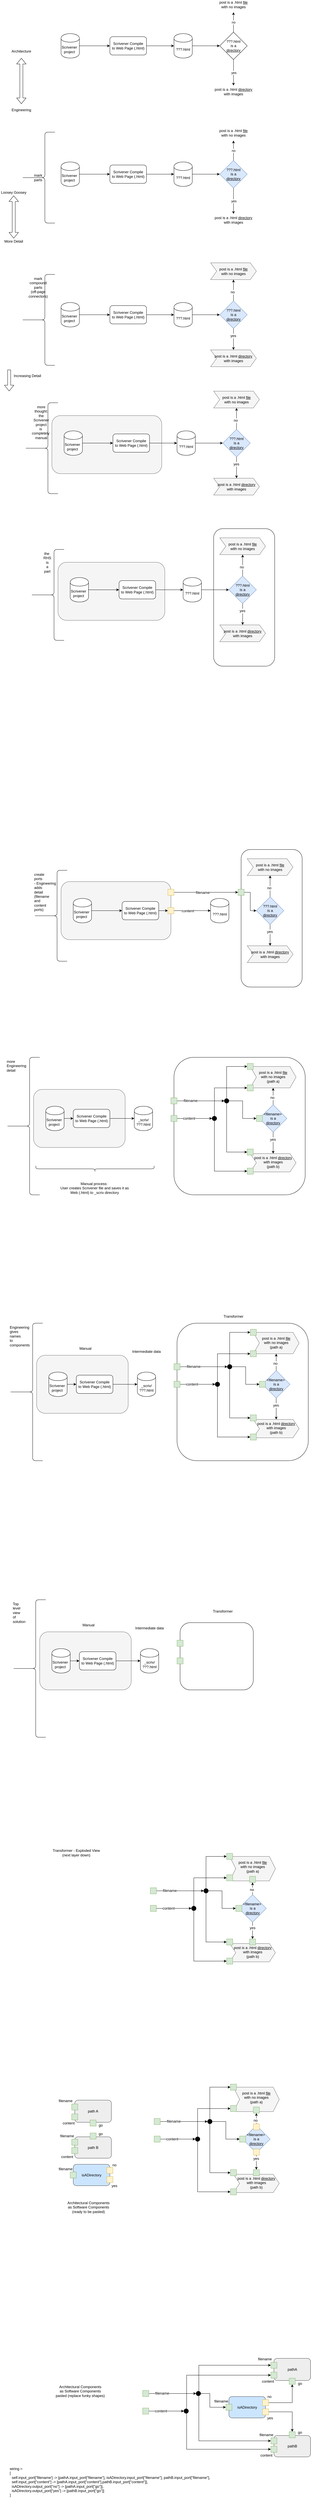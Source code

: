<mxfile version="12.4.2" type="device" pages="8"><diagram name="scrivener-to-jekyll" id="D4lfmlrt9v37-5AgE7My"><mxGraphModel dx="1950" dy="967" grid="1" gridSize="10" guides="1" tooltips="1" connect="1" arrows="1" fold="1" page="1" pageScale="1" pageWidth="1100" pageHeight="850" math="0" shadow="0"><root><mxCell id="KTDJr5II81hezJrTT9Jo-0"/><mxCell id="KTDJr5II81hezJrTT9Jo-1" parent="KTDJr5II81hezJrTT9Jo-0"/><mxCell id="VxVZk7NJoBBcSvlNUAlj-55" value="" style="rounded=1;whiteSpace=wrap;html=1;fillColor=#f5f5f5;strokeColor=#666666;fontColor=#333333;" parent="KTDJr5II81hezJrTT9Jo-1" vertex="1"><mxGeometry x="120" y="3565" width="300" height="190" as="geometry"/></mxCell><mxCell id="hV7Qv473Y7QgjtYYoYU5-113" value="" style="rounded=1;whiteSpace=wrap;html=1;" parent="KTDJr5II81hezJrTT9Jo-1" vertex="1"><mxGeometry x="710" y="1730" width="200" height="450" as="geometry"/></mxCell><mxCell id="hV7Qv473Y7QgjtYYoYU5-95" value="" style="rounded=1;whiteSpace=wrap;html=1;fillColor=#f5f5f5;strokeColor=#666666;fontColor=#333333;" parent="KTDJr5II81hezJrTT9Jo-1" vertex="1"><mxGeometry x="180" y="1360" width="360" height="190" as="geometry"/></mxCell><mxCell id="hV7Qv473Y7QgjtYYoYU5-70" value="" style="shape=step;perimeter=stepPerimeter;whiteSpace=wrap;html=1;fixedSize=1;fillColor=#f5f5f5;strokeColor=#666666;fontColor=#333333;container=1;" parent="KTDJr5II81hezJrTT9Jo-1" vertex="1"><mxGeometry x="700" y="860" width="150" height="55" as="geometry"/></mxCell><mxCell id="hV7Qv473Y7QgjtYYoYU5-67" value="post is a .html &lt;u&gt;file&lt;br&gt;&lt;/u&gt;with no images" style="text;html=1;strokeColor=none;fillColor=none;align=center;verticalAlign=middle;whiteSpace=wrap;rounded=0;shadow=0;" parent="hV7Qv473Y7QgjtYYoYU5-70" vertex="1"><mxGeometry x="10" y="17.188" width="130" height="20.625" as="geometry"/></mxCell><mxCell id="ejfbBwdIg3eavVWlMXeC-0" style="edgeStyle=orthogonalEdgeStyle;rounded=0;orthogonalLoop=1;jettySize=auto;html=1;exitX=1;exitY=0.5;exitDx=0;exitDy=0;" parent="KTDJr5II81hezJrTT9Jo-1" source="ejfbBwdIg3eavVWlMXeC-1" target="ejfbBwdIg3eavVWlMXeC-3" edge="1"><mxGeometry relative="1" as="geometry"/></mxCell><mxCell id="ejfbBwdIg3eavVWlMXeC-1" value="Scrivener&lt;br&gt;&lt;div style=&quot;text-align: center&quot;&gt;&lt;span&gt;project&lt;/span&gt;&lt;/div&gt;" style="shape=cylinder;whiteSpace=wrap;html=1;boundedLbl=1;backgroundOutline=1;align=left;" parent="KTDJr5II81hezJrTT9Jo-1" vertex="1"><mxGeometry x="210" y="110" width="60" height="80" as="geometry"/></mxCell><mxCell id="ejfbBwdIg3eavVWlMXeC-2" style="edgeStyle=orthogonalEdgeStyle;rounded=0;orthogonalLoop=1;jettySize=auto;html=1;entryX=0;entryY=0.5;entryDx=0;entryDy=0;" parent="KTDJr5II81hezJrTT9Jo-1" source="ejfbBwdIg3eavVWlMXeC-3" target="ejfbBwdIg3eavVWlMXeC-4" edge="1"><mxGeometry relative="1" as="geometry"/></mxCell><mxCell id="ejfbBwdIg3eavVWlMXeC-3" value="Scrivener Compile&lt;br&gt;&lt;div style=&quot;&quot;&gt;&lt;span&gt;to Web Page (.html)&lt;/span&gt;&lt;/div&gt;" style="rounded=1;whiteSpace=wrap;html=1;align=center;" parent="KTDJr5II81hezJrTT9Jo-1" vertex="1"><mxGeometry x="370" y="120" width="120" height="60" as="geometry"/></mxCell><mxCell id="ejfbBwdIg3eavVWlMXeC-6" style="edgeStyle=orthogonalEdgeStyle;rounded=0;orthogonalLoop=1;jettySize=auto;html=1;entryX=0;entryY=0.5;entryDx=0;entryDy=0;" parent="KTDJr5II81hezJrTT9Jo-1" source="ejfbBwdIg3eavVWlMXeC-4" target="ejfbBwdIg3eavVWlMXeC-5" edge="1"><mxGeometry relative="1" as="geometry"/></mxCell><mxCell id="ejfbBwdIg3eavVWlMXeC-4" value="???.html" style="shape=cylinder;whiteSpace=wrap;html=1;boundedLbl=1;backgroundOutline=1;align=center;shadow=0;" parent="KTDJr5II81hezJrTT9Jo-1" vertex="1"><mxGeometry x="580" y="110" width="60" height="80" as="geometry"/></mxCell><mxCell id="ejfbBwdIg3eavVWlMXeC-7" value="no" style="edgeStyle=orthogonalEdgeStyle;rounded=0;orthogonalLoop=1;jettySize=auto;html=1;exitX=0.5;exitY=0;exitDx=0;exitDy=0;" parent="KTDJr5II81hezJrTT9Jo-1" source="ejfbBwdIg3eavVWlMXeC-5" edge="1"><mxGeometry relative="1" as="geometry"><mxPoint x="775" y="40" as="targetPoint"/></mxGeometry></mxCell><mxCell id="ejfbBwdIg3eavVWlMXeC-8" value="yes" style="edgeStyle=orthogonalEdgeStyle;rounded=0;orthogonalLoop=1;jettySize=auto;html=1;" parent="KTDJr5II81hezJrTT9Jo-1" source="ejfbBwdIg3eavVWlMXeC-5" edge="1"><mxGeometry relative="1" as="geometry"><mxPoint x="775" y="280" as="targetPoint"/></mxGeometry></mxCell><mxCell id="ejfbBwdIg3eavVWlMXeC-5" value="???.html &lt;br&gt;is a &lt;br&gt;&lt;u&gt;directory&lt;/u&gt;" style="rhombus;whiteSpace=wrap;html=1;shadow=0;align=center;" parent="KTDJr5II81hezJrTT9Jo-1" vertex="1"><mxGeometry x="730" y="105" width="90" height="90" as="geometry"/></mxCell><mxCell id="ejfbBwdIg3eavVWlMXeC-9" value="post is a .html &lt;u&gt;file&lt;br&gt;&lt;/u&gt;with no images" style="text;html=1;strokeColor=none;fillColor=none;align=center;verticalAlign=middle;whiteSpace=wrap;rounded=0;shadow=0;" parent="KTDJr5II81hezJrTT9Jo-1" vertex="1"><mxGeometry x="710" width="130" height="30" as="geometry"/></mxCell><mxCell id="ejfbBwdIg3eavVWlMXeC-10" value="post is a .html &lt;u&gt;directory&lt;br&gt;&lt;/u&gt;with images" style="text;html=1;strokeColor=none;fillColor=none;align=center;verticalAlign=middle;whiteSpace=wrap;rounded=0;shadow=0;" parent="KTDJr5II81hezJrTT9Jo-1" vertex="1"><mxGeometry x="700" y="280" width="150" height="40" as="geometry"/></mxCell><mxCell id="hV7Qv473Y7QgjtYYoYU5-23" style="edgeStyle=orthogonalEdgeStyle;rounded=0;orthogonalLoop=1;jettySize=auto;html=1;exitX=1;exitY=0.5;exitDx=0;exitDy=0;" parent="KTDJr5II81hezJrTT9Jo-1" source="hV7Qv473Y7QgjtYYoYU5-24" target="hV7Qv473Y7QgjtYYoYU5-26" edge="1"><mxGeometry relative="1" as="geometry"/></mxCell><mxCell id="hV7Qv473Y7QgjtYYoYU5-24" value="Scrivener&lt;br&gt;&lt;div style=&quot;text-align: center&quot;&gt;&lt;span&gt;project&lt;/span&gt;&lt;/div&gt;" style="shape=cylinder;whiteSpace=wrap;html=1;boundedLbl=1;backgroundOutline=1;align=left;" parent="KTDJr5II81hezJrTT9Jo-1" vertex="1"><mxGeometry x="210" y="530" width="60" height="80" as="geometry"/></mxCell><mxCell id="hV7Qv473Y7QgjtYYoYU5-25" style="edgeStyle=orthogonalEdgeStyle;rounded=0;orthogonalLoop=1;jettySize=auto;html=1;entryX=0;entryY=0.5;entryDx=0;entryDy=0;" parent="KTDJr5II81hezJrTT9Jo-1" source="hV7Qv473Y7QgjtYYoYU5-26" target="hV7Qv473Y7QgjtYYoYU5-28" edge="1"><mxGeometry relative="1" as="geometry"/></mxCell><mxCell id="hV7Qv473Y7QgjtYYoYU5-26" value="Scrivener Compile&lt;br&gt;&lt;div style=&quot;&quot;&gt;&lt;span&gt;to Web Page (.html)&lt;/span&gt;&lt;/div&gt;" style="rounded=1;whiteSpace=wrap;html=1;align=center;" parent="KTDJr5II81hezJrTT9Jo-1" vertex="1"><mxGeometry x="370" y="540" width="120" height="60" as="geometry"/></mxCell><mxCell id="hV7Qv473Y7QgjtYYoYU5-27" style="edgeStyle=orthogonalEdgeStyle;rounded=0;orthogonalLoop=1;jettySize=auto;html=1;entryX=0;entryY=0.5;entryDx=0;entryDy=0;" parent="KTDJr5II81hezJrTT9Jo-1" source="hV7Qv473Y7QgjtYYoYU5-28" target="hV7Qv473Y7QgjtYYoYU5-31" edge="1"><mxGeometry relative="1" as="geometry"/></mxCell><mxCell id="hV7Qv473Y7QgjtYYoYU5-28" value="???.html" style="shape=cylinder;whiteSpace=wrap;html=1;boundedLbl=1;backgroundOutline=1;align=center;shadow=0;" parent="KTDJr5II81hezJrTT9Jo-1" vertex="1"><mxGeometry x="580" y="530" width="60" height="80" as="geometry"/></mxCell><mxCell id="hV7Qv473Y7QgjtYYoYU5-29" value="no" style="edgeStyle=orthogonalEdgeStyle;rounded=0;orthogonalLoop=1;jettySize=auto;html=1;exitX=0.5;exitY=0;exitDx=0;exitDy=0;" parent="KTDJr5II81hezJrTT9Jo-1" source="hV7Qv473Y7QgjtYYoYU5-31" edge="1"><mxGeometry relative="1" as="geometry"><mxPoint x="775" y="460" as="targetPoint"/></mxGeometry></mxCell><mxCell id="hV7Qv473Y7QgjtYYoYU5-30" value="yes" style="edgeStyle=orthogonalEdgeStyle;rounded=0;orthogonalLoop=1;jettySize=auto;html=1;" parent="KTDJr5II81hezJrTT9Jo-1" source="hV7Qv473Y7QgjtYYoYU5-31" edge="1"><mxGeometry relative="1" as="geometry"><mxPoint x="775" y="700" as="targetPoint"/></mxGeometry></mxCell><mxCell id="hV7Qv473Y7QgjtYYoYU5-31" value="???.html &lt;br&gt;is a &lt;br&gt;&lt;u&gt;directory&lt;/u&gt;" style="rhombus;whiteSpace=wrap;html=1;shadow=0;align=center;fillColor=#dae8fc;strokeColor=#6c8ebf;" parent="KTDJr5II81hezJrTT9Jo-1" vertex="1"><mxGeometry x="730" y="525" width="90" height="90" as="geometry"/></mxCell><mxCell id="hV7Qv473Y7QgjtYYoYU5-32" value="post is a .html &lt;u&gt;file&lt;br&gt;&lt;/u&gt;with no images" style="text;html=1;strokeColor=none;fillColor=none;align=center;verticalAlign=middle;whiteSpace=wrap;rounded=0;shadow=0;" parent="KTDJr5II81hezJrTT9Jo-1" vertex="1"><mxGeometry x="710" y="420" width="130" height="30" as="geometry"/></mxCell><mxCell id="hV7Qv473Y7QgjtYYoYU5-33" value="post is a .html &lt;u&gt;directory&lt;br&gt;&lt;/u&gt;with images" style="text;html=1;strokeColor=none;fillColor=none;align=center;verticalAlign=middle;whiteSpace=wrap;rounded=0;shadow=0;" parent="KTDJr5II81hezJrTT9Jo-1" vertex="1"><mxGeometry x="700" y="700" width="150" height="40" as="geometry"/></mxCell><mxCell id="hV7Qv473Y7QgjtYYoYU5-34" value="mark&lt;br&gt;parts" style="shape=curlyBracket;whiteSpace=wrap;html=1;rounded=1;size=0.7;" parent="KTDJr5II81hezJrTT9Jo-1" vertex="1"><mxGeometry x="80" y="432.5" width="110" height="297.5" as="geometry"/></mxCell><mxCell id="hV7Qv473Y7QgjtYYoYU5-58" style="edgeStyle=orthogonalEdgeStyle;rounded=0;orthogonalLoop=1;jettySize=auto;html=1;exitX=1;exitY=0.5;exitDx=0;exitDy=0;" parent="KTDJr5II81hezJrTT9Jo-1" source="hV7Qv473Y7QgjtYYoYU5-59" target="hV7Qv473Y7QgjtYYoYU5-61" edge="1"><mxGeometry relative="1" as="geometry"/></mxCell><mxCell id="hV7Qv473Y7QgjtYYoYU5-59" value="Scrivener&lt;br&gt;&lt;div style=&quot;text-align: center&quot;&gt;&lt;span&gt;project&lt;/span&gt;&lt;/div&gt;" style="shape=cylinder;whiteSpace=wrap;html=1;boundedLbl=1;backgroundOutline=1;align=left;" parent="KTDJr5II81hezJrTT9Jo-1" vertex="1"><mxGeometry x="210" y="990" width="60" height="80" as="geometry"/></mxCell><mxCell id="hV7Qv473Y7QgjtYYoYU5-60" style="edgeStyle=orthogonalEdgeStyle;rounded=0;orthogonalLoop=1;jettySize=auto;html=1;entryX=0;entryY=0.5;entryDx=0;entryDy=0;" parent="KTDJr5II81hezJrTT9Jo-1" source="hV7Qv473Y7QgjtYYoYU5-61" target="hV7Qv473Y7QgjtYYoYU5-63" edge="1"><mxGeometry relative="1" as="geometry"/></mxCell><mxCell id="hV7Qv473Y7QgjtYYoYU5-61" value="Scrivener Compile&lt;br&gt;&lt;div style=&quot;&quot;&gt;&lt;span&gt;to Web Page (.html)&lt;/span&gt;&lt;/div&gt;" style="rounded=1;whiteSpace=wrap;html=1;align=center;" parent="KTDJr5II81hezJrTT9Jo-1" vertex="1"><mxGeometry x="370" y="1000" width="120" height="60" as="geometry"/></mxCell><mxCell id="hV7Qv473Y7QgjtYYoYU5-62" style="edgeStyle=orthogonalEdgeStyle;rounded=0;orthogonalLoop=1;jettySize=auto;html=1;entryX=0;entryY=0.5;entryDx=0;entryDy=0;" parent="KTDJr5II81hezJrTT9Jo-1" source="hV7Qv473Y7QgjtYYoYU5-63" target="hV7Qv473Y7QgjtYYoYU5-66" edge="1"><mxGeometry relative="1" as="geometry"/></mxCell><mxCell id="hV7Qv473Y7QgjtYYoYU5-63" value="???.html" style="shape=cylinder;whiteSpace=wrap;html=1;boundedLbl=1;backgroundOutline=1;align=center;shadow=0;" parent="KTDJr5II81hezJrTT9Jo-1" vertex="1"><mxGeometry x="580" y="990" width="60" height="80" as="geometry"/></mxCell><mxCell id="hV7Qv473Y7QgjtYYoYU5-72" style="edgeStyle=orthogonalEdgeStyle;rounded=0;orthogonalLoop=1;jettySize=auto;html=1;exitX=0.5;exitY=0;exitDx=0;exitDy=0;entryX=0.5;entryY=1;entryDx=0;entryDy=0;" parent="KTDJr5II81hezJrTT9Jo-1" source="hV7Qv473Y7QgjtYYoYU5-66" target="hV7Qv473Y7QgjtYYoYU5-70" edge="1"><mxGeometry relative="1" as="geometry"/></mxCell><mxCell id="hV7Qv473Y7QgjtYYoYU5-73" value="no" style="text;html=1;align=center;verticalAlign=middle;resizable=0;points=[];;labelBackgroundColor=#ffffff;" parent="hV7Qv473Y7QgjtYYoYU5-72" vertex="1" connectable="0"><mxGeometry x="-0.171" y="3" relative="1" as="geometry"><mxPoint as="offset"/></mxGeometry></mxCell><mxCell id="hV7Qv473Y7QgjtYYoYU5-77" style="edgeStyle=orthogonalEdgeStyle;rounded=0;orthogonalLoop=1;jettySize=auto;html=1;exitX=0.5;exitY=1;exitDx=0;exitDy=0;entryX=0.5;entryY=0;entryDx=0;entryDy=0;" parent="KTDJr5II81hezJrTT9Jo-1" source="hV7Qv473Y7QgjtYYoYU5-66" target="hV7Qv473Y7QgjtYYoYU5-74" edge="1"><mxGeometry relative="1" as="geometry"/></mxCell><mxCell id="hV7Qv473Y7QgjtYYoYU5-78" value="yes" style="text;html=1;align=center;verticalAlign=middle;resizable=0;points=[];;labelBackgroundColor=#ffffff;" parent="hV7Qv473Y7QgjtYYoYU5-77" vertex="1" connectable="0"><mxGeometry x="-0.308" y="-1" relative="1" as="geometry"><mxPoint as="offset"/></mxGeometry></mxCell><mxCell id="hV7Qv473Y7QgjtYYoYU5-66" value="???.html &lt;br&gt;is a &lt;br&gt;&lt;u&gt;directory&lt;/u&gt;" style="rhombus;whiteSpace=wrap;html=1;shadow=0;align=center;fillColor=#dae8fc;strokeColor=#6c8ebf;" parent="KTDJr5II81hezJrTT9Jo-1" vertex="1"><mxGeometry x="730" y="985" width="90" height="90" as="geometry"/></mxCell><mxCell id="hV7Qv473Y7QgjtYYoYU5-69" value="mark&lt;br&gt;compound&lt;br&gt;parts&lt;br&gt;(off-page&lt;br&gt;connectors)" style="shape=curlyBracket;whiteSpace=wrap;html=1;rounded=1;size=0.7;verticalAlign=top;" parent="KTDJr5II81hezJrTT9Jo-1" vertex="1"><mxGeometry x="80" y="898" width="110" height="297.5" as="geometry"/></mxCell><mxCell id="hV7Qv473Y7QgjtYYoYU5-74" value="" style="shape=step;perimeter=stepPerimeter;whiteSpace=wrap;html=1;fixedSize=1;fillColor=#f5f5f5;strokeColor=#666666;fontColor=#333333;container=1;" parent="KTDJr5II81hezJrTT9Jo-1" vertex="1"><mxGeometry x="700" y="1145" width="150" height="55" as="geometry"/></mxCell><mxCell id="hV7Qv473Y7QgjtYYoYU5-68" value="post is a .html &lt;u&gt;directory&lt;br&gt;&lt;/u&gt;with images" style="text;html=1;strokeColor=none;fillColor=none;align=center;verticalAlign=middle;whiteSpace=wrap;rounded=0;shadow=0;" parent="hV7Qv473Y7QgjtYYoYU5-74" vertex="1"><mxGeometry y="7.5" width="150" height="40" as="geometry"/></mxCell><mxCell id="hV7Qv473Y7QgjtYYoYU5-79" value="" style="shape=step;perimeter=stepPerimeter;whiteSpace=wrap;html=1;fixedSize=1;fillColor=#f5f5f5;strokeColor=#666666;fontColor=#333333;container=1;" parent="KTDJr5II81hezJrTT9Jo-1" vertex="1"><mxGeometry x="710" y="1280" width="150" height="55" as="geometry"/></mxCell><mxCell id="hV7Qv473Y7QgjtYYoYU5-80" value="post is a .html &lt;u&gt;file&lt;br&gt;&lt;/u&gt;with no images" style="text;html=1;strokeColor=none;fillColor=none;align=center;verticalAlign=middle;whiteSpace=wrap;rounded=0;shadow=0;" parent="hV7Qv473Y7QgjtYYoYU5-79" vertex="1"><mxGeometry x="10" y="17.188" width="130" height="20.625" as="geometry"/></mxCell><mxCell id="hV7Qv473Y7QgjtYYoYU5-81" style="edgeStyle=orthogonalEdgeStyle;rounded=0;orthogonalLoop=1;jettySize=auto;html=1;exitX=1;exitY=0.5;exitDx=0;exitDy=0;" parent="KTDJr5II81hezJrTT9Jo-1" source="hV7Qv473Y7QgjtYYoYU5-82" target="hV7Qv473Y7QgjtYYoYU5-84" edge="1"><mxGeometry relative="1" as="geometry"/></mxCell><mxCell id="hV7Qv473Y7QgjtYYoYU5-82" value="Scrivener&lt;br&gt;&lt;div style=&quot;text-align: center&quot;&gt;&lt;span&gt;project&lt;/span&gt;&lt;/div&gt;" style="shape=cylinder;whiteSpace=wrap;html=1;boundedLbl=1;backgroundOutline=1;align=left;" parent="KTDJr5II81hezJrTT9Jo-1" vertex="1"><mxGeometry x="220" y="1410" width="60" height="80" as="geometry"/></mxCell><mxCell id="hV7Qv473Y7QgjtYYoYU5-83" style="edgeStyle=orthogonalEdgeStyle;rounded=0;orthogonalLoop=1;jettySize=auto;html=1;entryX=0;entryY=0.5;entryDx=0;entryDy=0;" parent="KTDJr5II81hezJrTT9Jo-1" source="hV7Qv473Y7QgjtYYoYU5-84" target="hV7Qv473Y7QgjtYYoYU5-86" edge="1"><mxGeometry relative="1" as="geometry"/></mxCell><mxCell id="hV7Qv473Y7QgjtYYoYU5-84" value="Scrivener Compile&lt;br&gt;&lt;div style=&quot;&quot;&gt;&lt;span&gt;to Web Page (.html)&lt;/span&gt;&lt;/div&gt;" style="rounded=1;whiteSpace=wrap;html=1;align=center;" parent="KTDJr5II81hezJrTT9Jo-1" vertex="1"><mxGeometry x="380" y="1420" width="120" height="60" as="geometry"/></mxCell><mxCell id="hV7Qv473Y7QgjtYYoYU5-85" style="edgeStyle=orthogonalEdgeStyle;rounded=0;orthogonalLoop=1;jettySize=auto;html=1;entryX=0;entryY=0.5;entryDx=0;entryDy=0;" parent="KTDJr5II81hezJrTT9Jo-1" source="hV7Qv473Y7QgjtYYoYU5-86" target="hV7Qv473Y7QgjtYYoYU5-91" edge="1"><mxGeometry relative="1" as="geometry"/></mxCell><mxCell id="hV7Qv473Y7QgjtYYoYU5-86" value="???.html" style="shape=cylinder;whiteSpace=wrap;html=1;boundedLbl=1;backgroundOutline=1;align=center;shadow=0;" parent="KTDJr5II81hezJrTT9Jo-1" vertex="1"><mxGeometry x="590" y="1410" width="60" height="80" as="geometry"/></mxCell><mxCell id="hV7Qv473Y7QgjtYYoYU5-87" style="edgeStyle=orthogonalEdgeStyle;rounded=0;orthogonalLoop=1;jettySize=auto;html=1;exitX=0.5;exitY=0;exitDx=0;exitDy=0;entryX=0.5;entryY=1;entryDx=0;entryDy=0;" parent="KTDJr5II81hezJrTT9Jo-1" source="hV7Qv473Y7QgjtYYoYU5-91" target="hV7Qv473Y7QgjtYYoYU5-79" edge="1"><mxGeometry relative="1" as="geometry"/></mxCell><mxCell id="hV7Qv473Y7QgjtYYoYU5-88" value="no" style="text;html=1;align=center;verticalAlign=middle;resizable=0;points=[];;labelBackgroundColor=#ffffff;" parent="hV7Qv473Y7QgjtYYoYU5-87" vertex="1" connectable="0"><mxGeometry x="-0.171" y="3" relative="1" as="geometry"><mxPoint as="offset"/></mxGeometry></mxCell><mxCell id="hV7Qv473Y7QgjtYYoYU5-89" style="edgeStyle=orthogonalEdgeStyle;rounded=0;orthogonalLoop=1;jettySize=auto;html=1;exitX=0.5;exitY=1;exitDx=0;exitDy=0;entryX=0.5;entryY=0;entryDx=0;entryDy=0;" parent="KTDJr5II81hezJrTT9Jo-1" source="hV7Qv473Y7QgjtYYoYU5-91" target="hV7Qv473Y7QgjtYYoYU5-93" edge="1"><mxGeometry relative="1" as="geometry"/></mxCell><mxCell id="hV7Qv473Y7QgjtYYoYU5-90" value="yes" style="text;html=1;align=center;verticalAlign=middle;resizable=0;points=[];;labelBackgroundColor=#ffffff;" parent="hV7Qv473Y7QgjtYYoYU5-89" vertex="1" connectable="0"><mxGeometry x="-0.308" y="-1" relative="1" as="geometry"><mxPoint as="offset"/></mxGeometry></mxCell><mxCell id="hV7Qv473Y7QgjtYYoYU5-91" value="???.html &lt;br&gt;is a &lt;br&gt;&lt;u&gt;directory&lt;/u&gt;" style="rhombus;whiteSpace=wrap;html=1;shadow=0;align=center;fillColor=#dae8fc;strokeColor=#6c8ebf;" parent="KTDJr5II81hezJrTT9Jo-1" vertex="1"><mxGeometry x="740" y="1405" width="90" height="90" as="geometry"/></mxCell><mxCell id="hV7Qv473Y7QgjtYYoYU5-92" value="more&lt;br&gt;thought:&lt;br&gt;the&lt;br&gt;Scrivener&lt;br&gt;project&lt;br&gt;is&amp;nbsp;&lt;br&gt;completely&amp;nbsp;&lt;br&gt;manual" style="shape=curlyBracket;whiteSpace=wrap;html=1;rounded=1;size=0.7;verticalAlign=top;" parent="KTDJr5II81hezJrTT9Jo-1" vertex="1"><mxGeometry x="90" y="1318" width="110" height="297.5" as="geometry"/></mxCell><mxCell id="hV7Qv473Y7QgjtYYoYU5-93" value="" style="shape=step;perimeter=stepPerimeter;whiteSpace=wrap;html=1;fixedSize=1;fillColor=#f5f5f5;strokeColor=#666666;fontColor=#333333;container=1;" parent="KTDJr5II81hezJrTT9Jo-1" vertex="1"><mxGeometry x="710" y="1565" width="150" height="55" as="geometry"/></mxCell><mxCell id="hV7Qv473Y7QgjtYYoYU5-94" value="post is a .html &lt;u&gt;directory&lt;br&gt;&lt;/u&gt;with images" style="text;html=1;strokeColor=none;fillColor=none;align=center;verticalAlign=middle;whiteSpace=wrap;rounded=0;shadow=0;" parent="hV7Qv473Y7QgjtYYoYU5-93" vertex="1"><mxGeometry y="7.5" width="150" height="40" as="geometry"/></mxCell><mxCell id="hV7Qv473Y7QgjtYYoYU5-96" value="" style="rounded=1;whiteSpace=wrap;html=1;fillColor=#f5f5f5;strokeColor=#666666;fontColor=#333333;" parent="KTDJr5II81hezJrTT9Jo-1" vertex="1"><mxGeometry x="200" y="1840" width="350" height="190" as="geometry"/></mxCell><mxCell id="hV7Qv473Y7QgjtYYoYU5-97" value="" style="shape=step;perimeter=stepPerimeter;whiteSpace=wrap;html=1;fixedSize=1;fillColor=#f5f5f5;strokeColor=#666666;fontColor=#333333;container=1;" parent="KTDJr5II81hezJrTT9Jo-1" vertex="1"><mxGeometry x="730" y="1760" width="150" height="55" as="geometry"/></mxCell><mxCell id="hV7Qv473Y7QgjtYYoYU5-98" value="post is a .html &lt;u&gt;file&lt;br&gt;&lt;/u&gt;with no images" style="text;html=1;strokeColor=none;fillColor=none;align=center;verticalAlign=middle;whiteSpace=wrap;rounded=0;shadow=0;" parent="hV7Qv473Y7QgjtYYoYU5-97" vertex="1"><mxGeometry x="10" y="17.188" width="130" height="20.625" as="geometry"/></mxCell><mxCell id="hV7Qv473Y7QgjtYYoYU5-99" style="edgeStyle=orthogonalEdgeStyle;rounded=0;orthogonalLoop=1;jettySize=auto;html=1;exitX=1;exitY=0.5;exitDx=0;exitDy=0;" parent="KTDJr5II81hezJrTT9Jo-1" source="hV7Qv473Y7QgjtYYoYU5-100" target="hV7Qv473Y7QgjtYYoYU5-102" edge="1"><mxGeometry relative="1" as="geometry"/></mxCell><mxCell id="hV7Qv473Y7QgjtYYoYU5-100" value="Scrivener&lt;br&gt;&lt;div style=&quot;text-align: center&quot;&gt;&lt;span&gt;project&lt;/span&gt;&lt;/div&gt;" style="shape=cylinder;whiteSpace=wrap;html=1;boundedLbl=1;backgroundOutline=1;align=left;" parent="KTDJr5II81hezJrTT9Jo-1" vertex="1"><mxGeometry x="240" y="1890" width="60" height="80" as="geometry"/></mxCell><mxCell id="hV7Qv473Y7QgjtYYoYU5-101" style="edgeStyle=orthogonalEdgeStyle;rounded=0;orthogonalLoop=1;jettySize=auto;html=1;entryX=0;entryY=0.5;entryDx=0;entryDy=0;" parent="KTDJr5II81hezJrTT9Jo-1" source="hV7Qv473Y7QgjtYYoYU5-102" target="hV7Qv473Y7QgjtYYoYU5-104" edge="1"><mxGeometry relative="1" as="geometry"/></mxCell><mxCell id="hV7Qv473Y7QgjtYYoYU5-102" value="Scrivener Compile&lt;br&gt;&lt;div style=&quot;&quot;&gt;&lt;span&gt;to Web Page (.html)&lt;/span&gt;&lt;/div&gt;" style="rounded=1;whiteSpace=wrap;html=1;align=center;" parent="KTDJr5II81hezJrTT9Jo-1" vertex="1"><mxGeometry x="400" y="1900" width="120" height="60" as="geometry"/></mxCell><mxCell id="hV7Qv473Y7QgjtYYoYU5-103" style="edgeStyle=orthogonalEdgeStyle;rounded=0;orthogonalLoop=1;jettySize=auto;html=1;entryX=0;entryY=0.5;entryDx=0;entryDy=0;" parent="KTDJr5II81hezJrTT9Jo-1" source="hV7Qv473Y7QgjtYYoYU5-104" target="hV7Qv473Y7QgjtYYoYU5-109" edge="1"><mxGeometry relative="1" as="geometry"/></mxCell><mxCell id="hV7Qv473Y7QgjtYYoYU5-104" value="???.html" style="shape=cylinder;whiteSpace=wrap;html=1;boundedLbl=1;backgroundOutline=1;align=center;shadow=0;" parent="KTDJr5II81hezJrTT9Jo-1" vertex="1"><mxGeometry x="610" y="1890" width="60" height="80" as="geometry"/></mxCell><mxCell id="hV7Qv473Y7QgjtYYoYU5-105" style="edgeStyle=orthogonalEdgeStyle;rounded=0;orthogonalLoop=1;jettySize=auto;html=1;exitX=0.5;exitY=0;exitDx=0;exitDy=0;entryX=0.5;entryY=1;entryDx=0;entryDy=0;" parent="KTDJr5II81hezJrTT9Jo-1" source="hV7Qv473Y7QgjtYYoYU5-109" target="hV7Qv473Y7QgjtYYoYU5-97" edge="1"><mxGeometry relative="1" as="geometry"/></mxCell><mxCell id="hV7Qv473Y7QgjtYYoYU5-106" value="no" style="text;html=1;align=center;verticalAlign=middle;resizable=0;points=[];;labelBackgroundColor=#ffffff;" parent="hV7Qv473Y7QgjtYYoYU5-105" vertex="1" connectable="0"><mxGeometry x="-0.171" y="3" relative="1" as="geometry"><mxPoint as="offset"/></mxGeometry></mxCell><mxCell id="hV7Qv473Y7QgjtYYoYU5-107" style="edgeStyle=orthogonalEdgeStyle;rounded=0;orthogonalLoop=1;jettySize=auto;html=1;exitX=0.5;exitY=1;exitDx=0;exitDy=0;entryX=0.5;entryY=0;entryDx=0;entryDy=0;" parent="KTDJr5II81hezJrTT9Jo-1" source="hV7Qv473Y7QgjtYYoYU5-109" target="hV7Qv473Y7QgjtYYoYU5-111" edge="1"><mxGeometry relative="1" as="geometry"/></mxCell><mxCell id="hV7Qv473Y7QgjtYYoYU5-108" value="yes" style="text;html=1;align=center;verticalAlign=middle;resizable=0;points=[];;labelBackgroundColor=#ffffff;" parent="hV7Qv473Y7QgjtYYoYU5-107" vertex="1" connectable="0"><mxGeometry x="-0.308" y="-1" relative="1" as="geometry"><mxPoint as="offset"/></mxGeometry></mxCell><mxCell id="hV7Qv473Y7QgjtYYoYU5-109" value="???.html &lt;br&gt;is a &lt;br&gt;&lt;u&gt;directory&lt;/u&gt;" style="rhombus;whiteSpace=wrap;html=1;shadow=0;align=center;fillColor=#dae8fc;strokeColor=#6c8ebf;" parent="KTDJr5II81hezJrTT9Jo-1" vertex="1"><mxGeometry x="760" y="1885" width="90" height="90" as="geometry"/></mxCell><mxCell id="hV7Qv473Y7QgjtYYoYU5-110" value="the&amp;nbsp;&lt;br&gt;RHS&lt;br&gt;is&lt;br&gt;a&lt;br&gt;part" style="shape=curlyBracket;whiteSpace=wrap;html=1;rounded=1;size=0.7;verticalAlign=top;" parent="KTDJr5II81hezJrTT9Jo-1" vertex="1"><mxGeometry x="110" y="1798" width="110" height="297.5" as="geometry"/></mxCell><mxCell id="hV7Qv473Y7QgjtYYoYU5-111" value="" style="shape=step;perimeter=stepPerimeter;whiteSpace=wrap;html=1;fixedSize=1;fillColor=#f5f5f5;strokeColor=#666666;fontColor=#333333;container=1;" parent="KTDJr5II81hezJrTT9Jo-1" vertex="1"><mxGeometry x="730" y="2045" width="150" height="55" as="geometry"/></mxCell><mxCell id="hV7Qv473Y7QgjtYYoYU5-112" value="post is a .html &lt;u&gt;directory&lt;br&gt;&lt;/u&gt;with images" style="text;html=1;strokeColor=none;fillColor=none;align=center;verticalAlign=middle;whiteSpace=wrap;rounded=0;shadow=0;" parent="hV7Qv473Y7QgjtYYoYU5-111" vertex="1"><mxGeometry y="7.5" width="150" height="40" as="geometry"/></mxCell><mxCell id="S6hznAL8LoYATd2nGfm5-0" value="" style="rounded=1;whiteSpace=wrap;html=1;" parent="KTDJr5II81hezJrTT9Jo-1" vertex="1"><mxGeometry x="800" y="2780" width="200" height="450" as="geometry"/></mxCell><mxCell id="S6hznAL8LoYATd2nGfm5-1" value="" style="rounded=1;whiteSpace=wrap;html=1;fillColor=#f5f5f5;strokeColor=#666666;fontColor=#333333;" parent="KTDJr5II81hezJrTT9Jo-1" vertex="1"><mxGeometry x="210" y="2885" width="360" height="190" as="geometry"/></mxCell><mxCell id="S6hznAL8LoYATd2nGfm5-2" value="" style="shape=step;perimeter=stepPerimeter;whiteSpace=wrap;html=1;fixedSize=1;fillColor=#f5f5f5;strokeColor=#666666;fontColor=#333333;container=1;" parent="KTDJr5II81hezJrTT9Jo-1" vertex="1"><mxGeometry x="820" y="2810" width="150" height="55" as="geometry"/></mxCell><mxCell id="S6hznAL8LoYATd2nGfm5-3" value="post is a .html &lt;u&gt;file&lt;br&gt;&lt;/u&gt;with no images" style="text;html=1;strokeColor=none;fillColor=none;align=center;verticalAlign=middle;whiteSpace=wrap;rounded=0;shadow=0;" parent="S6hznAL8LoYATd2nGfm5-2" vertex="1"><mxGeometry x="10" y="17.188" width="130" height="20.625" as="geometry"/></mxCell><mxCell id="S6hznAL8LoYATd2nGfm5-4" style="edgeStyle=orthogonalEdgeStyle;rounded=0;orthogonalLoop=1;jettySize=auto;html=1;exitX=1;exitY=0.5;exitDx=0;exitDy=0;" parent="KTDJr5II81hezJrTT9Jo-1" source="S6hznAL8LoYATd2nGfm5-5" target="S6hznAL8LoYATd2nGfm5-7" edge="1"><mxGeometry relative="1" as="geometry"/></mxCell><mxCell id="S6hznAL8LoYATd2nGfm5-5" value="Scrivener&lt;br&gt;&lt;div style=&quot;text-align: center&quot;&gt;&lt;span&gt;project&lt;/span&gt;&lt;/div&gt;" style="shape=cylinder;whiteSpace=wrap;html=1;boundedLbl=1;backgroundOutline=1;align=left;" parent="KTDJr5II81hezJrTT9Jo-1" vertex="1"><mxGeometry x="250" y="2940" width="60" height="80" as="geometry"/></mxCell><mxCell id="S6hznAL8LoYATd2nGfm5-21" style="edgeStyle=orthogonalEdgeStyle;rounded=0;orthogonalLoop=1;jettySize=auto;html=1;exitX=1;exitY=0.5;exitDx=0;exitDy=0;" parent="KTDJr5II81hezJrTT9Jo-1" source="S6hznAL8LoYATd2nGfm5-7" target="S6hznAL8LoYATd2nGfm5-19" edge="1"><mxGeometry relative="1" as="geometry"/></mxCell><mxCell id="S6hznAL8LoYATd2nGfm5-7" value="Scrivener Compile&lt;br&gt;&lt;div style=&quot;&quot;&gt;&lt;span&gt;to Web Page (.html)&lt;/span&gt;&lt;/div&gt;" style="rounded=1;whiteSpace=wrap;html=1;align=center;" parent="KTDJr5II81hezJrTT9Jo-1" vertex="1"><mxGeometry x="410" y="2950" width="120" height="60" as="geometry"/></mxCell><mxCell id="S6hznAL8LoYATd2nGfm5-9" value="???.html" style="shape=cylinder;whiteSpace=wrap;html=1;boundedLbl=1;backgroundOutline=1;align=center;shadow=0;" parent="KTDJr5II81hezJrTT9Jo-1" vertex="1"><mxGeometry x="700" y="2940" width="60" height="80" as="geometry"/></mxCell><mxCell id="S6hznAL8LoYATd2nGfm5-10" style="edgeStyle=orthogonalEdgeStyle;rounded=0;orthogonalLoop=1;jettySize=auto;html=1;exitX=0.5;exitY=0;exitDx=0;exitDy=0;entryX=0.5;entryY=1;entryDx=0;entryDy=0;" parent="KTDJr5II81hezJrTT9Jo-1" source="S6hznAL8LoYATd2nGfm5-14" target="S6hznAL8LoYATd2nGfm5-2" edge="1"><mxGeometry relative="1" as="geometry"/></mxCell><mxCell id="S6hznAL8LoYATd2nGfm5-11" value="no" style="text;html=1;align=center;verticalAlign=middle;resizable=0;points=[];;labelBackgroundColor=#ffffff;" parent="S6hznAL8LoYATd2nGfm5-10" vertex="1" connectable="0"><mxGeometry x="-0.171" y="3" relative="1" as="geometry"><mxPoint as="offset"/></mxGeometry></mxCell><mxCell id="S6hznAL8LoYATd2nGfm5-12" style="edgeStyle=orthogonalEdgeStyle;rounded=0;orthogonalLoop=1;jettySize=auto;html=1;exitX=0.5;exitY=1;exitDx=0;exitDy=0;entryX=0.5;entryY=0;entryDx=0;entryDy=0;" parent="KTDJr5II81hezJrTT9Jo-1" source="S6hznAL8LoYATd2nGfm5-14" target="S6hznAL8LoYATd2nGfm5-16" edge="1"><mxGeometry relative="1" as="geometry"/></mxCell><mxCell id="S6hznAL8LoYATd2nGfm5-13" value="yes" style="text;html=1;align=center;verticalAlign=middle;resizable=0;points=[];;labelBackgroundColor=#ffffff;" parent="S6hznAL8LoYATd2nGfm5-12" vertex="1" connectable="0"><mxGeometry x="-0.308" y="-1" relative="1" as="geometry"><mxPoint as="offset"/></mxGeometry></mxCell><mxCell id="S6hznAL8LoYATd2nGfm5-14" value="???.html &lt;br&gt;is a &lt;br&gt;&lt;u&gt;directory&lt;/u&gt;" style="rhombus;whiteSpace=wrap;html=1;shadow=0;align=center;fillColor=#dae8fc;strokeColor=#6c8ebf;" parent="KTDJr5II81hezJrTT9Jo-1" vertex="1"><mxGeometry x="850" y="2935" width="90" height="90" as="geometry"/></mxCell><mxCell id="S6hznAL8LoYATd2nGfm5-15" value="create&lt;br&gt;ports&lt;br&gt;- Engineering&lt;br&gt;adds&lt;br&gt;detail&lt;br&gt;(filename&lt;br&gt;and&lt;br&gt;content&lt;br&gt;ports)" style="shape=curlyBracket;whiteSpace=wrap;html=1;rounded=1;size=0.7;verticalAlign=top;align=left;" parent="KTDJr5II81hezJrTT9Jo-1" vertex="1"><mxGeometry x="120" y="2848" width="110" height="297.5" as="geometry"/></mxCell><mxCell id="S6hznAL8LoYATd2nGfm5-16" value="" style="shape=step;perimeter=stepPerimeter;whiteSpace=wrap;html=1;fixedSize=1;fillColor=#f5f5f5;strokeColor=#666666;fontColor=#333333;container=1;" parent="KTDJr5II81hezJrTT9Jo-1" vertex="1"><mxGeometry x="820" y="3095" width="150" height="55" as="geometry"/></mxCell><mxCell id="S6hznAL8LoYATd2nGfm5-17" value="post is a .html &lt;u&gt;directory&lt;br&gt;&lt;/u&gt;with images" style="text;html=1;strokeColor=none;fillColor=none;align=center;verticalAlign=middle;whiteSpace=wrap;rounded=0;shadow=0;" parent="S6hznAL8LoYATd2nGfm5-16" vertex="1"><mxGeometry y="7.5" width="150" height="40" as="geometry"/></mxCell><mxCell id="S6hznAL8LoYATd2nGfm5-24" style="edgeStyle=orthogonalEdgeStyle;rounded=0;orthogonalLoop=1;jettySize=auto;html=1;exitX=1;exitY=0.5;exitDx=0;exitDy=0;entryX=0;entryY=0.5;entryDx=0;entryDy=0;" parent="KTDJr5II81hezJrTT9Jo-1" source="S6hznAL8LoYATd2nGfm5-18" target="S6hznAL8LoYATd2nGfm5-14" edge="1"><mxGeometry relative="1" as="geometry"/></mxCell><mxCell id="S6hznAL8LoYATd2nGfm5-18" value="" style="whiteSpace=wrap;html=1;aspect=fixed;fillColor=#d5e8d4;strokeColor=#82b366;" parent="KTDJr5II81hezJrTT9Jo-1" vertex="1"><mxGeometry x="790" y="2910" width="20" height="20" as="geometry"/></mxCell><mxCell id="S6hznAL8LoYATd2nGfm5-22" style="edgeStyle=orthogonalEdgeStyle;rounded=0;orthogonalLoop=1;jettySize=auto;html=1;exitX=1;exitY=0.5;exitDx=0;exitDy=0;" parent="KTDJr5II81hezJrTT9Jo-1" source="S6hznAL8LoYATd2nGfm5-19" target="S6hznAL8LoYATd2nGfm5-9" edge="1"><mxGeometry relative="1" as="geometry"/></mxCell><mxCell id="S6hznAL8LoYATd2nGfm5-85" value="content" style="text;html=1;align=center;verticalAlign=middle;resizable=0;points=[];;labelBackgroundColor=#ffffff;" parent="S6hznAL8LoYATd2nGfm5-22" vertex="1" connectable="0"><mxGeometry x="-0.25" y="-1" relative="1" as="geometry"><mxPoint as="offset"/></mxGeometry></mxCell><mxCell id="S6hznAL8LoYATd2nGfm5-19" value="" style="whiteSpace=wrap;html=1;aspect=fixed;fillColor=#fff2cc;strokeColor=#d6b656;" parent="KTDJr5II81hezJrTT9Jo-1" vertex="1"><mxGeometry x="560" y="2970" width="20" height="20" as="geometry"/></mxCell><mxCell id="S6hznAL8LoYATd2nGfm5-83" style="edgeStyle=orthogonalEdgeStyle;rounded=0;orthogonalLoop=1;jettySize=auto;html=1;exitX=1;exitY=0.5;exitDx=0;exitDy=0;entryX=0;entryY=0.5;entryDx=0;entryDy=0;" parent="KTDJr5II81hezJrTT9Jo-1" source="S6hznAL8LoYATd2nGfm5-82" target="S6hznAL8LoYATd2nGfm5-18" edge="1"><mxGeometry relative="1" as="geometry"/></mxCell><mxCell id="S6hznAL8LoYATd2nGfm5-84" value="filename" style="text;html=1;align=center;verticalAlign=middle;resizable=0;points=[];;labelBackgroundColor=#ffffff;" parent="S6hznAL8LoYATd2nGfm5-83" vertex="1" connectable="0"><mxGeometry x="-0.108" y="-1" relative="1" as="geometry"><mxPoint as="offset"/></mxGeometry></mxCell><mxCell id="S6hznAL8LoYATd2nGfm5-82" value="" style="whiteSpace=wrap;html=1;aspect=fixed;fillColor=#fff2cc;strokeColor=#d6b656;" parent="KTDJr5II81hezJrTT9Jo-1" vertex="1"><mxGeometry x="560" y="2910" width="20" height="20" as="geometry"/></mxCell><mxCell id="VxVZk7NJoBBcSvlNUAlj-25" value="" style="rounded=1;whiteSpace=wrap;html=1;" parent="KTDJr5II81hezJrTT9Jo-1" vertex="1"><mxGeometry x="580" y="3460" width="430" height="450" as="geometry"/></mxCell><mxCell id="VxVZk7NJoBBcSvlNUAlj-27" value="" style="shape=step;perimeter=stepPerimeter;whiteSpace=wrap;html=1;fixedSize=1;fillColor=#f5f5f5;strokeColor=#666666;fontColor=#333333;container=1;" parent="KTDJr5II81hezJrTT9Jo-1" vertex="1"><mxGeometry x="830" y="3490" width="150" height="70" as="geometry"/></mxCell><mxCell id="VxVZk7NJoBBcSvlNUAlj-28" value="post is a .html &lt;u&gt;file&lt;br&gt;&lt;/u&gt;with no images&lt;br&gt;(path a)" style="text;html=1;strokeColor=none;fillColor=none;align=center;verticalAlign=middle;whiteSpace=wrap;rounded=0;shadow=0;" parent="VxVZk7NJoBBcSvlNUAlj-27" vertex="1"><mxGeometry x="10" y="17.19" width="130" height="32.81" as="geometry"/></mxCell><mxCell id="VxVZk7NJoBBcSvlNUAlj-69" value="" style="whiteSpace=wrap;html=1;aspect=fixed;fillColor=#d5e8d4;strokeColor=#82b366;" parent="VxVZk7NJoBBcSvlNUAlj-27" vertex="1"><mxGeometry x="-10" y="60" width="20" height="20" as="geometry"/></mxCell><mxCell id="VxVZk7NJoBBcSvlNUAlj-70" value="" style="whiteSpace=wrap;html=1;aspect=fixed;fillColor=#d5e8d4;strokeColor=#82b366;" parent="VxVZk7NJoBBcSvlNUAlj-27" vertex="1"><mxGeometry x="-10" y="-10.0" width="20" height="20" as="geometry"/></mxCell><mxCell id="VxVZk7NJoBBcSvlNUAlj-34" style="edgeStyle=orthogonalEdgeStyle;rounded=0;orthogonalLoop=1;jettySize=auto;html=1;exitX=0.5;exitY=0;exitDx=0;exitDy=0;entryX=0.5;entryY=1;entryDx=0;entryDy=0;" parent="KTDJr5II81hezJrTT9Jo-1" source="VxVZk7NJoBBcSvlNUAlj-38" target="VxVZk7NJoBBcSvlNUAlj-27" edge="1"><mxGeometry relative="1" as="geometry"/></mxCell><mxCell id="VxVZk7NJoBBcSvlNUAlj-35" value="no" style="text;html=1;align=center;verticalAlign=middle;resizable=0;points=[];;labelBackgroundColor=#ffffff;" parent="VxVZk7NJoBBcSvlNUAlj-34" vertex="1" connectable="0"><mxGeometry x="-0.171" y="3" relative="1" as="geometry"><mxPoint as="offset"/></mxGeometry></mxCell><mxCell id="VxVZk7NJoBBcSvlNUAlj-36" style="edgeStyle=orthogonalEdgeStyle;rounded=0;orthogonalLoop=1;jettySize=auto;html=1;exitX=0.5;exitY=1;exitDx=0;exitDy=0;entryX=0.5;entryY=0;entryDx=0;entryDy=0;" parent="KTDJr5II81hezJrTT9Jo-1" source="VxVZk7NJoBBcSvlNUAlj-38" target="VxVZk7NJoBBcSvlNUAlj-40" edge="1"><mxGeometry relative="1" as="geometry"/></mxCell><mxCell id="VxVZk7NJoBBcSvlNUAlj-37" value="yes" style="text;html=1;align=center;verticalAlign=middle;resizable=0;points=[];;labelBackgroundColor=#ffffff;" parent="VxVZk7NJoBBcSvlNUAlj-36" vertex="1" connectable="0"><mxGeometry x="-0.308" y="-1" relative="1" as="geometry"><mxPoint as="offset"/></mxGeometry></mxCell><mxCell id="VxVZk7NJoBBcSvlNUAlj-38" value="&amp;lt;filename&amp;gt;&amp;nbsp;&lt;br&gt;is a &lt;br&gt;&lt;u&gt;directory&lt;/u&gt;" style="rhombus;whiteSpace=wrap;html=1;shadow=0;align=center;fillColor=#dae8fc;strokeColor=#6c8ebf;" parent="KTDJr5II81hezJrTT9Jo-1" vertex="1"><mxGeometry x="860" y="3615" width="90" height="90" as="geometry"/></mxCell><mxCell id="VxVZk7NJoBBcSvlNUAlj-39" value="more&lt;br&gt;Engineering&lt;br&gt;detail" style="shape=curlyBracket;whiteSpace=wrap;html=1;rounded=1;size=0.7;verticalAlign=top;align=left;" parent="KTDJr5II81hezJrTT9Jo-1" vertex="1"><mxGeometry x="30" y="3460" width="110" height="450" as="geometry"/></mxCell><mxCell id="VxVZk7NJoBBcSvlNUAlj-40" value="" style="shape=step;perimeter=stepPerimeter;whiteSpace=wrap;html=1;fixedSize=1;fillColor=#f5f5f5;strokeColor=#666666;fontColor=#333333;container=1;" parent="KTDJr5II81hezJrTT9Jo-1" vertex="1"><mxGeometry x="830" y="3775" width="150" height="60" as="geometry"/></mxCell><mxCell id="VxVZk7NJoBBcSvlNUAlj-41" value="post is a .html &lt;u&gt;directory&lt;br&gt;&lt;/u&gt;with images&lt;br&gt;(path b)" style="text;html=1;strokeColor=none;fillColor=none;align=center;verticalAlign=middle;whiteSpace=wrap;rounded=0;shadow=0;" parent="VxVZk7NJoBBcSvlNUAlj-40" vertex="1"><mxGeometry y="7.5" width="150" height="40" as="geometry"/></mxCell><mxCell id="VxVZk7NJoBBcSvlNUAlj-100" style="edgeStyle=orthogonalEdgeStyle;rounded=0;orthogonalLoop=1;jettySize=auto;html=1;exitX=1;exitY=0.5;exitDx=0;exitDy=0;entryX=0;entryY=0.5;entryDx=0;entryDy=0;" parent="KTDJr5II81hezJrTT9Jo-1" source="VxVZk7NJoBBcSvlNUAlj-46" target="VxVZk7NJoBBcSvlNUAlj-105" edge="1"><mxGeometry relative="1" as="geometry"><mxPoint x="700.111" y="3658.778" as="targetPoint"/></mxGeometry></mxCell><mxCell id="VxVZk7NJoBBcSvlNUAlj-101" value="content" style="text;html=1;align=center;verticalAlign=middle;resizable=0;points=[];;labelBackgroundColor=#ffffff;" parent="VxVZk7NJoBBcSvlNUAlj-100" vertex="1" connectable="0"><mxGeometry x="-0.326" relative="1" as="geometry"><mxPoint as="offset"/></mxGeometry></mxCell><mxCell id="VxVZk7NJoBBcSvlNUAlj-46" value="" style="whiteSpace=wrap;html=1;aspect=fixed;fillColor=#d5e8d4;strokeColor=#82b366;" parent="KTDJr5II81hezJrTT9Jo-1" vertex="1"><mxGeometry x="570" y="3650" width="20" height="20" as="geometry"/></mxCell><mxCell id="VxVZk7NJoBBcSvlNUAlj-81" style="edgeStyle=orthogonalEdgeStyle;rounded=0;orthogonalLoop=1;jettySize=auto;html=1;exitX=1;exitY=0.5;exitDx=0;exitDy=0;entryX=0;entryY=0.5;entryDx=0;entryDy=0;" parent="KTDJr5II81hezJrTT9Jo-1" source="VxVZk7NJoBBcSvlNUAlj-49" target="VxVZk7NJoBBcSvlNUAlj-108" edge="1"><mxGeometry relative="1" as="geometry"><mxPoint x="700" y="3598" as="targetPoint"/></mxGeometry></mxCell><mxCell id="VxVZk7NJoBBcSvlNUAlj-82" value="filename" style="text;html=1;align=center;verticalAlign=middle;resizable=0;points=[];;labelBackgroundColor=#ffffff;" parent="VxVZk7NJoBBcSvlNUAlj-81" vertex="1" connectable="0"><mxGeometry x="-0.441" y="1" relative="1" as="geometry"><mxPoint as="offset"/></mxGeometry></mxCell><mxCell id="VxVZk7NJoBBcSvlNUAlj-49" value="" style="whiteSpace=wrap;html=1;aspect=fixed;fillColor=#d5e8d4;strokeColor=#82b366;" parent="KTDJr5II81hezJrTT9Jo-1" vertex="1"><mxGeometry x="570" y="3592.5" width="20" height="20" as="geometry"/></mxCell><mxCell id="VxVZk7NJoBBcSvlNUAlj-56" style="edgeStyle=orthogonalEdgeStyle;rounded=0;orthogonalLoop=1;jettySize=auto;html=1;exitX=1;exitY=0.5;exitDx=0;exitDy=0;" parent="KTDJr5II81hezJrTT9Jo-1" source="VxVZk7NJoBBcSvlNUAlj-57" target="VxVZk7NJoBBcSvlNUAlj-59" edge="1"><mxGeometry relative="1" as="geometry"/></mxCell><mxCell id="VxVZk7NJoBBcSvlNUAlj-57" value="Scrivener&lt;br&gt;&lt;div style=&quot;text-align: center&quot;&gt;&lt;span&gt;project&lt;/span&gt;&lt;/div&gt;" style="shape=cylinder;whiteSpace=wrap;html=1;boundedLbl=1;backgroundOutline=1;align=left;" parent="KTDJr5II81hezJrTT9Jo-1" vertex="1"><mxGeometry x="160" y="3620" width="60" height="80" as="geometry"/></mxCell><mxCell id="VxVZk7NJoBBcSvlNUAlj-58" style="edgeStyle=orthogonalEdgeStyle;rounded=0;orthogonalLoop=1;jettySize=auto;html=1;exitX=1;exitY=0.5;exitDx=0;exitDy=0;entryX=0;entryY=0.5;entryDx=0;entryDy=0;" parent="KTDJr5II81hezJrTT9Jo-1" source="VxVZk7NJoBBcSvlNUAlj-59" target="VxVZk7NJoBBcSvlNUAlj-77" edge="1"><mxGeometry relative="1" as="geometry"><mxPoint x="410" y="3660" as="targetPoint"/></mxGeometry></mxCell><mxCell id="VxVZk7NJoBBcSvlNUAlj-59" value="Scrivener Compile&lt;br&gt;&lt;div style=&quot;&quot;&gt;&lt;span&gt;to Web Page (.html)&lt;/span&gt;&lt;/div&gt;" style="rounded=1;whiteSpace=wrap;html=1;align=center;" parent="KTDJr5II81hezJrTT9Jo-1" vertex="1"><mxGeometry x="250" y="3630" width="120" height="60" as="geometry"/></mxCell><mxCell id="VxVZk7NJoBBcSvlNUAlj-68" value="" style="whiteSpace=wrap;html=1;aspect=fixed;fillColor=#d5e8d4;strokeColor=#82b366;" parent="KTDJr5II81hezJrTT9Jo-1" vertex="1"><mxGeometry x="850" y="3650" width="20" height="20" as="geometry"/></mxCell><mxCell id="VxVZk7NJoBBcSvlNUAlj-71" value="" style="whiteSpace=wrap;html=1;aspect=fixed;fillColor=#d5e8d4;strokeColor=#82b366;" parent="KTDJr5II81hezJrTT9Jo-1" vertex="1"><mxGeometry x="820" y="3760" width="20" height="20" as="geometry"/></mxCell><mxCell id="VxVZk7NJoBBcSvlNUAlj-77" value="_scriv/&lt;br&gt;???.html" style="shape=cylinder;whiteSpace=wrap;html=1;boundedLbl=1;backgroundOutline=1;align=center;" parent="KTDJr5II81hezJrTT9Jo-1" vertex="1"><mxGeometry x="450" y="3620" width="60" height="80" as="geometry"/></mxCell><mxCell id="VxVZk7NJoBBcSvlNUAlj-86" value="" style="shape=curlyBracket;whiteSpace=wrap;html=1;rounded=1;fillColor=#000000;align=center;rotation=-90;" parent="KTDJr5II81hezJrTT9Jo-1" vertex="1"><mxGeometry x="311.25" y="3631.25" width="20" height="387.5" as="geometry"/></mxCell><mxCell id="VxVZk7NJoBBcSvlNUAlj-87" value="Manual process:&amp;nbsp;&lt;br&gt;User creates Scrivener file and saves it as Web (.html) to _scriv directory" style="text;html=1;strokeColor=none;fillColor=none;align=center;verticalAlign=middle;whiteSpace=wrap;rounded=0;" parent="KTDJr5II81hezJrTT9Jo-1" vertex="1"><mxGeometry x="200" y="3835" width="240" height="105" as="geometry"/></mxCell><mxCell id="VxVZk7NJoBBcSvlNUAlj-73" value="" style="whiteSpace=wrap;html=1;aspect=fixed;fillColor=#d5e8d4;strokeColor=#82b366;" parent="KTDJr5II81hezJrTT9Jo-1" vertex="1"><mxGeometry x="820" y="3822.5" width="20" height="20" as="geometry"/></mxCell><mxCell id="VxVZk7NJoBBcSvlNUAlj-106" style="edgeStyle=orthogonalEdgeStyle;rounded=0;orthogonalLoop=1;jettySize=auto;html=1;entryX=0;entryY=0.5;entryDx=0;entryDy=0;" parent="KTDJr5II81hezJrTT9Jo-1" source="VxVZk7NJoBBcSvlNUAlj-105" target="VxVZk7NJoBBcSvlNUAlj-69" edge="1"><mxGeometry relative="1" as="geometry"><Array as="points"><mxPoint x="713" y="3560"/></Array></mxGeometry></mxCell><mxCell id="VxVZk7NJoBBcSvlNUAlj-107" style="edgeStyle=orthogonalEdgeStyle;rounded=0;orthogonalLoop=1;jettySize=auto;html=1;entryX=0;entryY=0.5;entryDx=0;entryDy=0;" parent="KTDJr5II81hezJrTT9Jo-1" source="VxVZk7NJoBBcSvlNUAlj-105" target="VxVZk7NJoBBcSvlNUAlj-73" edge="1"><mxGeometry relative="1" as="geometry"><Array as="points"><mxPoint x="713" y="3832"/></Array></mxGeometry></mxCell><mxCell id="VxVZk7NJoBBcSvlNUAlj-105" value="" style="ellipse;whiteSpace=wrap;html=1;aspect=fixed;align=center;fillColor=#000000;" parent="KTDJr5II81hezJrTT9Jo-1" vertex="1"><mxGeometry x="705" y="3652.5" width="15" height="15" as="geometry"/></mxCell><mxCell id="VxVZk7NJoBBcSvlNUAlj-109" style="edgeStyle=orthogonalEdgeStyle;rounded=0;orthogonalLoop=1;jettySize=auto;html=1;entryX=0;entryY=0.5;entryDx=0;entryDy=0;" parent="KTDJr5II81hezJrTT9Jo-1" source="VxVZk7NJoBBcSvlNUAlj-108" target="VxVZk7NJoBBcSvlNUAlj-71" edge="1"><mxGeometry relative="1" as="geometry"><Array as="points"><mxPoint x="753" y="3770"/></Array></mxGeometry></mxCell><mxCell id="VxVZk7NJoBBcSvlNUAlj-110" style="edgeStyle=orthogonalEdgeStyle;rounded=0;orthogonalLoop=1;jettySize=auto;html=1;entryX=0;entryY=0.5;entryDx=0;entryDy=0;" parent="KTDJr5II81hezJrTT9Jo-1" source="VxVZk7NJoBBcSvlNUAlj-108" target="VxVZk7NJoBBcSvlNUAlj-70" edge="1"><mxGeometry relative="1" as="geometry"><Array as="points"><mxPoint x="753" y="3490"/></Array></mxGeometry></mxCell><mxCell id="VxVZk7NJoBBcSvlNUAlj-120" style="edgeStyle=orthogonalEdgeStyle;rounded=0;orthogonalLoop=1;jettySize=auto;html=1;exitX=1;exitY=0.5;exitDx=0;exitDy=0;entryX=0;entryY=0.5;entryDx=0;entryDy=0;" parent="KTDJr5II81hezJrTT9Jo-1" source="VxVZk7NJoBBcSvlNUAlj-108" target="VxVZk7NJoBBcSvlNUAlj-68" edge="1"><mxGeometry relative="1" as="geometry"/></mxCell><mxCell id="VxVZk7NJoBBcSvlNUAlj-108" value="" style="ellipse;whiteSpace=wrap;html=1;aspect=fixed;align=center;fillColor=#000000;" parent="KTDJr5II81hezJrTT9Jo-1" vertex="1"><mxGeometry x="745" y="3595" width="15" height="15" as="geometry"/></mxCell><mxCell id="VxVZk7NJoBBcSvlNUAlj-111" value="" style="shape=flexArrow;endArrow=classic;startArrow=classic;html=1;" parent="KTDJr5II81hezJrTT9Jo-1" edge="1"><mxGeometry width="50" height="50" relative="1" as="geometry"><mxPoint x="80" y="340" as="sourcePoint"/><mxPoint x="80" y="190" as="targetPoint"/></mxGeometry></mxCell><mxCell id="VxVZk7NJoBBcSvlNUAlj-112" value="Architecture" style="text;html=1;strokeColor=none;fillColor=none;align=center;verticalAlign=middle;whiteSpace=wrap;rounded=0;" parent="KTDJr5II81hezJrTT9Jo-1" vertex="1"><mxGeometry x="60" y="157.65" width="40" height="20" as="geometry"/></mxCell><mxCell id="VxVZk7NJoBBcSvlNUAlj-113" value="Engineering" style="text;html=1;strokeColor=none;fillColor=none;align=center;verticalAlign=middle;whiteSpace=wrap;rounded=0;" parent="KTDJr5II81hezJrTT9Jo-1" vertex="1"><mxGeometry x="60" y="350.0" width="40" height="20" as="geometry"/></mxCell><mxCell id="VxVZk7NJoBBcSvlNUAlj-114" value="" style="shape=flexArrow;endArrow=classic;startArrow=classic;html=1;exitX=0.5;exitY=0;exitDx=0;exitDy=0;" parent="KTDJr5II81hezJrTT9Jo-1" source="VxVZk7NJoBBcSvlNUAlj-116" target="VxVZk7NJoBBcSvlNUAlj-115" edge="1"><mxGeometry width="50" height="50" relative="1" as="geometry"><mxPoint x="50" y="780" as="sourcePoint"/><mxPoint x="50" y="630" as="targetPoint"/></mxGeometry></mxCell><mxCell id="VxVZk7NJoBBcSvlNUAlj-115" value="Loosey Goosey" style="text;html=1;strokeColor=none;fillColor=none;align=center;verticalAlign=middle;whiteSpace=wrap;rounded=0;" parent="KTDJr5II81hezJrTT9Jo-1" vertex="1"><mxGeometry x="10" y="620" width="90" height="20" as="geometry"/></mxCell><mxCell id="VxVZk7NJoBBcSvlNUAlj-116" value="More Detail" style="text;html=1;strokeColor=none;fillColor=none;align=center;verticalAlign=middle;whiteSpace=wrap;rounded=0;" parent="KTDJr5II81hezJrTT9Jo-1" vertex="1"><mxGeometry x="10" y="780" width="90" height="20" as="geometry"/></mxCell><mxCell id="VxVZk7NJoBBcSvlNUAlj-117" value="" style="shape=flexArrow;endArrow=classic;html=1;" parent="KTDJr5II81hezJrTT9Jo-1" edge="1"><mxGeometry width="50" height="50" relative="1" as="geometry"><mxPoint x="40" y="1210" as="sourcePoint"/><mxPoint x="40" y="1280" as="targetPoint"/></mxGeometry></mxCell><mxCell id="VxVZk7NJoBBcSvlNUAlj-119" value="Increasing Detail" style="text;html=1;strokeColor=none;fillColor=none;align=center;verticalAlign=middle;whiteSpace=wrap;rounded=0;" parent="KTDJr5II81hezJrTT9Jo-1" vertex="1"><mxGeometry x="50" y="1220" width="100" height="20" as="geometry"/></mxCell><mxCell id="VxVZk7NJoBBcSvlNUAlj-122" value="" style="rounded=1;whiteSpace=wrap;html=1;fillColor=#f5f5f5;strokeColor=#666666;fontColor=#333333;" parent="KTDJr5II81hezJrTT9Jo-1" vertex="1"><mxGeometry x="130" y="4435" width="300" height="190" as="geometry"/></mxCell><mxCell id="VxVZk7NJoBBcSvlNUAlj-123" value="" style="rounded=1;whiteSpace=wrap;html=1;" parent="KTDJr5II81hezJrTT9Jo-1" vertex="1"><mxGeometry x="590" y="4330" width="430" height="450" as="geometry"/></mxCell><mxCell id="VxVZk7NJoBBcSvlNUAlj-124" value="" style="shape=step;perimeter=stepPerimeter;whiteSpace=wrap;html=1;fixedSize=1;fillColor=#f5f5f5;strokeColor=#666666;fontColor=#333333;container=1;" parent="KTDJr5II81hezJrTT9Jo-1" vertex="1"><mxGeometry x="840" y="4360" width="150" height="70" as="geometry"/></mxCell><mxCell id="VxVZk7NJoBBcSvlNUAlj-125" value="post is a .html &lt;u&gt;file&lt;br&gt;&lt;/u&gt;with no images&lt;br&gt;(path a)" style="text;html=1;strokeColor=none;fillColor=none;align=center;verticalAlign=middle;whiteSpace=wrap;rounded=0;shadow=0;" parent="VxVZk7NJoBBcSvlNUAlj-124" vertex="1"><mxGeometry x="10" y="17.19" width="130" height="32.81" as="geometry"/></mxCell><mxCell id="VxVZk7NJoBBcSvlNUAlj-126" value="" style="whiteSpace=wrap;html=1;aspect=fixed;fillColor=#d5e8d4;strokeColor=#82b366;" parent="VxVZk7NJoBBcSvlNUAlj-124" vertex="1"><mxGeometry x="-10" y="60" width="20" height="20" as="geometry"/></mxCell><mxCell id="VxVZk7NJoBBcSvlNUAlj-127" value="" style="whiteSpace=wrap;html=1;aspect=fixed;fillColor=#d5e8d4;strokeColor=#82b366;" parent="VxVZk7NJoBBcSvlNUAlj-124" vertex="1"><mxGeometry x="-10" y="-10.0" width="20" height="20" as="geometry"/></mxCell><mxCell id="VxVZk7NJoBBcSvlNUAlj-128" style="edgeStyle=orthogonalEdgeStyle;rounded=0;orthogonalLoop=1;jettySize=auto;html=1;exitX=0.5;exitY=0;exitDx=0;exitDy=0;entryX=0.5;entryY=1;entryDx=0;entryDy=0;" parent="KTDJr5II81hezJrTT9Jo-1" source="VxVZk7NJoBBcSvlNUAlj-132" target="VxVZk7NJoBBcSvlNUAlj-124" edge="1"><mxGeometry relative="1" as="geometry"/></mxCell><mxCell id="VxVZk7NJoBBcSvlNUAlj-129" value="no" style="text;html=1;align=center;verticalAlign=middle;resizable=0;points=[];;labelBackgroundColor=#ffffff;" parent="VxVZk7NJoBBcSvlNUAlj-128" vertex="1" connectable="0"><mxGeometry x="-0.171" y="3" relative="1" as="geometry"><mxPoint as="offset"/></mxGeometry></mxCell><mxCell id="VxVZk7NJoBBcSvlNUAlj-130" style="edgeStyle=orthogonalEdgeStyle;rounded=0;orthogonalLoop=1;jettySize=auto;html=1;exitX=0.5;exitY=1;exitDx=0;exitDy=0;entryX=0.5;entryY=0;entryDx=0;entryDy=0;" parent="KTDJr5II81hezJrTT9Jo-1" source="VxVZk7NJoBBcSvlNUAlj-132" target="VxVZk7NJoBBcSvlNUAlj-134" edge="1"><mxGeometry relative="1" as="geometry"/></mxCell><mxCell id="VxVZk7NJoBBcSvlNUAlj-131" value="yes" style="text;html=1;align=center;verticalAlign=middle;resizable=0;points=[];;labelBackgroundColor=#ffffff;" parent="VxVZk7NJoBBcSvlNUAlj-130" vertex="1" connectable="0"><mxGeometry x="-0.308" y="-1" relative="1" as="geometry"><mxPoint as="offset"/></mxGeometry></mxCell><mxCell id="VxVZk7NJoBBcSvlNUAlj-132" value="&amp;lt;filename&amp;gt;&amp;nbsp;&lt;br&gt;is a &lt;br&gt;&lt;u&gt;directory&lt;/u&gt;" style="rhombus;whiteSpace=wrap;html=1;shadow=0;align=center;fillColor=#dae8fc;strokeColor=#6c8ebf;" parent="KTDJr5II81hezJrTT9Jo-1" vertex="1"><mxGeometry x="870" y="4485" width="90" height="90" as="geometry"/></mxCell><mxCell id="VxVZk7NJoBBcSvlNUAlj-133" value="Engineering&lt;br&gt;gives&lt;br&gt;names&lt;br&gt;to&lt;br&gt;components&lt;br&gt;" style="shape=curlyBracket;whiteSpace=wrap;html=1;rounded=1;size=0.7;verticalAlign=top;align=left;" parent="KTDJr5II81hezJrTT9Jo-1" vertex="1"><mxGeometry x="40" y="4330" width="110" height="450" as="geometry"/></mxCell><mxCell id="VxVZk7NJoBBcSvlNUAlj-134" value="" style="shape=step;perimeter=stepPerimeter;whiteSpace=wrap;html=1;fixedSize=1;fillColor=#f5f5f5;strokeColor=#666666;fontColor=#333333;container=1;" parent="KTDJr5II81hezJrTT9Jo-1" vertex="1"><mxGeometry x="840" y="4645" width="150" height="60" as="geometry"/></mxCell><mxCell id="VxVZk7NJoBBcSvlNUAlj-135" value="post is a .html &lt;u&gt;directory&lt;br&gt;&lt;/u&gt;with images&lt;br&gt;(path b)" style="text;html=1;strokeColor=none;fillColor=none;align=center;verticalAlign=middle;whiteSpace=wrap;rounded=0;shadow=0;" parent="VxVZk7NJoBBcSvlNUAlj-134" vertex="1"><mxGeometry y="7.5" width="150" height="40" as="geometry"/></mxCell><mxCell id="VxVZk7NJoBBcSvlNUAlj-136" style="edgeStyle=orthogonalEdgeStyle;rounded=0;orthogonalLoop=1;jettySize=auto;html=1;exitX=1;exitY=0.5;exitDx=0;exitDy=0;entryX=0;entryY=0.5;entryDx=0;entryDy=0;" parent="KTDJr5II81hezJrTT9Jo-1" source="VxVZk7NJoBBcSvlNUAlj-138" target="VxVZk7NJoBBcSvlNUAlj-154" edge="1"><mxGeometry relative="1" as="geometry"><mxPoint x="710.111" y="4528.778" as="targetPoint"/></mxGeometry></mxCell><mxCell id="VxVZk7NJoBBcSvlNUAlj-137" value="content" style="text;html=1;align=center;verticalAlign=middle;resizable=0;points=[];;labelBackgroundColor=#ffffff;" parent="VxVZk7NJoBBcSvlNUAlj-136" vertex="1" connectable="0"><mxGeometry x="-0.326" relative="1" as="geometry"><mxPoint as="offset"/></mxGeometry></mxCell><mxCell id="VxVZk7NJoBBcSvlNUAlj-138" value="" style="whiteSpace=wrap;html=1;aspect=fixed;fillColor=#d5e8d4;strokeColor=#82b366;" parent="KTDJr5II81hezJrTT9Jo-1" vertex="1"><mxGeometry x="580" y="4520" width="20" height="20" as="geometry"/></mxCell><mxCell id="VxVZk7NJoBBcSvlNUAlj-139" style="edgeStyle=orthogonalEdgeStyle;rounded=0;orthogonalLoop=1;jettySize=auto;html=1;exitX=1;exitY=0.5;exitDx=0;exitDy=0;entryX=0;entryY=0.5;entryDx=0;entryDy=0;" parent="KTDJr5II81hezJrTT9Jo-1" source="VxVZk7NJoBBcSvlNUAlj-141" target="VxVZk7NJoBBcSvlNUAlj-158" edge="1"><mxGeometry relative="1" as="geometry"><mxPoint x="710" y="4468" as="targetPoint"/></mxGeometry></mxCell><mxCell id="VxVZk7NJoBBcSvlNUAlj-140" value="filename" style="text;html=1;align=center;verticalAlign=middle;resizable=0;points=[];;labelBackgroundColor=#ffffff;" parent="VxVZk7NJoBBcSvlNUAlj-139" vertex="1" connectable="0"><mxGeometry x="-0.441" y="1" relative="1" as="geometry"><mxPoint as="offset"/></mxGeometry></mxCell><mxCell id="VxVZk7NJoBBcSvlNUAlj-141" value="" style="whiteSpace=wrap;html=1;aspect=fixed;fillColor=#d5e8d4;strokeColor=#82b366;" parent="KTDJr5II81hezJrTT9Jo-1" vertex="1"><mxGeometry x="580" y="4462.5" width="20" height="20" as="geometry"/></mxCell><mxCell id="VxVZk7NJoBBcSvlNUAlj-142" style="edgeStyle=orthogonalEdgeStyle;rounded=0;orthogonalLoop=1;jettySize=auto;html=1;exitX=1;exitY=0.5;exitDx=0;exitDy=0;" parent="KTDJr5II81hezJrTT9Jo-1" source="VxVZk7NJoBBcSvlNUAlj-143" target="VxVZk7NJoBBcSvlNUAlj-145" edge="1"><mxGeometry relative="1" as="geometry"/></mxCell><mxCell id="VxVZk7NJoBBcSvlNUAlj-143" value="Scrivener&lt;br&gt;&lt;div style=&quot;text-align: center&quot;&gt;&lt;span&gt;project&lt;/span&gt;&lt;/div&gt;" style="shape=cylinder;whiteSpace=wrap;html=1;boundedLbl=1;backgroundOutline=1;align=left;" parent="KTDJr5II81hezJrTT9Jo-1" vertex="1"><mxGeometry x="170" y="4490" width="60" height="80" as="geometry"/></mxCell><mxCell id="VxVZk7NJoBBcSvlNUAlj-144" style="edgeStyle=orthogonalEdgeStyle;rounded=0;orthogonalLoop=1;jettySize=auto;html=1;exitX=1;exitY=0.5;exitDx=0;exitDy=0;entryX=0;entryY=0.5;entryDx=0;entryDy=0;" parent="KTDJr5II81hezJrTT9Jo-1" source="VxVZk7NJoBBcSvlNUAlj-145" target="VxVZk7NJoBBcSvlNUAlj-148" edge="1"><mxGeometry relative="1" as="geometry"><mxPoint x="420" y="4530" as="targetPoint"/></mxGeometry></mxCell><mxCell id="VxVZk7NJoBBcSvlNUAlj-145" value="Scrivener Compile&lt;br&gt;&lt;div style=&quot;&quot;&gt;&lt;span&gt;to Web Page (.html)&lt;/span&gt;&lt;/div&gt;" style="rounded=1;whiteSpace=wrap;html=1;align=center;" parent="KTDJr5II81hezJrTT9Jo-1" vertex="1"><mxGeometry x="260" y="4500" width="120" height="60" as="geometry"/></mxCell><mxCell id="VxVZk7NJoBBcSvlNUAlj-146" value="" style="whiteSpace=wrap;html=1;aspect=fixed;fillColor=#d5e8d4;strokeColor=#82b366;" parent="KTDJr5II81hezJrTT9Jo-1" vertex="1"><mxGeometry x="860" y="4520" width="20" height="20" as="geometry"/></mxCell><mxCell id="VxVZk7NJoBBcSvlNUAlj-147" value="" style="whiteSpace=wrap;html=1;aspect=fixed;fillColor=#d5e8d4;strokeColor=#82b366;" parent="KTDJr5II81hezJrTT9Jo-1" vertex="1"><mxGeometry x="830" y="4630" width="20" height="20" as="geometry"/></mxCell><mxCell id="VxVZk7NJoBBcSvlNUAlj-148" value="_scriv/&lt;br&gt;???.html" style="shape=cylinder;whiteSpace=wrap;html=1;boundedLbl=1;backgroundOutline=1;align=center;" parent="KTDJr5II81hezJrTT9Jo-1" vertex="1"><mxGeometry x="460" y="4490" width="60" height="80" as="geometry"/></mxCell><mxCell id="VxVZk7NJoBBcSvlNUAlj-151" value="" style="whiteSpace=wrap;html=1;aspect=fixed;fillColor=#d5e8d4;strokeColor=#82b366;" parent="KTDJr5II81hezJrTT9Jo-1" vertex="1"><mxGeometry x="830" y="4692.5" width="20" height="20" as="geometry"/></mxCell><mxCell id="VxVZk7NJoBBcSvlNUAlj-152" style="edgeStyle=orthogonalEdgeStyle;rounded=0;orthogonalLoop=1;jettySize=auto;html=1;entryX=0;entryY=0.5;entryDx=0;entryDy=0;" parent="KTDJr5II81hezJrTT9Jo-1" source="VxVZk7NJoBBcSvlNUAlj-154" target="VxVZk7NJoBBcSvlNUAlj-126" edge="1"><mxGeometry relative="1" as="geometry"><Array as="points"><mxPoint x="723" y="4430"/></Array></mxGeometry></mxCell><mxCell id="VxVZk7NJoBBcSvlNUAlj-153" style="edgeStyle=orthogonalEdgeStyle;rounded=0;orthogonalLoop=1;jettySize=auto;html=1;entryX=0;entryY=0.5;entryDx=0;entryDy=0;" parent="KTDJr5II81hezJrTT9Jo-1" source="VxVZk7NJoBBcSvlNUAlj-154" target="VxVZk7NJoBBcSvlNUAlj-151" edge="1"><mxGeometry relative="1" as="geometry"><Array as="points"><mxPoint x="723" y="4702"/></Array></mxGeometry></mxCell><mxCell id="VxVZk7NJoBBcSvlNUAlj-154" value="" style="ellipse;whiteSpace=wrap;html=1;aspect=fixed;align=center;fillColor=#000000;" parent="KTDJr5II81hezJrTT9Jo-1" vertex="1"><mxGeometry x="715" y="4522.5" width="15" height="15" as="geometry"/></mxCell><mxCell id="VxVZk7NJoBBcSvlNUAlj-155" style="edgeStyle=orthogonalEdgeStyle;rounded=0;orthogonalLoop=1;jettySize=auto;html=1;entryX=0;entryY=0.5;entryDx=0;entryDy=0;" parent="KTDJr5II81hezJrTT9Jo-1" source="VxVZk7NJoBBcSvlNUAlj-158" target="VxVZk7NJoBBcSvlNUAlj-147" edge="1"><mxGeometry relative="1" as="geometry"><Array as="points"><mxPoint x="763" y="4640"/></Array></mxGeometry></mxCell><mxCell id="VxVZk7NJoBBcSvlNUAlj-156" style="edgeStyle=orthogonalEdgeStyle;rounded=0;orthogonalLoop=1;jettySize=auto;html=1;entryX=0;entryY=0.5;entryDx=0;entryDy=0;" parent="KTDJr5II81hezJrTT9Jo-1" source="VxVZk7NJoBBcSvlNUAlj-158" target="VxVZk7NJoBBcSvlNUAlj-127" edge="1"><mxGeometry relative="1" as="geometry"><Array as="points"><mxPoint x="763" y="4360"/></Array></mxGeometry></mxCell><mxCell id="VxVZk7NJoBBcSvlNUAlj-157" style="edgeStyle=orthogonalEdgeStyle;rounded=0;orthogonalLoop=1;jettySize=auto;html=1;exitX=1;exitY=0.5;exitDx=0;exitDy=0;entryX=0;entryY=0.5;entryDx=0;entryDy=0;" parent="KTDJr5II81hezJrTT9Jo-1" source="VxVZk7NJoBBcSvlNUAlj-158" target="VxVZk7NJoBBcSvlNUAlj-146" edge="1"><mxGeometry relative="1" as="geometry"/></mxCell><mxCell id="VxVZk7NJoBBcSvlNUAlj-158" value="" style="ellipse;whiteSpace=wrap;html=1;aspect=fixed;align=center;fillColor=#000000;" parent="KTDJr5II81hezJrTT9Jo-1" vertex="1"><mxGeometry x="755" y="4465" width="15" height="15" as="geometry"/></mxCell><mxCell id="VxVZk7NJoBBcSvlNUAlj-159" value="Manual" style="text;html=1;strokeColor=none;fillColor=none;align=center;verticalAlign=middle;whiteSpace=wrap;rounded=0;" parent="KTDJr5II81hezJrTT9Jo-1" vertex="1"><mxGeometry x="190" y="4390" width="200" height="45" as="geometry"/></mxCell><mxCell id="VxVZk7NJoBBcSvlNUAlj-160" value="Intermediate data" style="text;html=1;strokeColor=none;fillColor=none;align=center;verticalAlign=middle;whiteSpace=wrap;rounded=0;" parent="KTDJr5II81hezJrTT9Jo-1" vertex="1"><mxGeometry x="390" y="4400" width="200" height="45" as="geometry"/></mxCell><mxCell id="VxVZk7NJoBBcSvlNUAlj-161" value="Transformer" style="text;html=1;strokeColor=none;fillColor=none;align=center;verticalAlign=middle;whiteSpace=wrap;rounded=0;" parent="KTDJr5II81hezJrTT9Jo-1" vertex="1"><mxGeometry x="675" y="4285" width="200" height="45" as="geometry"/></mxCell><mxCell id="VxVZk7NJoBBcSvlNUAlj-164" value="" style="rounded=1;whiteSpace=wrap;html=1;fillColor=#f5f5f5;strokeColor=#666666;fontColor=#333333;" parent="KTDJr5II81hezJrTT9Jo-1" vertex="1"><mxGeometry x="140" y="5340" width="300" height="190" as="geometry"/></mxCell><mxCell id="VxVZk7NJoBBcSvlNUAlj-165" value="" style="rounded=1;whiteSpace=wrap;html=1;" parent="KTDJr5II81hezJrTT9Jo-1" vertex="1"><mxGeometry x="600" y="5310" width="240" height="220" as="geometry"/></mxCell><mxCell id="VxVZk7NJoBBcSvlNUAlj-175" value="Top&lt;br&gt;level&lt;br&gt;view&lt;br&gt;of&amp;nbsp;&lt;br&gt;solution" style="shape=curlyBracket;whiteSpace=wrap;html=1;rounded=1;size=0.7;verticalAlign=top;align=left;" parent="KTDJr5II81hezJrTT9Jo-1" vertex="1"><mxGeometry x="50" y="5235" width="110" height="450" as="geometry"/></mxCell><mxCell id="VxVZk7NJoBBcSvlNUAlj-180" value="" style="whiteSpace=wrap;html=1;aspect=fixed;fillColor=#d5e8d4;strokeColor=#82b366;" parent="KTDJr5II81hezJrTT9Jo-1" vertex="1"><mxGeometry x="590" y="5425" width="20" height="20" as="geometry"/></mxCell><mxCell id="VxVZk7NJoBBcSvlNUAlj-183" value="" style="whiteSpace=wrap;html=1;aspect=fixed;fillColor=#d5e8d4;strokeColor=#82b366;" parent="KTDJr5II81hezJrTT9Jo-1" vertex="1"><mxGeometry x="590" y="5367.5" width="20" height="20" as="geometry"/></mxCell><mxCell id="VxVZk7NJoBBcSvlNUAlj-184" style="edgeStyle=orthogonalEdgeStyle;rounded=0;orthogonalLoop=1;jettySize=auto;html=1;exitX=1;exitY=0.5;exitDx=0;exitDy=0;" parent="KTDJr5II81hezJrTT9Jo-1" source="VxVZk7NJoBBcSvlNUAlj-185" target="VxVZk7NJoBBcSvlNUAlj-187" edge="1"><mxGeometry relative="1" as="geometry"/></mxCell><mxCell id="VxVZk7NJoBBcSvlNUAlj-185" value="Scrivener&lt;br&gt;&lt;div style=&quot;text-align: center&quot;&gt;&lt;span&gt;project&lt;/span&gt;&lt;/div&gt;" style="shape=cylinder;whiteSpace=wrap;html=1;boundedLbl=1;backgroundOutline=1;align=left;" parent="KTDJr5II81hezJrTT9Jo-1" vertex="1"><mxGeometry x="180" y="5395" width="60" height="80" as="geometry"/></mxCell><mxCell id="VxVZk7NJoBBcSvlNUAlj-186" style="edgeStyle=orthogonalEdgeStyle;rounded=0;orthogonalLoop=1;jettySize=auto;html=1;exitX=1;exitY=0.5;exitDx=0;exitDy=0;entryX=0;entryY=0.5;entryDx=0;entryDy=0;" parent="KTDJr5II81hezJrTT9Jo-1" source="VxVZk7NJoBBcSvlNUAlj-187" target="VxVZk7NJoBBcSvlNUAlj-190" edge="1"><mxGeometry relative="1" as="geometry"><mxPoint x="430" y="5435" as="targetPoint"/></mxGeometry></mxCell><mxCell id="VxVZk7NJoBBcSvlNUAlj-187" value="Scrivener Compile&lt;br&gt;&lt;div style=&quot;&quot;&gt;&lt;span&gt;to Web Page (.html)&lt;/span&gt;&lt;/div&gt;" style="rounded=1;whiteSpace=wrap;html=1;align=center;" parent="KTDJr5II81hezJrTT9Jo-1" vertex="1"><mxGeometry x="270" y="5405" width="120" height="60" as="geometry"/></mxCell><mxCell id="VxVZk7NJoBBcSvlNUAlj-190" value="_scriv/&lt;br&gt;???.html" style="shape=cylinder;whiteSpace=wrap;html=1;boundedLbl=1;backgroundOutline=1;align=center;" parent="KTDJr5II81hezJrTT9Jo-1" vertex="1"><mxGeometry x="470" y="5395" width="60" height="80" as="geometry"/></mxCell><mxCell id="VxVZk7NJoBBcSvlNUAlj-199" value="Manual" style="text;html=1;strokeColor=none;fillColor=none;align=center;verticalAlign=middle;whiteSpace=wrap;rounded=0;" parent="KTDJr5II81hezJrTT9Jo-1" vertex="1"><mxGeometry x="200" y="5295" width="200" height="45" as="geometry"/></mxCell><mxCell id="VxVZk7NJoBBcSvlNUAlj-200" value="Intermediate data" style="text;html=1;strokeColor=none;fillColor=none;align=center;verticalAlign=middle;whiteSpace=wrap;rounded=0;" parent="KTDJr5II81hezJrTT9Jo-1" vertex="1"><mxGeometry x="400" y="5305" width="200" height="45" as="geometry"/></mxCell><mxCell id="VxVZk7NJoBBcSvlNUAlj-201" value="Transformer" style="text;html=1;strokeColor=none;fillColor=none;align=center;verticalAlign=middle;whiteSpace=wrap;rounded=0;" parent="KTDJr5II81hezJrTT9Jo-1" vertex="1"><mxGeometry x="640" y="5250" width="200" height="45" as="geometry"/></mxCell><mxCell id="VxVZk7NJoBBcSvlNUAlj-204" value="" style="shape=step;perimeter=stepPerimeter;whiteSpace=wrap;html=1;fixedSize=1;fillColor=#f5f5f5;strokeColor=#666666;fontColor=#333333;container=1;" parent="KTDJr5II81hezJrTT9Jo-1" vertex="1"><mxGeometry x="762.5" y="6075" width="150" height="80" as="geometry"/></mxCell><mxCell id="VxVZk7NJoBBcSvlNUAlj-205" value="post is a .html &lt;u&gt;file&lt;br&gt;&lt;/u&gt;with no images&lt;br&gt;(path a)" style="text;html=1;strokeColor=none;fillColor=none;align=center;verticalAlign=middle;whiteSpace=wrap;rounded=0;shadow=0;" parent="VxVZk7NJoBBcSvlNUAlj-204" vertex="1"><mxGeometry x="10" y="17.19" width="130" height="32.81" as="geometry"/></mxCell><mxCell id="VxVZk7NJoBBcSvlNUAlj-206" value="" style="whiteSpace=wrap;html=1;aspect=fixed;fillColor=#d5e8d4;strokeColor=#82b366;" parent="VxVZk7NJoBBcSvlNUAlj-204" vertex="1"><mxGeometry x="-10" y="60" width="20" height="20" as="geometry"/></mxCell><mxCell id="VxVZk7NJoBBcSvlNUAlj-207" value="" style="whiteSpace=wrap;html=1;aspect=fixed;fillColor=#d5e8d4;strokeColor=#82b366;" parent="VxVZk7NJoBBcSvlNUAlj-204" vertex="1"><mxGeometry x="-10" y="-10.0" width="20" height="20" as="geometry"/></mxCell><mxCell id="VxVZk7NJoBBcSvlNUAlj-241" value="" style="whiteSpace=wrap;html=1;aspect=fixed;fillColor=#d5e8d4;strokeColor=#82b366;" parent="VxVZk7NJoBBcSvlNUAlj-204" vertex="1"><mxGeometry x="65" y="65" width="20" height="20" as="geometry"/></mxCell><mxCell id="VxVZk7NJoBBcSvlNUAlj-208" style="edgeStyle=orthogonalEdgeStyle;rounded=0;orthogonalLoop=1;jettySize=auto;html=1;exitX=0.5;exitY=0;exitDx=0;exitDy=0;entryX=0.5;entryY=1;entryDx=0;entryDy=0;" parent="KTDJr5II81hezJrTT9Jo-1" source="VxVZk7NJoBBcSvlNUAlj-212" target="VxVZk7NJoBBcSvlNUAlj-241" edge="1"><mxGeometry relative="1" as="geometry"><mxPoint x="900" y="6170" as="targetPoint"/></mxGeometry></mxCell><mxCell id="VxVZk7NJoBBcSvlNUAlj-209" value="no" style="text;html=1;align=center;verticalAlign=middle;resizable=0;points=[];;labelBackgroundColor=#ffffff;" parent="VxVZk7NJoBBcSvlNUAlj-208" vertex="1" connectable="0"><mxGeometry x="-0.171" y="3" relative="1" as="geometry"><mxPoint as="offset"/></mxGeometry></mxCell><mxCell id="VxVZk7NJoBBcSvlNUAlj-210" style="edgeStyle=orthogonalEdgeStyle;rounded=0;orthogonalLoop=1;jettySize=auto;html=1;exitX=0.5;exitY=1;exitDx=0;exitDy=0;entryX=0.5;entryY=0;entryDx=0;entryDy=0;" parent="KTDJr5II81hezJrTT9Jo-1" source="VxVZk7NJoBBcSvlNUAlj-212" target="VxVZk7NJoBBcSvlNUAlj-243" edge="1"><mxGeometry relative="1" as="geometry"><mxPoint x="900" y="6340" as="targetPoint"/></mxGeometry></mxCell><mxCell id="VxVZk7NJoBBcSvlNUAlj-211" value="yes" style="text;html=1;align=center;verticalAlign=middle;resizable=0;points=[];;labelBackgroundColor=#ffffff;" parent="VxVZk7NJoBBcSvlNUAlj-210" vertex="1" connectable="0"><mxGeometry x="-0.308" y="-1" relative="1" as="geometry"><mxPoint as="offset"/></mxGeometry></mxCell><mxCell id="VxVZk7NJoBBcSvlNUAlj-212" value="&amp;lt;filename&amp;gt;&amp;nbsp;&lt;br&gt;is a &lt;br&gt;&lt;u&gt;directory&lt;/u&gt;" style="rhombus;whiteSpace=wrap;html=1;shadow=0;align=center;fillColor=#dae8fc;strokeColor=#6c8ebf;" parent="KTDJr5II81hezJrTT9Jo-1" vertex="1"><mxGeometry x="792.5" y="6200" width="90" height="90" as="geometry"/></mxCell><mxCell id="VxVZk7NJoBBcSvlNUAlj-214" value="" style="shape=step;perimeter=stepPerimeter;whiteSpace=wrap;html=1;fixedSize=1;fillColor=#f5f5f5;strokeColor=#666666;fontColor=#333333;container=1;" parent="KTDJr5II81hezJrTT9Jo-1" vertex="1"><mxGeometry x="762.5" y="6360" width="150" height="60" as="geometry"/></mxCell><mxCell id="VxVZk7NJoBBcSvlNUAlj-215" value="post is a .html &lt;u&gt;directory&lt;br&gt;&lt;/u&gt;with images&lt;br&gt;(path b)" style="text;html=1;strokeColor=none;fillColor=none;align=center;verticalAlign=middle;whiteSpace=wrap;rounded=0;shadow=0;" parent="VxVZk7NJoBBcSvlNUAlj-214" vertex="1"><mxGeometry y="7.5" width="150" height="40" as="geometry"/></mxCell><mxCell id="VxVZk7NJoBBcSvlNUAlj-216" style="edgeStyle=orthogonalEdgeStyle;rounded=0;orthogonalLoop=1;jettySize=auto;html=1;exitX=1;exitY=0.5;exitDx=0;exitDy=0;entryX=0;entryY=0.5;entryDx=0;entryDy=0;" parent="KTDJr5II81hezJrTT9Jo-1" source="VxVZk7NJoBBcSvlNUAlj-218" target="VxVZk7NJoBBcSvlNUAlj-232" edge="1"><mxGeometry relative="1" as="geometry"><mxPoint x="632.611" y="6243.778" as="targetPoint"/></mxGeometry></mxCell><mxCell id="VxVZk7NJoBBcSvlNUAlj-217" value="content" style="text;html=1;align=center;verticalAlign=middle;resizable=0;points=[];;labelBackgroundColor=#ffffff;" parent="VxVZk7NJoBBcSvlNUAlj-216" vertex="1" connectable="0"><mxGeometry x="-0.326" relative="1" as="geometry"><mxPoint as="offset"/></mxGeometry></mxCell><mxCell id="VxVZk7NJoBBcSvlNUAlj-218" value="" style="whiteSpace=wrap;html=1;aspect=fixed;fillColor=#d5e8d4;strokeColor=#82b366;" parent="KTDJr5II81hezJrTT9Jo-1" vertex="1"><mxGeometry x="502.5" y="6235" width="20" height="20" as="geometry"/></mxCell><mxCell id="VxVZk7NJoBBcSvlNUAlj-219" style="edgeStyle=orthogonalEdgeStyle;rounded=0;orthogonalLoop=1;jettySize=auto;html=1;exitX=1;exitY=0.5;exitDx=0;exitDy=0;entryX=0;entryY=0.5;entryDx=0;entryDy=0;" parent="KTDJr5II81hezJrTT9Jo-1" source="VxVZk7NJoBBcSvlNUAlj-221" target="VxVZk7NJoBBcSvlNUAlj-236" edge="1"><mxGeometry relative="1" as="geometry"><mxPoint x="632.5" y="6183" as="targetPoint"/></mxGeometry></mxCell><mxCell id="VxVZk7NJoBBcSvlNUAlj-220" value="filename" style="text;html=1;align=center;verticalAlign=middle;resizable=0;points=[];;labelBackgroundColor=#ffffff;" parent="VxVZk7NJoBBcSvlNUAlj-219" vertex="1" connectable="0"><mxGeometry x="-0.441" y="1" relative="1" as="geometry"><mxPoint as="offset"/></mxGeometry></mxCell><mxCell id="VxVZk7NJoBBcSvlNUAlj-221" value="" style="whiteSpace=wrap;html=1;aspect=fixed;fillColor=#d5e8d4;strokeColor=#82b366;" parent="KTDJr5II81hezJrTT9Jo-1" vertex="1"><mxGeometry x="502.5" y="6177.5" width="20" height="20" as="geometry"/></mxCell><mxCell id="VxVZk7NJoBBcSvlNUAlj-226" value="" style="whiteSpace=wrap;html=1;aspect=fixed;fillColor=#d5e8d4;strokeColor=#82b366;" parent="KTDJr5II81hezJrTT9Jo-1" vertex="1"><mxGeometry x="782.5" y="6235" width="20" height="20" as="geometry"/></mxCell><mxCell id="VxVZk7NJoBBcSvlNUAlj-227" value="" style="whiteSpace=wrap;html=1;aspect=fixed;fillColor=#d5e8d4;strokeColor=#82b366;" parent="KTDJr5II81hezJrTT9Jo-1" vertex="1"><mxGeometry x="752.5" y="6345" width="20" height="20" as="geometry"/></mxCell><mxCell id="VxVZk7NJoBBcSvlNUAlj-229" value="" style="whiteSpace=wrap;html=1;aspect=fixed;fillColor=#d5e8d4;strokeColor=#82b366;" parent="KTDJr5II81hezJrTT9Jo-1" vertex="1"><mxGeometry x="752.5" y="6407.5" width="20" height="20" as="geometry"/></mxCell><mxCell id="VxVZk7NJoBBcSvlNUAlj-230" style="edgeStyle=orthogonalEdgeStyle;rounded=0;orthogonalLoop=1;jettySize=auto;html=1;entryX=0;entryY=0.5;entryDx=0;entryDy=0;" parent="KTDJr5II81hezJrTT9Jo-1" source="VxVZk7NJoBBcSvlNUAlj-232" target="VxVZk7NJoBBcSvlNUAlj-206" edge="1"><mxGeometry relative="1" as="geometry"><Array as="points"><mxPoint x="645.5" y="6145"/></Array></mxGeometry></mxCell><mxCell id="VxVZk7NJoBBcSvlNUAlj-231" style="edgeStyle=orthogonalEdgeStyle;rounded=0;orthogonalLoop=1;jettySize=auto;html=1;entryX=0;entryY=0.5;entryDx=0;entryDy=0;" parent="KTDJr5II81hezJrTT9Jo-1" source="VxVZk7NJoBBcSvlNUAlj-232" target="VxVZk7NJoBBcSvlNUAlj-229" edge="1"><mxGeometry relative="1" as="geometry"><Array as="points"><mxPoint x="645.5" y="6417"/></Array></mxGeometry></mxCell><mxCell id="VxVZk7NJoBBcSvlNUAlj-232" value="" style="ellipse;whiteSpace=wrap;html=1;aspect=fixed;align=center;fillColor=#000000;" parent="KTDJr5II81hezJrTT9Jo-1" vertex="1"><mxGeometry x="637.5" y="6237.5" width="15" height="15" as="geometry"/></mxCell><mxCell id="VxVZk7NJoBBcSvlNUAlj-233" style="edgeStyle=orthogonalEdgeStyle;rounded=0;orthogonalLoop=1;jettySize=auto;html=1;entryX=0;entryY=0.5;entryDx=0;entryDy=0;" parent="KTDJr5II81hezJrTT9Jo-1" source="VxVZk7NJoBBcSvlNUAlj-236" target="VxVZk7NJoBBcSvlNUAlj-227" edge="1"><mxGeometry relative="1" as="geometry"><Array as="points"><mxPoint x="685.5" y="6355"/></Array></mxGeometry></mxCell><mxCell id="VxVZk7NJoBBcSvlNUAlj-234" style="edgeStyle=orthogonalEdgeStyle;rounded=0;orthogonalLoop=1;jettySize=auto;html=1;entryX=0;entryY=0.5;entryDx=0;entryDy=0;" parent="KTDJr5II81hezJrTT9Jo-1" source="VxVZk7NJoBBcSvlNUAlj-236" target="VxVZk7NJoBBcSvlNUAlj-207" edge="1"><mxGeometry relative="1" as="geometry"><Array as="points"><mxPoint x="685.5" y="6075"/></Array></mxGeometry></mxCell><mxCell id="VxVZk7NJoBBcSvlNUAlj-235" style="edgeStyle=orthogonalEdgeStyle;rounded=0;orthogonalLoop=1;jettySize=auto;html=1;exitX=1;exitY=0.5;exitDx=0;exitDy=0;entryX=0;entryY=0.5;entryDx=0;entryDy=0;" parent="KTDJr5II81hezJrTT9Jo-1" source="VxVZk7NJoBBcSvlNUAlj-236" target="VxVZk7NJoBBcSvlNUAlj-226" edge="1"><mxGeometry relative="1" as="geometry"/></mxCell><mxCell id="VxVZk7NJoBBcSvlNUAlj-236" value="" style="ellipse;whiteSpace=wrap;html=1;aspect=fixed;align=center;fillColor=#000000;" parent="KTDJr5II81hezJrTT9Jo-1" vertex="1"><mxGeometry x="677.5" y="6180" width="15" height="15" as="geometry"/></mxCell><mxCell id="VxVZk7NJoBBcSvlNUAlj-240" value="Transformer - Exploded View&lt;br&gt;(next layer down)" style="text;html=1;strokeColor=none;fillColor=none;align=center;verticalAlign=middle;whiteSpace=wrap;rounded=0;" parent="KTDJr5II81hezJrTT9Jo-1" vertex="1"><mxGeometry x="160" y="6040" width="200" height="45" as="geometry"/></mxCell><mxCell id="VxVZk7NJoBBcSvlNUAlj-243" value="" style="whiteSpace=wrap;html=1;aspect=fixed;fillColor=#d5e8d4;strokeColor=#82b366;" parent="KTDJr5II81hezJrTT9Jo-1" vertex="1"><mxGeometry x="827.5" y="6345" width="20" height="20" as="geometry"/></mxCell><mxCell id="VxVZk7NJoBBcSvlNUAlj-274" value="" style="shape=step;perimeter=stepPerimeter;whiteSpace=wrap;html=1;fixedSize=1;fillColor=#f5f5f5;strokeColor=#666666;fontColor=#333333;container=1;" parent="KTDJr5II81hezJrTT9Jo-1" vertex="1"><mxGeometry x="775" y="6830" width="150" height="80" as="geometry"/></mxCell><mxCell id="VxVZk7NJoBBcSvlNUAlj-275" value="post is a .html &lt;u&gt;file&lt;br&gt;&lt;/u&gt;with no images&lt;br&gt;(path a)" style="text;html=1;strokeColor=none;fillColor=none;align=center;verticalAlign=middle;whiteSpace=wrap;rounded=0;shadow=0;" parent="VxVZk7NJoBBcSvlNUAlj-274" vertex="1"><mxGeometry x="10" y="17.19" width="130" height="32.81" as="geometry"/></mxCell><mxCell id="VxVZk7NJoBBcSvlNUAlj-276" value="" style="whiteSpace=wrap;html=1;aspect=fixed;fillColor=#d5e8d4;strokeColor=#82b366;" parent="VxVZk7NJoBBcSvlNUAlj-274" vertex="1"><mxGeometry x="-10" y="60" width="20" height="20" as="geometry"/></mxCell><mxCell id="VxVZk7NJoBBcSvlNUAlj-277" value="" style="whiteSpace=wrap;html=1;aspect=fixed;fillColor=#d5e8d4;strokeColor=#82b366;" parent="VxVZk7NJoBBcSvlNUAlj-274" vertex="1"><mxGeometry x="-10" y="-10.0" width="20" height="20" as="geometry"/></mxCell><mxCell id="VxVZk7NJoBBcSvlNUAlj-278" value="" style="whiteSpace=wrap;html=1;aspect=fixed;fillColor=#d5e8d4;strokeColor=#82b366;" parent="VxVZk7NJoBBcSvlNUAlj-274" vertex="1"><mxGeometry x="65" y="65" width="20" height="20" as="geometry"/></mxCell><mxCell id="VxVZk7NJoBBcSvlNUAlj-279" style="edgeStyle=orthogonalEdgeStyle;rounded=0;orthogonalLoop=1;jettySize=auto;html=1;exitX=0.5;exitY=0;exitDx=0;exitDy=0;entryX=0.5;entryY=1;entryDx=0;entryDy=0;" parent="KTDJr5II81hezJrTT9Jo-1" source="VxVZk7NJoBBcSvlNUAlj-283" target="VxVZk7NJoBBcSvlNUAlj-278" edge="1"><mxGeometry relative="1" as="geometry"><mxPoint x="912.5" y="6925" as="targetPoint"/></mxGeometry></mxCell><mxCell id="VxVZk7NJoBBcSvlNUAlj-280" value="no" style="text;html=1;align=center;verticalAlign=middle;resizable=0;points=[];;labelBackgroundColor=#ffffff;" parent="VxVZk7NJoBBcSvlNUAlj-279" vertex="1" connectable="0"><mxGeometry x="-0.171" y="3" relative="1" as="geometry"><mxPoint as="offset"/></mxGeometry></mxCell><mxCell id="VxVZk7NJoBBcSvlNUAlj-281" style="edgeStyle=orthogonalEdgeStyle;rounded=0;orthogonalLoop=1;jettySize=auto;html=1;exitX=0.5;exitY=1;exitDx=0;exitDy=0;entryX=0.5;entryY=0;entryDx=0;entryDy=0;" parent="KTDJr5II81hezJrTT9Jo-1" source="VxVZk7NJoBBcSvlNUAlj-283" target="VxVZk7NJoBBcSvlNUAlj-302" edge="1"><mxGeometry relative="1" as="geometry"><mxPoint x="912.5" y="7095" as="targetPoint"/></mxGeometry></mxCell><mxCell id="VxVZk7NJoBBcSvlNUAlj-282" value="yes" style="text;html=1;align=center;verticalAlign=middle;resizable=0;points=[];;labelBackgroundColor=#ffffff;" parent="VxVZk7NJoBBcSvlNUAlj-281" vertex="1" connectable="0"><mxGeometry x="-0.308" y="-1" relative="1" as="geometry"><mxPoint as="offset"/></mxGeometry></mxCell><mxCell id="VxVZk7NJoBBcSvlNUAlj-283" value="&amp;lt;filename&amp;gt;&amp;nbsp;&lt;br&gt;is a &lt;br&gt;&lt;u&gt;directory&lt;/u&gt;" style="rhombus;whiteSpace=wrap;html=1;shadow=0;align=center;fillColor=#dae8fc;strokeColor=#6c8ebf;" parent="KTDJr5II81hezJrTT9Jo-1" vertex="1"><mxGeometry x="805" y="6955" width="90" height="90" as="geometry"/></mxCell><mxCell id="VxVZk7NJoBBcSvlNUAlj-284" value="" style="shape=step;perimeter=stepPerimeter;whiteSpace=wrap;html=1;fixedSize=1;fillColor=#f5f5f5;strokeColor=#666666;fontColor=#333333;container=1;" parent="KTDJr5II81hezJrTT9Jo-1" vertex="1"><mxGeometry x="775" y="7115" width="150" height="60" as="geometry"/></mxCell><mxCell id="VxVZk7NJoBBcSvlNUAlj-285" value="post is a .html &lt;u&gt;directory&lt;br&gt;&lt;/u&gt;with images&lt;br&gt;(path b)" style="text;html=1;strokeColor=none;fillColor=none;align=center;verticalAlign=middle;whiteSpace=wrap;rounded=0;shadow=0;" parent="VxVZk7NJoBBcSvlNUAlj-284" vertex="1"><mxGeometry y="7.5" width="150" height="40" as="geometry"/></mxCell><mxCell id="VxVZk7NJoBBcSvlNUAlj-286" style="edgeStyle=orthogonalEdgeStyle;rounded=0;orthogonalLoop=1;jettySize=auto;html=1;exitX=1;exitY=0.5;exitDx=0;exitDy=0;entryX=0;entryY=0.5;entryDx=0;entryDy=0;" parent="KTDJr5II81hezJrTT9Jo-1" source="VxVZk7NJoBBcSvlNUAlj-288" target="VxVZk7NJoBBcSvlNUAlj-297" edge="1"><mxGeometry relative="1" as="geometry"><mxPoint x="645.111" y="6998.778" as="targetPoint"/></mxGeometry></mxCell><mxCell id="VxVZk7NJoBBcSvlNUAlj-287" value="content" style="text;html=1;align=center;verticalAlign=middle;resizable=0;points=[];;labelBackgroundColor=#ffffff;" parent="VxVZk7NJoBBcSvlNUAlj-286" vertex="1" connectable="0"><mxGeometry x="-0.326" relative="1" as="geometry"><mxPoint as="offset"/></mxGeometry></mxCell><mxCell id="VxVZk7NJoBBcSvlNUAlj-288" value="" style="whiteSpace=wrap;html=1;aspect=fixed;fillColor=#d5e8d4;strokeColor=#82b366;" parent="KTDJr5II81hezJrTT9Jo-1" vertex="1"><mxGeometry x="515" y="6990" width="20" height="20" as="geometry"/></mxCell><mxCell id="VxVZk7NJoBBcSvlNUAlj-289" style="edgeStyle=orthogonalEdgeStyle;rounded=0;orthogonalLoop=1;jettySize=auto;html=1;exitX=1;exitY=0.5;exitDx=0;exitDy=0;entryX=0;entryY=0.5;entryDx=0;entryDy=0;" parent="KTDJr5II81hezJrTT9Jo-1" source="VxVZk7NJoBBcSvlNUAlj-291" target="VxVZk7NJoBBcSvlNUAlj-301" edge="1"><mxGeometry relative="1" as="geometry"><mxPoint x="645" y="6938" as="targetPoint"/></mxGeometry></mxCell><mxCell id="VxVZk7NJoBBcSvlNUAlj-290" value="filename" style="text;html=1;align=center;verticalAlign=middle;resizable=0;points=[];;labelBackgroundColor=#ffffff;" parent="VxVZk7NJoBBcSvlNUAlj-289" vertex="1" connectable="0"><mxGeometry x="-0.441" y="1" relative="1" as="geometry"><mxPoint as="offset"/></mxGeometry></mxCell><mxCell id="VxVZk7NJoBBcSvlNUAlj-291" value="" style="whiteSpace=wrap;html=1;aspect=fixed;fillColor=#d5e8d4;strokeColor=#82b366;" parent="KTDJr5II81hezJrTT9Jo-1" vertex="1"><mxGeometry x="515" y="6932.5" width="20" height="20" as="geometry"/></mxCell><mxCell id="VxVZk7NJoBBcSvlNUAlj-292" value="" style="whiteSpace=wrap;html=1;aspect=fixed;fillColor=#d5e8d4;strokeColor=#82b366;" parent="KTDJr5II81hezJrTT9Jo-1" vertex="1"><mxGeometry x="795" y="6990" width="20" height="20" as="geometry"/></mxCell><mxCell id="VxVZk7NJoBBcSvlNUAlj-293" value="" style="whiteSpace=wrap;html=1;aspect=fixed;fillColor=#d5e8d4;strokeColor=#82b366;" parent="KTDJr5II81hezJrTT9Jo-1" vertex="1"><mxGeometry x="765" y="7100" width="20" height="20" as="geometry"/></mxCell><mxCell id="VxVZk7NJoBBcSvlNUAlj-294" value="" style="whiteSpace=wrap;html=1;aspect=fixed;fillColor=#d5e8d4;strokeColor=#82b366;" parent="KTDJr5II81hezJrTT9Jo-1" vertex="1"><mxGeometry x="765" y="7162.5" width="20" height="20" as="geometry"/></mxCell><mxCell id="VxVZk7NJoBBcSvlNUAlj-295" style="edgeStyle=orthogonalEdgeStyle;rounded=0;orthogonalLoop=1;jettySize=auto;html=1;entryX=0;entryY=0.5;entryDx=0;entryDy=0;" parent="KTDJr5II81hezJrTT9Jo-1" source="VxVZk7NJoBBcSvlNUAlj-297" target="VxVZk7NJoBBcSvlNUAlj-276" edge="1"><mxGeometry relative="1" as="geometry"><Array as="points"><mxPoint x="658" y="6900"/></Array></mxGeometry></mxCell><mxCell id="VxVZk7NJoBBcSvlNUAlj-296" style="edgeStyle=orthogonalEdgeStyle;rounded=0;orthogonalLoop=1;jettySize=auto;html=1;entryX=0;entryY=0.5;entryDx=0;entryDy=0;" parent="KTDJr5II81hezJrTT9Jo-1" source="VxVZk7NJoBBcSvlNUAlj-297" target="VxVZk7NJoBBcSvlNUAlj-294" edge="1"><mxGeometry relative="1" as="geometry"><Array as="points"><mxPoint x="658" y="7172"/></Array></mxGeometry></mxCell><mxCell id="VxVZk7NJoBBcSvlNUAlj-297" value="" style="ellipse;whiteSpace=wrap;html=1;aspect=fixed;align=center;fillColor=#000000;" parent="KTDJr5II81hezJrTT9Jo-1" vertex="1"><mxGeometry x="650" y="6992.5" width="15" height="15" as="geometry"/></mxCell><mxCell id="VxVZk7NJoBBcSvlNUAlj-298" style="edgeStyle=orthogonalEdgeStyle;rounded=0;orthogonalLoop=1;jettySize=auto;html=1;entryX=0;entryY=0.5;entryDx=0;entryDy=0;" parent="KTDJr5II81hezJrTT9Jo-1" source="VxVZk7NJoBBcSvlNUAlj-301" target="VxVZk7NJoBBcSvlNUAlj-293" edge="1"><mxGeometry relative="1" as="geometry"><Array as="points"><mxPoint x="698" y="7110"/></Array></mxGeometry></mxCell><mxCell id="VxVZk7NJoBBcSvlNUAlj-299" style="edgeStyle=orthogonalEdgeStyle;rounded=0;orthogonalLoop=1;jettySize=auto;html=1;entryX=0;entryY=0.5;entryDx=0;entryDy=0;" parent="KTDJr5II81hezJrTT9Jo-1" source="VxVZk7NJoBBcSvlNUAlj-301" target="VxVZk7NJoBBcSvlNUAlj-277" edge="1"><mxGeometry relative="1" as="geometry"><Array as="points"><mxPoint x="698" y="6830"/></Array></mxGeometry></mxCell><mxCell id="VxVZk7NJoBBcSvlNUAlj-300" style="edgeStyle=orthogonalEdgeStyle;rounded=0;orthogonalLoop=1;jettySize=auto;html=1;exitX=1;exitY=0.5;exitDx=0;exitDy=0;entryX=0;entryY=0.5;entryDx=0;entryDy=0;" parent="KTDJr5II81hezJrTT9Jo-1" source="VxVZk7NJoBBcSvlNUAlj-301" target="VxVZk7NJoBBcSvlNUAlj-292" edge="1"><mxGeometry relative="1" as="geometry"/></mxCell><mxCell id="VxVZk7NJoBBcSvlNUAlj-301" value="" style="ellipse;whiteSpace=wrap;html=1;aspect=fixed;align=center;fillColor=#000000;" parent="KTDJr5II81hezJrTT9Jo-1" vertex="1"><mxGeometry x="690" y="6935" width="15" height="15" as="geometry"/></mxCell><mxCell id="VxVZk7NJoBBcSvlNUAlj-302" value="" style="whiteSpace=wrap;html=1;aspect=fixed;fillColor=#d5e8d4;strokeColor=#82b366;" parent="KTDJr5II81hezJrTT9Jo-1" vertex="1"><mxGeometry x="840" y="7100" width="20" height="20" as="geometry"/></mxCell><mxCell id="VxVZk7NJoBBcSvlNUAlj-303" value="path A" style="rounded=1;whiteSpace=wrap;html=1;fillColor=#eeeeee;align=center;strokeColor=#36393d;" parent="KTDJr5II81hezJrTT9Jo-1" vertex="1"><mxGeometry x="255" y="6872.5" width="120" height="72.5" as="geometry"/></mxCell><mxCell id="VxVZk7NJoBBcSvlNUAlj-305" value="isADirectory" style="rounded=1;whiteSpace=wrap;html=1;fillColor=#cce5ff;align=center;strokeColor=#36393d;" parent="KTDJr5II81hezJrTT9Jo-1" vertex="1"><mxGeometry x="250" y="7082.5" width="120" height="70" as="geometry"/></mxCell><mxCell id="VxVZk7NJoBBcSvlNUAlj-306" value="" style="whiteSpace=wrap;html=1;aspect=fixed;fillColor=#d5e8d4;strokeColor=#82b366;" parent="KTDJr5II81hezJrTT9Jo-1" vertex="1"><mxGeometry x="245" y="6885" width="20" height="20" as="geometry"/></mxCell><mxCell id="VxVZk7NJoBBcSvlNUAlj-307" value="" style="whiteSpace=wrap;html=1;aspect=fixed;fillColor=#d5e8d4;strokeColor=#82b366;" parent="KTDJr5II81hezJrTT9Jo-1" vertex="1"><mxGeometry x="245" y="6917.5" width="20" height="20" as="geometry"/></mxCell><mxCell id="VxVZk7NJoBBcSvlNUAlj-308" value="" style="whiteSpace=wrap;html=1;aspect=fixed;fillColor=#d5e8d4;strokeColor=#82b366;" parent="KTDJr5II81hezJrTT9Jo-1" vertex="1"><mxGeometry x="305" y="6937.5" width="20" height="20" as="geometry"/></mxCell><mxCell id="VxVZk7NJoBBcSvlNUAlj-309" value="path B" style="rounded=1;whiteSpace=wrap;html=1;fillColor=#eeeeee;align=center;strokeColor=#36393d;" parent="KTDJr5II81hezJrTT9Jo-1" vertex="1"><mxGeometry x="255" y="6992.5" width="120" height="70" as="geometry"/></mxCell><mxCell id="VxVZk7NJoBBcSvlNUAlj-310" value="" style="whiteSpace=wrap;html=1;aspect=fixed;fillColor=#d5e8d4;strokeColor=#82b366;" parent="KTDJr5II81hezJrTT9Jo-1" vertex="1"><mxGeometry x="245" y="7000" width="20" height="20" as="geometry"/></mxCell><mxCell id="VxVZk7NJoBBcSvlNUAlj-311" value="" style="whiteSpace=wrap;html=1;aspect=fixed;fillColor=#d5e8d4;strokeColor=#82b366;" parent="KTDJr5II81hezJrTT9Jo-1" vertex="1"><mxGeometry x="245" y="7027.5" width="20" height="20" as="geometry"/></mxCell><mxCell id="VxVZk7NJoBBcSvlNUAlj-312" value="" style="whiteSpace=wrap;html=1;aspect=fixed;fillColor=#d5e8d4;strokeColor=#82b366;" parent="KTDJr5II81hezJrTT9Jo-1" vertex="1"><mxGeometry x="305" y="6980" width="20" height="20" as="geometry"/></mxCell><mxCell id="VxVZk7NJoBBcSvlNUAlj-313" value="" style="whiteSpace=wrap;html=1;aspect=fixed;fillColor=#fff2cc;strokeColor=#d6b656;" parent="KTDJr5II81hezJrTT9Jo-1" vertex="1"><mxGeometry x="840" y="6950" width="20" height="20" as="geometry"/></mxCell><mxCell id="VxVZk7NJoBBcSvlNUAlj-314" value="" style="whiteSpace=wrap;html=1;aspect=fixed;fillColor=#fff2cc;strokeColor=#d6b656;" parent="KTDJr5II81hezJrTT9Jo-1" vertex="1"><mxGeometry x="840" y="7032.5" width="20" height="20" as="geometry"/></mxCell><mxCell id="VxVZk7NJoBBcSvlNUAlj-315" value="" style="whiteSpace=wrap;html=1;aspect=fixed;fillColor=#fff2cc;strokeColor=#d6b656;" parent="KTDJr5II81hezJrTT9Jo-1" vertex="1"><mxGeometry x="360" y="7092.5" width="20" height="20" as="geometry"/></mxCell><mxCell id="VxVZk7NJoBBcSvlNUAlj-316" value="" style="whiteSpace=wrap;html=1;aspect=fixed;fillColor=#fff2cc;strokeColor=#d6b656;" parent="KTDJr5II81hezJrTT9Jo-1" vertex="1"><mxGeometry x="360" y="7122.5" width="20" height="20" as="geometry"/></mxCell><mxCell id="VxVZk7NJoBBcSvlNUAlj-317" value="" style="whiteSpace=wrap;html=1;aspect=fixed;fillColor=#d5e8d4;strokeColor=#82b366;" parent="KTDJr5II81hezJrTT9Jo-1" vertex="1"><mxGeometry x="240" y="7107.5" width="20" height="20" as="geometry"/></mxCell><mxCell id="VxVZk7NJoBBcSvlNUAlj-318" value="filename" style="text;html=1;strokeColor=none;fillColor=none;align=center;verticalAlign=middle;whiteSpace=wrap;rounded=0;" parent="KTDJr5II81hezJrTT9Jo-1" vertex="1"><mxGeometry x="200" y="7087.5" width="50" height="20" as="geometry"/></mxCell><mxCell id="VxVZk7NJoBBcSvlNUAlj-319" value="filename" style="text;html=1;strokeColor=none;fillColor=none;align=center;verticalAlign=middle;whiteSpace=wrap;rounded=0;" parent="KTDJr5II81hezJrTT9Jo-1" vertex="1"><mxGeometry x="205" y="6980" width="50" height="20" as="geometry"/></mxCell><mxCell id="VxVZk7NJoBBcSvlNUAlj-320" value="filename" style="text;html=1;strokeColor=none;fillColor=none;align=center;verticalAlign=middle;whiteSpace=wrap;rounded=0;" parent="KTDJr5II81hezJrTT9Jo-1" vertex="1"><mxGeometry x="200" y="6865" width="50" height="20" as="geometry"/></mxCell><mxCell id="VxVZk7NJoBBcSvlNUAlj-321" value="content" style="text;html=1;strokeColor=none;fillColor=none;align=center;verticalAlign=middle;whiteSpace=wrap;rounded=0;" parent="KTDJr5II81hezJrTT9Jo-1" vertex="1"><mxGeometry x="205" y="7047.5" width="50" height="20" as="geometry"/></mxCell><mxCell id="VxVZk7NJoBBcSvlNUAlj-322" value="content" style="text;html=1;strokeColor=none;fillColor=none;align=center;verticalAlign=middle;whiteSpace=wrap;rounded=0;" parent="KTDJr5II81hezJrTT9Jo-1" vertex="1"><mxGeometry x="210" y="6937.5" width="50" height="20" as="geometry"/></mxCell><mxCell id="VxVZk7NJoBBcSvlNUAlj-323" value="no" style="text;html=1;strokeColor=none;fillColor=none;align=center;verticalAlign=middle;whiteSpace=wrap;rounded=0;" parent="KTDJr5II81hezJrTT9Jo-1" vertex="1"><mxGeometry x="370" y="7075" width="30" height="20" as="geometry"/></mxCell><mxCell id="VxVZk7NJoBBcSvlNUAlj-324" value="yes" style="text;html=1;strokeColor=none;fillColor=none;align=center;verticalAlign=middle;whiteSpace=wrap;rounded=0;" parent="KTDJr5II81hezJrTT9Jo-1" vertex="1"><mxGeometry x="370" y="7142.5" width="30" height="20" as="geometry"/></mxCell><mxCell id="VxVZk7NJoBBcSvlNUAlj-327" value="go" style="text;html=1;strokeColor=none;fillColor=none;align=center;verticalAlign=middle;whiteSpace=wrap;rounded=0;" parent="KTDJr5II81hezJrTT9Jo-1" vertex="1"><mxGeometry x="325" y="6945" width="30" height="20" as="geometry"/></mxCell><mxCell id="VxVZk7NJoBBcSvlNUAlj-328" value="go" style="text;html=1;strokeColor=none;fillColor=none;align=center;verticalAlign=middle;whiteSpace=wrap;rounded=0;" parent="KTDJr5II81hezJrTT9Jo-1" vertex="1"><mxGeometry x="325" y="6972.5" width="30" height="20" as="geometry"/></mxCell><mxCell id="VxVZk7NJoBBcSvlNUAlj-329" value="Architectural Components&lt;br&gt;as Software Components&lt;br&gt;(ready to be pasted)" style="text;html=1;strokeColor=none;fillColor=none;align=center;verticalAlign=middle;whiteSpace=wrap;rounded=0;" parent="KTDJr5II81hezJrTT9Jo-1" vertex="1"><mxGeometry x="200" y="7200.67" width="200" height="45" as="geometry"/></mxCell><mxCell id="VxVZk7NJoBBcSvlNUAlj-342" style="edgeStyle=orthogonalEdgeStyle;rounded=0;orthogonalLoop=1;jettySize=auto;html=1;exitX=1;exitY=0.5;exitDx=0;exitDy=0;entryX=0;entryY=0.5;entryDx=0;entryDy=0;" parent="KTDJr5II81hezJrTT9Jo-1" source="VxVZk7NJoBBcSvlNUAlj-344" target="VxVZk7NJoBBcSvlNUAlj-353" edge="1"><mxGeometry relative="1" as="geometry"><mxPoint x="607.611" y="7888.778" as="targetPoint"/></mxGeometry></mxCell><mxCell id="VxVZk7NJoBBcSvlNUAlj-343" value="content" style="text;html=1;align=center;verticalAlign=middle;resizable=0;points=[];;labelBackgroundColor=#ffffff;" parent="VxVZk7NJoBBcSvlNUAlj-342" vertex="1" connectable="0"><mxGeometry x="-0.326" relative="1" as="geometry"><mxPoint as="offset"/></mxGeometry></mxCell><mxCell id="VxVZk7NJoBBcSvlNUAlj-344" value="" style="whiteSpace=wrap;html=1;aspect=fixed;fillColor=#d5e8d4;strokeColor=#82b366;" parent="KTDJr5II81hezJrTT9Jo-1" vertex="1"><mxGeometry x="477.5" y="7880" width="20" height="20" as="geometry"/></mxCell><mxCell id="VxVZk7NJoBBcSvlNUAlj-345" style="edgeStyle=orthogonalEdgeStyle;rounded=0;orthogonalLoop=1;jettySize=auto;html=1;exitX=1;exitY=0.5;exitDx=0;exitDy=0;entryX=0;entryY=0.5;entryDx=0;entryDy=0;" parent="KTDJr5II81hezJrTT9Jo-1" source="VxVZk7NJoBBcSvlNUAlj-347" target="VxVZk7NJoBBcSvlNUAlj-357" edge="1"><mxGeometry relative="1" as="geometry"><mxPoint x="607.5" y="7828" as="targetPoint"/></mxGeometry></mxCell><mxCell id="VxVZk7NJoBBcSvlNUAlj-346" value="filename" style="text;html=1;align=center;verticalAlign=middle;resizable=0;points=[];;labelBackgroundColor=#ffffff;" parent="VxVZk7NJoBBcSvlNUAlj-345" vertex="1" connectable="0"><mxGeometry x="-0.441" y="1" relative="1" as="geometry"><mxPoint as="offset"/></mxGeometry></mxCell><mxCell id="VxVZk7NJoBBcSvlNUAlj-347" value="" style="whiteSpace=wrap;html=1;aspect=fixed;fillColor=#d5e8d4;strokeColor=#82b366;" parent="KTDJr5II81hezJrTT9Jo-1" vertex="1"><mxGeometry x="477.5" y="7822.5" width="20" height="20" as="geometry"/></mxCell><mxCell id="VxVZk7NJoBBcSvlNUAlj-351" style="edgeStyle=orthogonalEdgeStyle;rounded=0;orthogonalLoop=1;jettySize=auto;html=1;entryX=0;entryY=0.5;entryDx=0;entryDy=0;" parent="KTDJr5II81hezJrTT9Jo-1" source="VxVZk7NJoBBcSvlNUAlj-353" target="VxVZk7NJoBBcSvlNUAlj-362" edge="1"><mxGeometry relative="1" as="geometry"><Array as="points"><mxPoint x="621.5" y="7772"/></Array><mxPoint x="727.833" y="7789.667" as="targetPoint"/></mxGeometry></mxCell><mxCell id="VxVZk7NJoBBcSvlNUAlj-352" style="edgeStyle=orthogonalEdgeStyle;rounded=0;orthogonalLoop=1;jettySize=auto;html=1;entryX=0;entryY=0.5;entryDx=0;entryDy=0;" parent="KTDJr5II81hezJrTT9Jo-1" source="VxVZk7NJoBBcSvlNUAlj-353" target="VxVZk7NJoBBcSvlNUAlj-366" edge="1"><mxGeometry relative="1" as="geometry"><Array as="points"><mxPoint x="621.5" y="8015"/></Array><mxPoint x="727.833" y="8063" as="targetPoint"/></mxGeometry></mxCell><mxCell id="VxVZk7NJoBBcSvlNUAlj-353" value="" style="ellipse;whiteSpace=wrap;html=1;aspect=fixed;align=center;fillColor=#000000;" parent="KTDJr5II81hezJrTT9Jo-1" vertex="1"><mxGeometry x="612.5" y="7882.5" width="15" height="15" as="geometry"/></mxCell><mxCell id="VxVZk7NJoBBcSvlNUAlj-354" style="edgeStyle=orthogonalEdgeStyle;rounded=0;orthogonalLoop=1;jettySize=auto;html=1;entryX=0;entryY=0.5;entryDx=0;entryDy=0;" parent="KTDJr5II81hezJrTT9Jo-1" source="VxVZk7NJoBBcSvlNUAlj-357" target="VxVZk7NJoBBcSvlNUAlj-365" edge="1"><mxGeometry relative="1" as="geometry"><Array as="points"><mxPoint x="661.5" y="7987"/></Array><mxPoint x="727.833" y="8000.333" as="targetPoint"/></mxGeometry></mxCell><mxCell id="VxVZk7NJoBBcSvlNUAlj-355" style="edgeStyle=orthogonalEdgeStyle;rounded=0;orthogonalLoop=1;jettySize=auto;html=1;entryX=0;entryY=0.5;entryDx=0;entryDy=0;" parent="KTDJr5II81hezJrTT9Jo-1" source="VxVZk7NJoBBcSvlNUAlj-357" target="VxVZk7NJoBBcSvlNUAlj-361" edge="1"><mxGeometry relative="1" as="geometry"><Array as="points"><mxPoint x="661.5" y="7740"/></Array><mxPoint x="727.833" y="7720.333" as="targetPoint"/></mxGeometry></mxCell><mxCell id="VxVZk7NJoBBcSvlNUAlj-385" style="edgeStyle=orthogonalEdgeStyle;rounded=0;orthogonalLoop=1;jettySize=auto;html=1;exitX=1;exitY=0.5;exitDx=0;exitDy=0;entryX=0;entryY=0.5;entryDx=0;entryDy=0;" parent="KTDJr5II81hezJrTT9Jo-1" source="VxVZk7NJoBBcSvlNUAlj-357" target="VxVZk7NJoBBcSvlNUAlj-372" edge="1"><mxGeometry relative="1" as="geometry"><Array as="points"><mxPoint x="697.5" y="7832"/><mxPoint x="697.5" y="7878"/></Array></mxGeometry></mxCell><mxCell id="VxVZk7NJoBBcSvlNUAlj-357" value="" style="ellipse;whiteSpace=wrap;html=1;aspect=fixed;align=center;fillColor=#000000;" parent="KTDJr5II81hezJrTT9Jo-1" vertex="1"><mxGeometry x="652.5" y="7825" width="15" height="15" as="geometry"/></mxCell><mxCell id="VxVZk7NJoBBcSvlNUAlj-359" value="pathA" style="rounded=1;whiteSpace=wrap;html=1;fillColor=#eeeeee;align=center;strokeColor=#36393d;" parent="KTDJr5II81hezJrTT9Jo-1" vertex="1"><mxGeometry x="907.5" y="7717.5" width="120" height="72.5" as="geometry"/></mxCell><mxCell id="VxVZk7NJoBBcSvlNUAlj-360" value="isADirectory" style="rounded=1;whiteSpace=wrap;html=1;fillColor=#cce5ff;align=center;strokeColor=#36393d;" parent="KTDJr5II81hezJrTT9Jo-1" vertex="1"><mxGeometry x="760" y="7842.5" width="120" height="70" as="geometry"/></mxCell><mxCell id="VxVZk7NJoBBcSvlNUAlj-361" value="" style="whiteSpace=wrap;html=1;aspect=fixed;fillColor=#d5e8d4;strokeColor=#82b366;" parent="KTDJr5II81hezJrTT9Jo-1" vertex="1"><mxGeometry x="897.5" y="7730" width="20" height="20" as="geometry"/></mxCell><mxCell id="VxVZk7NJoBBcSvlNUAlj-362" value="" style="whiteSpace=wrap;html=1;aspect=fixed;fillColor=#d5e8d4;strokeColor=#82b366;" parent="KTDJr5II81hezJrTT9Jo-1" vertex="1"><mxGeometry x="897.5" y="7762.5" width="20" height="20" as="geometry"/></mxCell><mxCell id="VxVZk7NJoBBcSvlNUAlj-363" value="" style="whiteSpace=wrap;html=1;aspect=fixed;fillColor=#d5e8d4;strokeColor=#82b366;" parent="KTDJr5II81hezJrTT9Jo-1" vertex="1"><mxGeometry x="957.5" y="7782.5" width="20" height="20" as="geometry"/></mxCell><mxCell id="VxVZk7NJoBBcSvlNUAlj-364" value="pathB" style="rounded=1;whiteSpace=wrap;html=1;fillColor=#eeeeee;align=center;strokeColor=#36393d;" parent="KTDJr5II81hezJrTT9Jo-1" vertex="1"><mxGeometry x="907.5" y="7970" width="120" height="70" as="geometry"/></mxCell><mxCell id="VxVZk7NJoBBcSvlNUAlj-365" value="" style="whiteSpace=wrap;html=1;aspect=fixed;fillColor=#d5e8d4;strokeColor=#82b366;" parent="KTDJr5II81hezJrTT9Jo-1" vertex="1"><mxGeometry x="897.5" y="7977.5" width="20" height="20" as="geometry"/></mxCell><mxCell id="VxVZk7NJoBBcSvlNUAlj-366" value="" style="whiteSpace=wrap;html=1;aspect=fixed;fillColor=#d5e8d4;strokeColor=#82b366;" parent="KTDJr5II81hezJrTT9Jo-1" vertex="1"><mxGeometry x="897.5" y="8005" width="20" height="20" as="geometry"/></mxCell><mxCell id="VxVZk7NJoBBcSvlNUAlj-367" value="" style="whiteSpace=wrap;html=1;aspect=fixed;fillColor=#d5e8d4;strokeColor=#82b366;" parent="KTDJr5II81hezJrTT9Jo-1" vertex="1"><mxGeometry x="957.5" y="7957.5" width="20" height="20" as="geometry"/></mxCell><mxCell id="VxVZk7NJoBBcSvlNUAlj-383" style="edgeStyle=orthogonalEdgeStyle;rounded=0;orthogonalLoop=1;jettySize=auto;html=1;exitX=1;exitY=0.5;exitDx=0;exitDy=0;entryX=0.5;entryY=1;entryDx=0;entryDy=0;" parent="KTDJr5II81hezJrTT9Jo-1" source="VxVZk7NJoBBcSvlNUAlj-370" target="VxVZk7NJoBBcSvlNUAlj-363" edge="1"><mxGeometry relative="1" as="geometry"/></mxCell><mxCell id="VxVZk7NJoBBcSvlNUAlj-370" value="" style="whiteSpace=wrap;html=1;aspect=fixed;fillColor=#fff2cc;strokeColor=#d6b656;" parent="KTDJr5II81hezJrTT9Jo-1" vertex="1"><mxGeometry x="870" y="7852.5" width="20" height="20" as="geometry"/></mxCell><mxCell id="VxVZk7NJoBBcSvlNUAlj-384" style="edgeStyle=orthogonalEdgeStyle;rounded=0;orthogonalLoop=1;jettySize=auto;html=1;entryX=0.5;entryY=0;entryDx=0;entryDy=0;" parent="KTDJr5II81hezJrTT9Jo-1" source="VxVZk7NJoBBcSvlNUAlj-371" target="VxVZk7NJoBBcSvlNUAlj-367" edge="1"><mxGeometry relative="1" as="geometry"/></mxCell><mxCell id="VxVZk7NJoBBcSvlNUAlj-371" value="" style="whiteSpace=wrap;html=1;aspect=fixed;fillColor=#fff2cc;strokeColor=#d6b656;" parent="KTDJr5II81hezJrTT9Jo-1" vertex="1"><mxGeometry x="870" y="7882.5" width="20" height="20" as="geometry"/></mxCell><mxCell id="VxVZk7NJoBBcSvlNUAlj-372" value="" style="whiteSpace=wrap;html=1;aspect=fixed;fillColor=#d5e8d4;strokeColor=#82b366;" parent="KTDJr5II81hezJrTT9Jo-1" vertex="1"><mxGeometry x="750" y="7867.5" width="20" height="20" as="geometry"/></mxCell><mxCell id="VxVZk7NJoBBcSvlNUAlj-373" value="filename" style="text;html=1;strokeColor=none;fillColor=none;align=center;verticalAlign=middle;whiteSpace=wrap;rounded=0;" parent="KTDJr5II81hezJrTT9Jo-1" vertex="1"><mxGeometry x="710" y="7847.5" width="50" height="20" as="geometry"/></mxCell><mxCell id="VxVZk7NJoBBcSvlNUAlj-374" value="filename" style="text;html=1;strokeColor=none;fillColor=none;align=center;verticalAlign=middle;whiteSpace=wrap;rounded=0;" parent="KTDJr5II81hezJrTT9Jo-1" vertex="1"><mxGeometry x="857.5" y="7957.5" width="50" height="20" as="geometry"/></mxCell><mxCell id="VxVZk7NJoBBcSvlNUAlj-375" value="filename" style="text;html=1;strokeColor=none;fillColor=none;align=center;verticalAlign=middle;whiteSpace=wrap;rounded=0;" parent="KTDJr5II81hezJrTT9Jo-1" vertex="1"><mxGeometry x="852.5" y="7710" width="50" height="20" as="geometry"/></mxCell><mxCell id="VxVZk7NJoBBcSvlNUAlj-376" value="content" style="text;html=1;strokeColor=none;fillColor=none;align=center;verticalAlign=middle;whiteSpace=wrap;rounded=0;" parent="KTDJr5II81hezJrTT9Jo-1" vertex="1"><mxGeometry x="857.5" y="8025" width="50" height="20" as="geometry"/></mxCell><mxCell id="VxVZk7NJoBBcSvlNUAlj-377" value="content" style="text;html=1;strokeColor=none;fillColor=none;align=center;verticalAlign=middle;whiteSpace=wrap;rounded=0;" parent="KTDJr5II81hezJrTT9Jo-1" vertex="1"><mxGeometry x="862.5" y="7782.5" width="50" height="20" as="geometry"/></mxCell><mxCell id="VxVZk7NJoBBcSvlNUAlj-378" value="no" style="text;html=1;strokeColor=none;fillColor=none;align=center;verticalAlign=middle;whiteSpace=wrap;rounded=0;" parent="KTDJr5II81hezJrTT9Jo-1" vertex="1"><mxGeometry x="877.5" y="7832.5" width="30" height="20" as="geometry"/></mxCell><mxCell id="VxVZk7NJoBBcSvlNUAlj-379" value="yes" style="text;html=1;strokeColor=none;fillColor=none;align=center;verticalAlign=middle;whiteSpace=wrap;rounded=0;" parent="KTDJr5II81hezJrTT9Jo-1" vertex="1"><mxGeometry x="880" y="7902.5" width="30" height="20" as="geometry"/></mxCell><mxCell id="VxVZk7NJoBBcSvlNUAlj-380" value="go" style="text;html=1;strokeColor=none;fillColor=none;align=center;verticalAlign=middle;whiteSpace=wrap;rounded=0;" parent="KTDJr5II81hezJrTT9Jo-1" vertex="1"><mxGeometry x="977.5" y="7790" width="30" height="20" as="geometry"/></mxCell><mxCell id="VxVZk7NJoBBcSvlNUAlj-381" value="go" style="text;html=1;strokeColor=none;fillColor=none;align=center;verticalAlign=middle;whiteSpace=wrap;rounded=0;" parent="KTDJr5II81hezJrTT9Jo-1" vertex="1"><mxGeometry x="977.5" y="7950" width="30" height="20" as="geometry"/></mxCell><mxCell id="VxVZk7NJoBBcSvlNUAlj-382" value="Architectural Components&lt;br&gt;as Software Components&lt;br&gt;pasted (replace funky shapes)" style="text;html=1;strokeColor=none;fillColor=none;align=center;verticalAlign=middle;whiteSpace=wrap;rounded=0;" parent="KTDJr5II81hezJrTT9Jo-1" vertex="1"><mxGeometry x="172.5" y="7802.5" width="200" height="45" as="geometry"/></mxCell><mxCell id="llQuwXh_DkOvB7lPgkKk-2" value="wiring =&amp;nbsp;&lt;br&gt;[&lt;br&gt;&amp;nbsp; self.input_port[&quot;filename'] -&amp;gt; [pathA.input_port[&quot;filename&quot;], isADirectory.input_port[&quot;filename&quot;], pathB.input_port[&quot;filename&quot;],&lt;br&gt;&amp;nbsp; self.input_port[&quot;content&quot;] -&amp;gt; [pathA.input_port[&quot;content&quot;],pathB.input_port[&quot;content&quot;]],&lt;br&gt;&amp;nbsp; isADirectory.output_port[&quot;no&quot;] -&amp;gt; [pathA.input_port[&quot;go&quot;]],&amp;nbsp; &lt;br&gt;&amp;nbsp; isADirectory.output_port[&quot;yes&quot;] -&amp;gt; [pathB.input_port[&quot;go&quot;]]&lt;br&gt;]" style="text;html=1;strokeColor=none;fillColor=none;align=left;verticalAlign=top;whiteSpace=wrap;rounded=0;" parent="KTDJr5II81hezJrTT9Jo-1" vertex="1"><mxGeometry x="40" y="8065" width="690" height="115" as="geometry"/></mxCell></root></mxGraphModel></diagram><diagram id="6mPOg_iORKE3YeeuyCBG" name="pathA"><mxGraphModel dx="1671" dy="829" grid="1" gridSize="10" guides="1" tooltips="1" connect="1" arrows="1" fold="1" page="1" pageScale="1" pageWidth="1100" pageHeight="850" math="0" shadow="0"><root><mxCell id="T8M5KSSspjNt1r7kK6xA-0"/><mxCell id="T8M5KSSspjNt1r7kK6xA-1" parent="T8M5KSSspjNt1r7kK6xA-0"/><mxCell id="T8M5KSSspjNt1r7kK6xA-2" value="pathA" style="rounded=1;whiteSpace=wrap;html=1;fillColor=#eeeeee;align=center;strokeColor=#36393d;verticalAlign=top;" vertex="1" parent="T8M5KSSspjNt1r7kK6xA-1"><mxGeometry x="315" y="2600" width="415" height="540" as="geometry"/></mxCell><mxCell id="T8M5KSSspjNt1r7kK6xA-3" style="edgeStyle=orthogonalEdgeStyle;rounded=0;orthogonalLoop=1;jettySize=auto;html=1;exitX=1;exitY=0.5;exitDx=0;exitDy=0;" edge="1" parent="T8M5KSSspjNt1r7kK6xA-1" source="T8M5KSSspjNt1r7kK6xA-4" target="T8M5KSSspjNt1r7kK6xA-6"><mxGeometry relative="1" as="geometry"/></mxCell><mxCell id="T8M5KSSspjNt1r7kK6xA-4" value="file ???.html" style="shape=cylinder;whiteSpace=wrap;html=1;boundedLbl=1;backgroundOutline=1;align=center;shadow=0;" vertex="1" parent="T8M5KSSspjNt1r7kK6xA-1"><mxGeometry x="160" y="45" width="60" height="80" as="geometry"/></mxCell><mxCell id="T8M5KSSspjNt1r7kK6xA-5" style="edgeStyle=orthogonalEdgeStyle;rounded=0;orthogonalLoop=1;jettySize=auto;html=1;" edge="1" parent="T8M5KSSspjNt1r7kK6xA-1" source="T8M5KSSspjNt1r7kK6xA-6" target="T8M5KSSspjNt1r7kK6xA-7"><mxGeometry relative="1" as="geometry"/></mxCell><mxCell id="T8M5KSSspjNt1r7kK6xA-6" value="Create file prefix based on &lt;br&gt;&amp;lt;meta name=&quot;CreationTime...&quot; ... &amp;gt;&lt;br&gt;in generated ???.html" style="rounded=1;whiteSpace=wrap;html=1;shadow=0;align=left;" vertex="1" parent="T8M5KSSspjNt1r7kK6xA-1"><mxGeometry x="380" y="50" width="200" height="70" as="geometry"/></mxCell><mxCell id="T8M5KSSspjNt1r7kK6xA-7" value="&lt;span style=&quot;text-align: left&quot;&gt;file prefix based on&amp;nbsp;&lt;/span&gt;&lt;br style=&quot;text-align: left&quot;&gt;&lt;span style=&quot;text-align: left&quot;&gt;&amp;lt;meta name=&quot;CreationTime...&quot; ... &amp;gt;&lt;/span&gt;&lt;br style=&quot;text-align: left&quot;&gt;&lt;span style=&quot;text-align: left&quot;&gt;in generated ???.html&lt;/span&gt;" style="shape=cylinder;whiteSpace=wrap;html=1;boundedLbl=1;backgroundOutline=1;shadow=0;align=center;" vertex="1" parent="T8M5KSSspjNt1r7kK6xA-1"><mxGeometry x="670" y="37.5" width="200" height="95" as="geometry"/></mxCell><mxCell id="T8M5KSSspjNt1r7kK6xA-8" style="edgeStyle=orthogonalEdgeStyle;rounded=0;orthogonalLoop=1;jettySize=auto;html=1;exitX=1;exitY=0.5;exitDx=0;exitDy=0;" edge="1" parent="T8M5KSSspjNt1r7kK6xA-1" source="T8M5KSSspjNt1r7kK6xA-12" target="T8M5KSSspjNt1r7kK6xA-14"><mxGeometry relative="1" as="geometry"/></mxCell><mxCell id="T8M5KSSspjNt1r7kK6xA-9" value="filename" style="text;html=1;align=center;verticalAlign=middle;resizable=0;points=[];;labelBackgroundColor=#ffffff;" vertex="1" connectable="0" parent="T8M5KSSspjNt1r7kK6xA-8"><mxGeometry y="-12" relative="1" as="geometry"><mxPoint x="-12" y="-11" as="offset"/></mxGeometry></mxCell><mxCell id="T8M5KSSspjNt1r7kK6xA-10" style="edgeStyle=orthogonalEdgeStyle;rounded=0;orthogonalLoop=1;jettySize=auto;html=1;exitX=1;exitY=0.7;exitDx=0;exitDy=0;entryX=0;entryY=0.5;entryDx=0;entryDy=0;" edge="1" parent="T8M5KSSspjNt1r7kK6xA-1" source="T8M5KSSspjNt1r7kK6xA-12" target="T8M5KSSspjNt1r7kK6xA-43"><mxGeometry relative="1" as="geometry"/></mxCell><mxCell id="T8M5KSSspjNt1r7kK6xA-11" value="content" style="text;html=1;align=center;verticalAlign=middle;resizable=0;points=[];;labelBackgroundColor=#ffffff;" vertex="1" connectable="0" parent="T8M5KSSspjNt1r7kK6xA-10"><mxGeometry x="0.155" y="3" relative="1" as="geometry"><mxPoint as="offset"/></mxGeometry></mxCell><mxCell id="T8M5KSSspjNt1r7kK6xA-12" value="file ???.html" style="shape=cylinder;whiteSpace=wrap;html=1;boundedLbl=1;backgroundOutline=1;align=center;shadow=0;" vertex="1" parent="T8M5KSSspjNt1r7kK6xA-1"><mxGeometry x="290" y="1080.08" width="60" height="80" as="geometry"/></mxCell><mxCell id="T8M5KSSspjNt1r7kK6xA-13" style="edgeStyle=orthogonalEdgeStyle;rounded=0;orthogonalLoop=1;jettySize=auto;html=1;" edge="1" parent="T8M5KSSspjNt1r7kK6xA-1" source="T8M5KSSspjNt1r7kK6xA-14" target="T8M5KSSspjNt1r7kK6xA-17"><mxGeometry relative="1" as="geometry"/></mxCell><mxCell id="T8M5KSSspjNt1r7kK6xA-14" value="Create file prefix based on &lt;br&gt;&amp;lt;meta name=&quot;CreationTime...&quot; ... &amp;gt;&lt;br&gt;in generated ???.html" style="rounded=1;whiteSpace=wrap;html=1;shadow=0;align=left;" vertex="1" parent="T8M5KSSspjNt1r7kK6xA-1"><mxGeometry x="510" y="1085.08" width="200" height="70" as="geometry"/></mxCell><mxCell id="T8M5KSSspjNt1r7kK6xA-15" style="edgeStyle=orthogonalEdgeStyle;rounded=0;orthogonalLoop=1;jettySize=auto;html=1;exitX=0.5;exitY=1;exitDx=0;exitDy=0;entryX=0.5;entryY=0;entryDx=0;entryDy=0;" edge="1" parent="T8M5KSSspjNt1r7kK6xA-1" source="T8M5KSSspjNt1r7kK6xA-17" target="T8M5KSSspjNt1r7kK6xA-43"><mxGeometry relative="1" as="geometry"/></mxCell><mxCell id="T8M5KSSspjNt1r7kK6xA-16" value="prefix" style="text;html=1;align=center;verticalAlign=middle;resizable=0;points=[];;labelBackgroundColor=#ffffff;" vertex="1" connectable="0" parent="T8M5KSSspjNt1r7kK6xA-15"><mxGeometry x="-0.183" y="2" relative="1" as="geometry"><mxPoint as="offset"/></mxGeometry></mxCell><mxCell id="T8M5KSSspjNt1r7kK6xA-17" value="&lt;span style=&quot;text-align: left&quot;&gt;file prefix based on&amp;nbsp;&lt;/span&gt;&lt;br style=&quot;text-align: left&quot;&gt;&lt;span style=&quot;text-align: left&quot;&gt;&amp;lt;meta name=&quot;CreationTime...&quot; ... &amp;gt;&lt;/span&gt;&lt;br style=&quot;text-align: left&quot;&gt;&lt;span style=&quot;text-align: left&quot;&gt;in generated ???.html&lt;/span&gt;" style="shape=cylinder;whiteSpace=wrap;html=1;boundedLbl=1;backgroundOutline=1;shadow=0;align=center;" vertex="1" parent="T8M5KSSspjNt1r7kK6xA-1"><mxGeometry x="800" y="1072.58" width="200" height="95" as="geometry"/></mxCell><mxCell id="T8M5KSSspjNt1r7kK6xA-18" value="pathA" style="rounded=1;whiteSpace=wrap;html=1;fillColor=#eeeeee;align=center;strokeColor=#36393d;" vertex="1" parent="T8M5KSSspjNt1r7kK6xA-1"><mxGeometry x="315" y="920.08" width="120" height="72.5" as="geometry"/></mxCell><mxCell id="T8M5KSSspjNt1r7kK6xA-19" value="" style="whiteSpace=wrap;html=1;aspect=fixed;fillColor=#d5e8d4;strokeColor=#82b366;" vertex="1" parent="T8M5KSSspjNt1r7kK6xA-1"><mxGeometry x="305" y="932.58" width="20" height="20" as="geometry"/></mxCell><mxCell id="T8M5KSSspjNt1r7kK6xA-20" value="" style="whiteSpace=wrap;html=1;aspect=fixed;fillColor=#d5e8d4;strokeColor=#82b366;" vertex="1" parent="T8M5KSSspjNt1r7kK6xA-1"><mxGeometry x="305" y="965.08" width="20" height="20" as="geometry"/></mxCell><mxCell id="T8M5KSSspjNt1r7kK6xA-21" value="" style="whiteSpace=wrap;html=1;aspect=fixed;fillColor=#d5e8d4;strokeColor=#82b366;" vertex="1" parent="T8M5KSSspjNt1r7kK6xA-1"><mxGeometry x="365" y="985.08" width="20" height="20" as="geometry"/></mxCell><mxCell id="T8M5KSSspjNt1r7kK6xA-22" value="filename" style="text;html=1;strokeColor=none;fillColor=none;align=center;verticalAlign=middle;whiteSpace=wrap;rounded=0;" vertex="1" parent="T8M5KSSspjNt1r7kK6xA-1"><mxGeometry x="260" y="912.58" width="50" height="20" as="geometry"/></mxCell><mxCell id="T8M5KSSspjNt1r7kK6xA-23" value="content" style="text;html=1;strokeColor=none;fillColor=none;align=center;verticalAlign=middle;whiteSpace=wrap;rounded=0;" vertex="1" parent="T8M5KSSspjNt1r7kK6xA-1"><mxGeometry x="270" y="985.08" width="50" height="20" as="geometry"/></mxCell><mxCell id="T8M5KSSspjNt1r7kK6xA-24" value="go" style="text;html=1;strokeColor=none;fillColor=none;align=center;verticalAlign=middle;whiteSpace=wrap;rounded=0;" vertex="1" parent="T8M5KSSspjNt1r7kK6xA-1"><mxGeometry x="385" y="992.58" width="30" height="20" as="geometry"/></mxCell><mxCell id="T8M5KSSspjNt1r7kK6xA-25" value="external&lt;br&gt;view" style="shape=curlyBracket;whiteSpace=wrap;html=1;rounded=1;fillColor=#000000;align=left;verticalAlign=top;" vertex="1" parent="T8M5KSSspjNt1r7kK6xA-1"><mxGeometry x="160" y="896.33" width="60" height="120" as="geometry"/></mxCell><mxCell id="T8M5KSSspjNt1r7kK6xA-26" style="edgeStyle=orthogonalEdgeStyle;rounded=0;orthogonalLoop=1;jettySize=auto;html=1;exitX=1;exitY=0.5;exitDx=0;exitDy=0;entryX=0;entryY=0.5;entryDx=0;entryDy=0;opacity=20;textOpacity=20;" edge="1" parent="T8M5KSSspjNt1r7kK6xA-1" source="T8M5KSSspjNt1r7kK6xA-27" target="T8M5KSSspjNt1r7kK6xA-29"><mxGeometry relative="1" as="geometry"/></mxCell><mxCell id="T8M5KSSspjNt1r7kK6xA-27" value="_posts/" style="shape=cylinder;whiteSpace=wrap;html=1;boundedLbl=1;backgroundOutline=1;opacity=20;textOpacity=20;" vertex="1" parent="T8M5KSSspjNt1r7kK6xA-1"><mxGeometry x="685" y="1422.58" width="60" height="80" as="geometry"/></mxCell><mxCell id="T8M5KSSspjNt1r7kK6xA-28" style="edgeStyle=orthogonalEdgeStyle;rounded=0;orthogonalLoop=1;jettySize=auto;html=1;exitX=1;exitY=0.5;exitDx=0;exitDy=0;entryX=0;entryY=0.5;entryDx=0;entryDy=0;opacity=20;textOpacity=20;" edge="1" parent="T8M5KSSspjNt1r7kK6xA-1" source="T8M5KSSspjNt1r7kK6xA-29" target="T8M5KSSspjNt1r7kK6xA-30"><mxGeometry relative="1" as="geometry"/></mxCell><mxCell id="T8M5KSSspjNt1r7kK6xA-29" value="jekyll" style="rounded=1;whiteSpace=wrap;html=1;opacity=20;textOpacity=20;" vertex="1" parent="T8M5KSSspjNt1r7kK6xA-1"><mxGeometry x="785" y="1432.58" width="120" height="60" as="geometry"/></mxCell><mxCell id="T8M5KSSspjNt1r7kK6xA-30" value="_site" style="shape=cylinder;whiteSpace=wrap;html=1;boundedLbl=1;backgroundOutline=1;opacity=20;textOpacity=20;" vertex="1" parent="T8M5KSSspjNt1r7kK6xA-1"><mxGeometry x="945" y="1422.58" width="60" height="80" as="geometry"/></mxCell><mxCell id="T8M5KSSspjNt1r7kK6xA-31" style="edgeStyle=orthogonalEdgeStyle;rounded=0;orthogonalLoop=1;jettySize=auto;html=1;exitX=1;exitY=0.5;exitDx=0;exitDy=0;entryX=0;entryY=0.5;entryDx=0;entryDy=0;opacity=20;textOpacity=20;" edge="1" parent="T8M5KSSspjNt1r7kK6xA-1" source="T8M5KSSspjNt1r7kK6xA-32" target="T8M5KSSspjNt1r7kK6xA-34"><mxGeometry relative="1" as="geometry"/></mxCell><mxCell id="T8M5KSSspjNt1r7kK6xA-32" value="_posts/" style="shape=cylinder;whiteSpace=wrap;html=1;boundedLbl=1;backgroundOutline=1;" vertex="1" parent="T8M5KSSspjNt1r7kK6xA-1"><mxGeometry x="685" y="1422.58" width="60" height="80" as="geometry"/></mxCell><mxCell id="T8M5KSSspjNt1r7kK6xA-33" style="edgeStyle=orthogonalEdgeStyle;rounded=0;orthogonalLoop=1;jettySize=auto;html=1;exitX=1;exitY=0.5;exitDx=0;exitDy=0;entryX=0;entryY=0.5;entryDx=0;entryDy=0;opacity=20;textOpacity=20;" edge="1" parent="T8M5KSSspjNt1r7kK6xA-1" source="T8M5KSSspjNt1r7kK6xA-34" target="T8M5KSSspjNt1r7kK6xA-35"><mxGeometry relative="1" as="geometry"/></mxCell><mxCell id="T8M5KSSspjNt1r7kK6xA-34" value="jekyll" style="rounded=1;whiteSpace=wrap;html=1;opacity=20;textOpacity=20;" vertex="1" parent="T8M5KSSspjNt1r7kK6xA-1"><mxGeometry x="785" y="1432.58" width="120" height="60" as="geometry"/></mxCell><mxCell id="T8M5KSSspjNt1r7kK6xA-35" value="_site" style="shape=cylinder;whiteSpace=wrap;html=1;boundedLbl=1;backgroundOutline=1;opacity=20;textOpacity=20;" vertex="1" parent="T8M5KSSspjNt1r7kK6xA-1"><mxGeometry x="945" y="1422.58" width="60" height="80" as="geometry"/></mxCell><mxCell id="T8M5KSSspjNt1r7kK6xA-36" style="edgeStyle=orthogonalEdgeStyle;rounded=0;orthogonalLoop=1;jettySize=auto;html=1;entryX=0.5;entryY=1;entryDx=0;entryDy=0;opacity=20;" edge="1" parent="T8M5KSSspjNt1r7kK6xA-1" source="T8M5KSSspjNt1r7kK6xA-37" target="T8M5KSSspjNt1r7kK6xA-34"><mxGeometry relative="1" as="geometry"/></mxCell><mxCell id="T8M5KSSspjNt1r7kK6xA-37" value="assets" style="shape=cylinder;whiteSpace=wrap;html=1;boundedLbl=1;backgroundOutline=1;opacity=20;textOpacity=20;" vertex="1" parent="T8M5KSSspjNt1r7kK6xA-1"><mxGeometry x="815" y="1542.58" width="60" height="80" as="geometry"/></mxCell><mxCell id="T8M5KSSspjNt1r7kK6xA-38" value="pathA" style="text;html=1;strokeColor=none;fillColor=none;align=center;verticalAlign=middle;whiteSpace=wrap;rounded=0;shadow=0;" vertex="1" parent="T8M5KSSspjNt1r7kK6xA-1"><mxGeometry x="465" y="1592.58" width="180" height="60" as="geometry"/></mxCell><mxCell id="T8M5KSSspjNt1r7kK6xA-39" style="edgeStyle=orthogonalEdgeStyle;rounded=0;orthogonalLoop=1;jettySize=auto;html=1;entryX=0;entryY=0.5;entryDx=0;entryDy=0;" edge="1" parent="T8M5KSSspjNt1r7kK6xA-1" source="T8M5KSSspjNt1r7kK6xA-40" target="T8M5KSSspjNt1r7kK6xA-32"><mxGeometry relative="1" as="geometry"/></mxCell><mxCell id="T8M5KSSspjNt1r7kK6xA-40" value="move to _posts" style="rounded=1;whiteSpace=wrap;html=1;shadow=0;align=center;" vertex="1" parent="T8M5KSSspjNt1r7kK6xA-1"><mxGeometry x="495" y="1432.58" width="120" height="60" as="geometry"/></mxCell><mxCell id="T8M5KSSspjNt1r7kK6xA-41" style="edgeStyle=orthogonalEdgeStyle;rounded=0;orthogonalLoop=1;jettySize=auto;html=1;exitX=1;exitY=0.5;exitDx=0;exitDy=0;entryX=0;entryY=0.5;entryDx=0;entryDy=0;" edge="1" parent="T8M5KSSspjNt1r7kK6xA-1" source="T8M5KSSspjNt1r7kK6xA-43" target="T8M5KSSspjNt1r7kK6xA-46"><mxGeometry relative="1" as="geometry"/></mxCell><mxCell id="T8M5KSSspjNt1r7kK6xA-42" value="content" style="text;html=1;align=center;verticalAlign=middle;resizable=0;points=[];;labelBackgroundColor=#ffffff;" vertex="1" connectable="0" parent="T8M5KSSspjNt1r7kK6xA-41"><mxGeometry x="-0.2" y="2" relative="1" as="geometry"><mxPoint as="offset"/></mxGeometry></mxCell><mxCell id="T8M5KSSspjNt1r7kK6xA-43" value="copy file to /tmp/YYYY-MM-DD-???.html" style="rounded=1;whiteSpace=wrap;html=1;shadow=0;align=left;" vertex="1" parent="T8M5KSSspjNt1r7kK6xA-1"><mxGeometry x="480" y="1222.58" width="230" height="70" as="geometry"/></mxCell><mxCell id="T8M5KSSspjNt1r7kK6xA-44" style="edgeStyle=orthogonalEdgeStyle;rounded=0;orthogonalLoop=1;jettySize=auto;html=1;exitX=0.5;exitY=1;exitDx=0;exitDy=0;entryX=0.5;entryY=0;entryDx=0;entryDy=0;" edge="1" parent="T8M5KSSspjNt1r7kK6xA-1" source="T8M5KSSspjNt1r7kK6xA-46" target="T8M5KSSspjNt1r7kK6xA-40"><mxGeometry relative="1" as="geometry"><Array as="points"><mxPoint x="850" y="1342.58"/><mxPoint x="555" y="1342.58"/></Array></mxGeometry></mxCell><mxCell id="T8M5KSSspjNt1r7kK6xA-45" value="content" style="text;html=1;align=center;verticalAlign=middle;resizable=0;points=[];;labelBackgroundColor=#ffffff;" vertex="1" connectable="0" parent="T8M5KSSspjNt1r7kK6xA-44"><mxGeometry x="0.163" y="1" relative="1" as="geometry"><mxPoint as="offset"/></mxGeometry></mxCell><mxCell id="T8M5KSSspjNt1r7kK6xA-46" value="/tmp/YYYY-MM-DD-???.html" style="shape=cylinder;whiteSpace=wrap;html=1;boundedLbl=1;backgroundOutline=1;shadow=0;align=center;" vertex="1" parent="T8M5KSSspjNt1r7kK6xA-1"><mxGeometry x="800" y="1217.58" width="100" height="80" as="geometry"/></mxCell><mxCell id="T8M5KSSspjNt1r7kK6xA-47" value="Engineering&lt;br&gt;rough-in&lt;br&gt;#1" style="shape=curlyBracket;whiteSpace=wrap;html=1;rounded=1;fillColor=#000000;align=left;verticalAlign=top;" vertex="1" parent="T8M5KSSspjNt1r7kK6xA-1"><mxGeometry x="180" y="1072.58" width="60" height="580" as="geometry"/></mxCell><mxCell id="T8M5KSSspjNt1r7kK6xA-48" style="edgeStyle=orthogonalEdgeStyle;rounded=0;orthogonalLoop=1;jettySize=auto;html=1;exitX=1;exitY=0.5;exitDx=0;exitDy=0;" edge="1" parent="T8M5KSSspjNt1r7kK6xA-1" source="T8M5KSSspjNt1r7kK6xA-52" target="T8M5KSSspjNt1r7kK6xA-53"><mxGeometry relative="1" as="geometry"/></mxCell><mxCell id="T8M5KSSspjNt1r7kK6xA-49" value="filename" style="text;html=1;align=center;verticalAlign=middle;resizable=0;points=[];;labelBackgroundColor=#ffffff;" vertex="1" connectable="0" parent="T8M5KSSspjNt1r7kK6xA-48"><mxGeometry y="-12" relative="1" as="geometry"><mxPoint x="-12" y="-11" as="offset"/></mxGeometry></mxCell><mxCell id="T8M5KSSspjNt1r7kK6xA-50" style="edgeStyle=orthogonalEdgeStyle;rounded=0;orthogonalLoop=1;jettySize=auto;html=1;exitX=1;exitY=0.7;exitDx=0;exitDy=0;entryX=0;entryY=0.5;entryDx=0;entryDy=0;" edge="1" parent="T8M5KSSspjNt1r7kK6xA-1" source="T8M5KSSspjNt1r7kK6xA-52" target="T8M5KSSspjNt1r7kK6xA-71"><mxGeometry relative="1" as="geometry"/></mxCell><mxCell id="T8M5KSSspjNt1r7kK6xA-51" value="content" style="text;html=1;align=center;verticalAlign=middle;resizable=0;points=[];;labelBackgroundColor=#ffffff;" vertex="1" connectable="0" parent="T8M5KSSspjNt1r7kK6xA-50"><mxGeometry x="0.155" y="3" relative="1" as="geometry"><mxPoint as="offset"/></mxGeometry></mxCell><mxCell id="T8M5KSSspjNt1r7kK6xA-52" value="file ???.html" style="shape=cylinder;whiteSpace=wrap;html=1;boundedLbl=1;backgroundOutline=1;align=center;shadow=0;" vertex="1" parent="T8M5KSSspjNt1r7kK6xA-1"><mxGeometry x="300" y="1777.5" width="60" height="80" as="geometry"/></mxCell><mxCell id="T8M5KSSspjNt1r7kK6xA-53" value="Create file prefix based on &lt;br&gt;&amp;lt;meta name=&quot;CreationTime...&quot; ... &amp;gt;&lt;br&gt;in generated ???.html" style="rounded=1;whiteSpace=wrap;html=1;shadow=0;align=left;" vertex="1" parent="T8M5KSSspjNt1r7kK6xA-1"><mxGeometry x="520" y="1782.5" width="200" height="70" as="geometry"/></mxCell><mxCell id="T8M5KSSspjNt1r7kK6xA-54" style="edgeStyle=orthogonalEdgeStyle;rounded=0;orthogonalLoop=1;jettySize=auto;html=1;exitX=0.43;exitY=0.993;exitDx=0;exitDy=0;entryX=0.5;entryY=0;entryDx=0;entryDy=0;exitPerimeter=0;" edge="1" parent="T8M5KSSspjNt1r7kK6xA-1" source="T8M5KSSspjNt1r7kK6xA-53" target="T8M5KSSspjNt1r7kK6xA-71"><mxGeometry relative="1" as="geometry"/></mxCell><mxCell id="T8M5KSSspjNt1r7kK6xA-55" value="prefix" style="text;html=1;align=center;verticalAlign=middle;resizable=0;points=[];;labelBackgroundColor=#ffffff;" vertex="1" connectable="0" parent="T8M5KSSspjNt1r7kK6xA-54"><mxGeometry x="-0.183" y="2" relative="1" as="geometry"><mxPoint as="offset"/></mxGeometry></mxCell><mxCell id="T8M5KSSspjNt1r7kK6xA-56" style="edgeStyle=orthogonalEdgeStyle;rounded=0;orthogonalLoop=1;jettySize=auto;html=1;exitX=1;exitY=0.5;exitDx=0;exitDy=0;entryX=0;entryY=0.5;entryDx=0;entryDy=0;opacity=20;textOpacity=20;" edge="1" parent="T8M5KSSspjNt1r7kK6xA-1" source="T8M5KSSspjNt1r7kK6xA-57" target="T8M5KSSspjNt1r7kK6xA-59"><mxGeometry relative="1" as="geometry"/></mxCell><mxCell id="T8M5KSSspjNt1r7kK6xA-57" value="_posts/" style="shape=cylinder;whiteSpace=wrap;html=1;boundedLbl=1;backgroundOutline=1;opacity=20;textOpacity=20;" vertex="1" parent="T8M5KSSspjNt1r7kK6xA-1"><mxGeometry x="695" y="2120" width="60" height="80" as="geometry"/></mxCell><mxCell id="T8M5KSSspjNt1r7kK6xA-58" style="edgeStyle=orthogonalEdgeStyle;rounded=0;orthogonalLoop=1;jettySize=auto;html=1;exitX=1;exitY=0.5;exitDx=0;exitDy=0;entryX=0;entryY=0.5;entryDx=0;entryDy=0;opacity=20;textOpacity=20;" edge="1" parent="T8M5KSSspjNt1r7kK6xA-1" source="T8M5KSSspjNt1r7kK6xA-59" target="T8M5KSSspjNt1r7kK6xA-60"><mxGeometry relative="1" as="geometry"/></mxCell><mxCell id="T8M5KSSspjNt1r7kK6xA-59" value="jekyll" style="rounded=1;whiteSpace=wrap;html=1;opacity=20;textOpacity=20;" vertex="1" parent="T8M5KSSspjNt1r7kK6xA-1"><mxGeometry x="795" y="2130" width="120" height="60" as="geometry"/></mxCell><mxCell id="T8M5KSSspjNt1r7kK6xA-60" value="_site" style="shape=cylinder;whiteSpace=wrap;html=1;boundedLbl=1;backgroundOutline=1;opacity=20;textOpacity=20;" vertex="1" parent="T8M5KSSspjNt1r7kK6xA-1"><mxGeometry x="955" y="2120" width="60" height="80" as="geometry"/></mxCell><mxCell id="T8M5KSSspjNt1r7kK6xA-61" style="edgeStyle=orthogonalEdgeStyle;rounded=0;orthogonalLoop=1;jettySize=auto;html=1;exitX=1;exitY=0.5;exitDx=0;exitDy=0;entryX=0;entryY=0.5;entryDx=0;entryDy=0;opacity=20;textOpacity=20;" edge="1" parent="T8M5KSSspjNt1r7kK6xA-1" source="T8M5KSSspjNt1r7kK6xA-62" target="T8M5KSSspjNt1r7kK6xA-64"><mxGeometry relative="1" as="geometry"/></mxCell><mxCell id="T8M5KSSspjNt1r7kK6xA-62" value="_posts/" style="shape=cylinder;whiteSpace=wrap;html=1;boundedLbl=1;backgroundOutline=1;" vertex="1" parent="T8M5KSSspjNt1r7kK6xA-1"><mxGeometry x="695" y="2120" width="60" height="80" as="geometry"/></mxCell><mxCell id="T8M5KSSspjNt1r7kK6xA-63" style="edgeStyle=orthogonalEdgeStyle;rounded=0;orthogonalLoop=1;jettySize=auto;html=1;exitX=1;exitY=0.5;exitDx=0;exitDy=0;entryX=0;entryY=0.5;entryDx=0;entryDy=0;opacity=20;textOpacity=20;" edge="1" parent="T8M5KSSspjNt1r7kK6xA-1" source="T8M5KSSspjNt1r7kK6xA-64" target="T8M5KSSspjNt1r7kK6xA-65"><mxGeometry relative="1" as="geometry"/></mxCell><mxCell id="T8M5KSSspjNt1r7kK6xA-64" value="jekyll" style="rounded=1;whiteSpace=wrap;html=1;opacity=20;textOpacity=20;" vertex="1" parent="T8M5KSSspjNt1r7kK6xA-1"><mxGeometry x="795" y="2130" width="120" height="60" as="geometry"/></mxCell><mxCell id="T8M5KSSspjNt1r7kK6xA-65" value="_site" style="shape=cylinder;whiteSpace=wrap;html=1;boundedLbl=1;backgroundOutline=1;opacity=20;textOpacity=20;" vertex="1" parent="T8M5KSSspjNt1r7kK6xA-1"><mxGeometry x="955" y="2120" width="60" height="80" as="geometry"/></mxCell><mxCell id="T8M5KSSspjNt1r7kK6xA-66" style="edgeStyle=orthogonalEdgeStyle;rounded=0;orthogonalLoop=1;jettySize=auto;html=1;entryX=0.5;entryY=1;entryDx=0;entryDy=0;opacity=20;" edge="1" parent="T8M5KSSspjNt1r7kK6xA-1" source="T8M5KSSspjNt1r7kK6xA-67" target="T8M5KSSspjNt1r7kK6xA-64"><mxGeometry relative="1" as="geometry"/></mxCell><mxCell id="T8M5KSSspjNt1r7kK6xA-67" value="assets" style="shape=cylinder;whiteSpace=wrap;html=1;boundedLbl=1;backgroundOutline=1;opacity=20;textOpacity=20;" vertex="1" parent="T8M5KSSspjNt1r7kK6xA-1"><mxGeometry x="825" y="2240" width="60" height="80" as="geometry"/></mxCell><mxCell id="T8M5KSSspjNt1r7kK6xA-68" value="pathA" style="text;html=1;strokeColor=none;fillColor=none;align=center;verticalAlign=middle;whiteSpace=wrap;rounded=0;shadow=0;" vertex="1" parent="T8M5KSSspjNt1r7kK6xA-1"><mxGeometry x="475" y="2290" width="180" height="60" as="geometry"/></mxCell><mxCell id="T8M5KSSspjNt1r7kK6xA-69" style="edgeStyle=orthogonalEdgeStyle;rounded=0;orthogonalLoop=1;jettySize=auto;html=1;entryX=0;entryY=0.5;entryDx=0;entryDy=0;" edge="1" parent="T8M5KSSspjNt1r7kK6xA-1" source="T8M5KSSspjNt1r7kK6xA-70" target="T8M5KSSspjNt1r7kK6xA-62"><mxGeometry relative="1" as="geometry"/></mxCell><mxCell id="T8M5KSSspjNt1r7kK6xA-70" value="move to _posts" style="rounded=1;whiteSpace=wrap;html=1;shadow=0;align=center;" vertex="1" parent="T8M5KSSspjNt1r7kK6xA-1"><mxGeometry x="505" y="2130" width="120" height="60" as="geometry"/></mxCell><mxCell id="T8M5KSSspjNt1r7kK6xA-71" value="copy file to /tmp/YYYY-MM-DD-???.html" style="rounded=1;whiteSpace=wrap;html=1;shadow=0;align=left;" vertex="1" parent="T8M5KSSspjNt1r7kK6xA-1"><mxGeometry x="490" y="1920" width="230" height="70" as="geometry"/></mxCell><mxCell id="T8M5KSSspjNt1r7kK6xA-72" style="edgeStyle=orthogonalEdgeStyle;rounded=0;orthogonalLoop=1;jettySize=auto;html=1;exitX=0.465;exitY=1;exitDx=0;exitDy=0;entryX=0.5;entryY=0;entryDx=0;entryDy=0;exitPerimeter=0;" edge="1" parent="T8M5KSSspjNt1r7kK6xA-1" source="T8M5KSSspjNt1r7kK6xA-71" target="T8M5KSSspjNt1r7kK6xA-70"><mxGeometry relative="1" as="geometry"><Array as="points"><mxPoint x="597" y="2040"/><mxPoint x="565" y="2040"/></Array></mxGeometry></mxCell><mxCell id="T8M5KSSspjNt1r7kK6xA-73" value="content" style="text;html=1;align=center;verticalAlign=middle;resizable=0;points=[];;labelBackgroundColor=#ffffff;" vertex="1" connectable="0" parent="T8M5KSSspjNt1r7kK6xA-72"><mxGeometry x="0.163" y="1" relative="1" as="geometry"><mxPoint as="offset"/></mxGeometry></mxCell><mxCell id="T8M5KSSspjNt1r7kK6xA-74" value="Engineering&lt;br&gt;rough-in&lt;br&gt;#2&lt;br&gt;remove&lt;br&gt;redundant&lt;br&gt;storage" style="shape=curlyBracket;whiteSpace=wrap;html=1;rounded=1;fillColor=#000000;align=left;verticalAlign=top;" vertex="1" parent="T8M5KSSspjNt1r7kK6xA-1"><mxGeometry x="190" y="1770" width="60" height="580" as="geometry"/></mxCell><mxCell id="T8M5KSSspjNt1r7kK6xA-75" style="edgeStyle=orthogonalEdgeStyle;rounded=0;orthogonalLoop=1;jettySize=auto;html=1;exitX=1;exitY=0.5;exitDx=0;exitDy=0;" edge="1" parent="T8M5KSSspjNt1r7kK6xA-1" target="T8M5KSSspjNt1r7kK6xA-79"><mxGeometry relative="1" as="geometry"><mxPoint x="323" y="2688" as="sourcePoint"/></mxGeometry></mxCell><mxCell id="T8M5KSSspjNt1r7kK6xA-76" value="filename" style="text;html=1;align=center;verticalAlign=middle;resizable=0;points=[];;labelBackgroundColor=#ffffff;" vertex="1" connectable="0" parent="T8M5KSSspjNt1r7kK6xA-75"><mxGeometry y="-12" relative="1" as="geometry"><mxPoint x="-12" y="-11" as="offset"/></mxGeometry></mxCell><mxCell id="T8M5KSSspjNt1r7kK6xA-77" style="edgeStyle=orthogonalEdgeStyle;rounded=0;orthogonalLoop=1;jettySize=auto;html=1;entryX=0;entryY=0.5;entryDx=0;entryDy=0;" edge="1" parent="T8M5KSSspjNt1r7kK6xA-1" target="T8M5KSSspjNt1r7kK6xA-98"><mxGeometry relative="1" as="geometry"><mxPoint x="323" y="2730" as="sourcePoint"/><Array as="points"><mxPoint x="323" y="2730"/><mxPoint x="388" y="2730"/><mxPoint x="388" y="2825"/></Array></mxGeometry></mxCell><mxCell id="T8M5KSSspjNt1r7kK6xA-78" value="content" style="text;html=1;align=center;verticalAlign=middle;resizable=0;points=[];;labelBackgroundColor=#ffffff;" vertex="1" connectable="0" parent="T8M5KSSspjNt1r7kK6xA-77"><mxGeometry x="0.155" y="3" relative="1" as="geometry"><mxPoint as="offset"/></mxGeometry></mxCell><mxCell id="T8M5KSSspjNt1r7kK6xA-79" value="Create file prefix based on &lt;br&gt;&amp;lt;meta name=&quot;CreationTime...&quot; ... &amp;gt;&lt;br&gt;in generated ???.html" style="rounded=1;whiteSpace=wrap;html=1;shadow=0;align=left;" vertex="1" parent="T8M5KSSspjNt1r7kK6xA-1"><mxGeometry x="482.5" y="2652.5" width="200" height="70" as="geometry"/></mxCell><mxCell id="T8M5KSSspjNt1r7kK6xA-80" style="edgeStyle=orthogonalEdgeStyle;rounded=0;orthogonalLoop=1;jettySize=auto;html=1;exitX=0.43;exitY=0.993;exitDx=0;exitDy=0;entryX=0.5;entryY=0;entryDx=0;entryDy=0;exitPerimeter=0;" edge="1" parent="T8M5KSSspjNt1r7kK6xA-1" source="T8M5KSSspjNt1r7kK6xA-79" target="T8M5KSSspjNt1r7kK6xA-98"><mxGeometry relative="1" as="geometry"/></mxCell><mxCell id="T8M5KSSspjNt1r7kK6xA-81" value="prefix" style="text;html=1;align=center;verticalAlign=middle;resizable=0;points=[];;labelBackgroundColor=#ffffff;" vertex="1" connectable="0" parent="T8M5KSSspjNt1r7kK6xA-80"><mxGeometry x="-0.183" y="2" relative="1" as="geometry"><mxPoint as="offset"/></mxGeometry></mxCell><mxCell id="T8M5KSSspjNt1r7kK6xA-82" style="edgeStyle=orthogonalEdgeStyle;rounded=0;orthogonalLoop=1;jettySize=auto;html=1;exitX=1;exitY=0.5;exitDx=0;exitDy=0;entryX=0;entryY=0.5;entryDx=0;entryDy=0;opacity=20;textOpacity=20;" edge="1" parent="T8M5KSSspjNt1r7kK6xA-1" source="T8M5KSSspjNt1r7kK6xA-83" target="T8M5KSSspjNt1r7kK6xA-85"><mxGeometry relative="1" as="geometry"/></mxCell><mxCell id="T8M5KSSspjNt1r7kK6xA-83" value="_posts/" style="shape=cylinder;whiteSpace=wrap;html=1;boundedLbl=1;backgroundOutline=1;opacity=20;textOpacity=20;" vertex="1" parent="T8M5KSSspjNt1r7kK6xA-1"><mxGeometry x="657.5" y="2990" width="60" height="80" as="geometry"/></mxCell><mxCell id="T8M5KSSspjNt1r7kK6xA-84" style="edgeStyle=orthogonalEdgeStyle;rounded=0;orthogonalLoop=1;jettySize=auto;html=1;exitX=1;exitY=0.5;exitDx=0;exitDy=0;entryX=0;entryY=0.5;entryDx=0;entryDy=0;opacity=20;textOpacity=20;" edge="1" parent="T8M5KSSspjNt1r7kK6xA-1" source="T8M5KSSspjNt1r7kK6xA-85" target="T8M5KSSspjNt1r7kK6xA-86"><mxGeometry relative="1" as="geometry"/></mxCell><mxCell id="T8M5KSSspjNt1r7kK6xA-85" value="jekyll" style="rounded=1;whiteSpace=wrap;html=1;opacity=20;textOpacity=20;" vertex="1" parent="T8M5KSSspjNt1r7kK6xA-1"><mxGeometry x="757.5" y="3000" width="120" height="60" as="geometry"/></mxCell><mxCell id="T8M5KSSspjNt1r7kK6xA-86" value="_site" style="shape=cylinder;whiteSpace=wrap;html=1;boundedLbl=1;backgroundOutline=1;opacity=20;textOpacity=20;" vertex="1" parent="T8M5KSSspjNt1r7kK6xA-1"><mxGeometry x="917.5" y="2990" width="60" height="80" as="geometry"/></mxCell><mxCell id="T8M5KSSspjNt1r7kK6xA-87" style="edgeStyle=orthogonalEdgeStyle;rounded=0;orthogonalLoop=1;jettySize=auto;html=1;exitX=1;exitY=0.5;exitDx=0;exitDy=0;entryX=0;entryY=0.5;entryDx=0;entryDy=0;opacity=20;textOpacity=20;" edge="1" parent="T8M5KSSspjNt1r7kK6xA-1" source="T8M5KSSspjNt1r7kK6xA-88" target="T8M5KSSspjNt1r7kK6xA-90"><mxGeometry relative="1" as="geometry"/></mxCell><mxCell id="T8M5KSSspjNt1r7kK6xA-88" value="_posts/" style="shape=cylinder;whiteSpace=wrap;html=1;boundedLbl=1;backgroundOutline=1;" vertex="1" parent="T8M5KSSspjNt1r7kK6xA-1"><mxGeometry x="657.5" y="2990" width="60" height="80" as="geometry"/></mxCell><mxCell id="T8M5KSSspjNt1r7kK6xA-89" style="edgeStyle=orthogonalEdgeStyle;rounded=0;orthogonalLoop=1;jettySize=auto;html=1;exitX=1;exitY=0.5;exitDx=0;exitDy=0;entryX=0;entryY=0.5;entryDx=0;entryDy=0;opacity=20;textOpacity=20;" edge="1" parent="T8M5KSSspjNt1r7kK6xA-1" source="T8M5KSSspjNt1r7kK6xA-90" target="T8M5KSSspjNt1r7kK6xA-91"><mxGeometry relative="1" as="geometry"/></mxCell><mxCell id="T8M5KSSspjNt1r7kK6xA-90" value="jekyll" style="rounded=1;whiteSpace=wrap;html=1;opacity=20;textOpacity=20;" vertex="1" parent="T8M5KSSspjNt1r7kK6xA-1"><mxGeometry x="757.5" y="3000" width="120" height="60" as="geometry"/></mxCell><mxCell id="T8M5KSSspjNt1r7kK6xA-91" value="_site" style="shape=cylinder;whiteSpace=wrap;html=1;boundedLbl=1;backgroundOutline=1;opacity=20;textOpacity=20;" vertex="1" parent="T8M5KSSspjNt1r7kK6xA-1"><mxGeometry x="917.5" y="2990" width="60" height="80" as="geometry"/></mxCell><mxCell id="T8M5KSSspjNt1r7kK6xA-92" style="edgeStyle=orthogonalEdgeStyle;rounded=0;orthogonalLoop=1;jettySize=auto;html=1;entryX=0.5;entryY=1;entryDx=0;entryDy=0;opacity=20;" edge="1" parent="T8M5KSSspjNt1r7kK6xA-1" source="T8M5KSSspjNt1r7kK6xA-93" target="T8M5KSSspjNt1r7kK6xA-90"><mxGeometry relative="1" as="geometry"/></mxCell><mxCell id="T8M5KSSspjNt1r7kK6xA-93" value="assets" style="shape=cylinder;whiteSpace=wrap;html=1;boundedLbl=1;backgroundOutline=1;opacity=20;textOpacity=20;" vertex="1" parent="T8M5KSSspjNt1r7kK6xA-1"><mxGeometry x="787.5" y="3110" width="60" height="80" as="geometry"/></mxCell><mxCell id="T8M5KSSspjNt1r7kK6xA-94" style="edgeStyle=orthogonalEdgeStyle;rounded=0;orthogonalLoop=1;jettySize=auto;html=1;entryX=0;entryY=0.5;entryDx=0;entryDy=0;" edge="1" parent="T8M5KSSspjNt1r7kK6xA-1" source="T8M5KSSspjNt1r7kK6xA-95" target="T8M5KSSspjNt1r7kK6xA-88"><mxGeometry relative="1" as="geometry"/></mxCell><mxCell id="T8M5KSSspjNt1r7kK6xA-95" value="move to _posts" style="rounded=1;whiteSpace=wrap;html=1;shadow=0;align=center;" vertex="1" parent="T8M5KSSspjNt1r7kK6xA-1"><mxGeometry x="467.5" y="3000" width="120" height="60" as="geometry"/></mxCell><mxCell id="T8M5KSSspjNt1r7kK6xA-96" style="edgeStyle=orthogonalEdgeStyle;rounded=0;orthogonalLoop=1;jettySize=auto;html=1;exitX=0.25;exitY=1;exitDx=0;exitDy=0;entryX=0.25;entryY=0;entryDx=0;entryDy=0;" edge="1" parent="T8M5KSSspjNt1r7kK6xA-1" source="T8M5KSSspjNt1r7kK6xA-98" target="T8M5KSSspjNt1r7kK6xA-95"><mxGeometry relative="1" as="geometry"><Array as="points"><mxPoint x="510" y="2880"/><mxPoint x="498" y="2880"/></Array></mxGeometry></mxCell><mxCell id="T8M5KSSspjNt1r7kK6xA-97" value="filename" style="text;html=1;align=center;verticalAlign=middle;resizable=0;points=[];;labelBackgroundColor=#ffffff;" vertex="1" connectable="0" parent="T8M5KSSspjNt1r7kK6xA-96"><mxGeometry x="0.553" y="2" relative="1" as="geometry"><mxPoint as="offset"/></mxGeometry></mxCell><mxCell id="T8M5KSSspjNt1r7kK6xA-98" value="copy file to /tmp/YYYY-MM-DD-???.html" style="rounded=1;whiteSpace=wrap;html=1;shadow=0;align=left;" vertex="1" parent="T8M5KSSspjNt1r7kK6xA-1"><mxGeometry x="452.5" y="2790" width="230" height="70" as="geometry"/></mxCell><mxCell id="T8M5KSSspjNt1r7kK6xA-99" style="edgeStyle=orthogonalEdgeStyle;rounded=0;orthogonalLoop=1;jettySize=auto;html=1;exitX=0.465;exitY=1;exitDx=0;exitDy=0;entryX=0.5;entryY=0;entryDx=0;entryDy=0;exitPerimeter=0;" edge="1" parent="T8M5KSSspjNt1r7kK6xA-1" source="T8M5KSSspjNt1r7kK6xA-98" target="T8M5KSSspjNt1r7kK6xA-95"><mxGeometry relative="1" as="geometry"><Array as="points"><mxPoint x="559.5" y="2910"/><mxPoint x="527.5" y="2910"/></Array></mxGeometry></mxCell><mxCell id="T8M5KSSspjNt1r7kK6xA-100" value="content" style="text;html=1;align=center;verticalAlign=middle;resizable=0;points=[];;labelBackgroundColor=#ffffff;" vertex="1" connectable="0" parent="T8M5KSSspjNt1r7kK6xA-99"><mxGeometry x="0.163" y="1" relative="1" as="geometry"><mxPoint as="offset"/></mxGeometry></mxCell><mxCell id="T8M5KSSspjNt1r7kK6xA-101" value="Engineering&lt;br&gt;rough-in&lt;br&gt;#3&lt;br&gt;partify" style="shape=curlyBracket;whiteSpace=wrap;html=1;rounded=1;fillColor=#000000;align=left;verticalAlign=top;" vertex="1" parent="T8M5KSSspjNt1r7kK6xA-1"><mxGeometry x="130" y="2590" width="82.5" height="580" as="geometry"/></mxCell><mxCell id="T8M5KSSspjNt1r7kK6xA-102" value="" style="whiteSpace=wrap;html=1;aspect=fixed;fillColor=#d5e8d4;strokeColor=#82b366;" vertex="1" parent="T8M5KSSspjNt1r7kK6xA-1"><mxGeometry x="305" y="2677.5" width="20" height="20" as="geometry"/></mxCell><mxCell id="T8M5KSSspjNt1r7kK6xA-103" value="" style="whiteSpace=wrap;html=1;aspect=fixed;fillColor=#d5e8d4;strokeColor=#82b366;" vertex="1" parent="T8M5KSSspjNt1r7kK6xA-1"><mxGeometry x="305" y="2720" width="20" height="20" as="geometry"/></mxCell><mxCell id="T8M5KSSspjNt1r7kK6xA-104" style="edgeStyle=orthogonalEdgeStyle;rounded=0;orthogonalLoop=1;jettySize=auto;html=1;exitX=1;exitY=0.5;exitDx=0;exitDy=0;entryX=0.5;entryY=0;entryDx=0;entryDy=0;" edge="1" parent="T8M5KSSspjNt1r7kK6xA-1" source="T8M5KSSspjNt1r7kK6xA-106" target="T8M5KSSspjNt1r7kK6xA-107"><mxGeometry relative="1" as="geometry"><mxPoint x="350" y="2920" as="targetPoint"/></mxGeometry></mxCell><mxCell id="T8M5KSSspjNt1r7kK6xA-105" value="go" style="text;html=1;align=center;verticalAlign=middle;resizable=0;points=[];;labelBackgroundColor=#ffffff;" vertex="1" connectable="0" parent="T8M5KSSspjNt1r7kK6xA-104"><mxGeometry x="0.621" y="-1" relative="1" as="geometry"><mxPoint as="offset"/></mxGeometry></mxCell><mxCell id="T8M5KSSspjNt1r7kK6xA-106" value="" style="whiteSpace=wrap;html=1;aspect=fixed;fillColor=#d5e8d4;strokeColor=#82b366;" vertex="1" parent="T8M5KSSspjNt1r7kK6xA-1"><mxGeometry x="305" y="2766" width="20" height="20" as="geometry"/></mxCell><mxCell id="T8M5KSSspjNt1r7kK6xA-107" value="" style="ellipse;whiteSpace=wrap;html=1;aspect=fixed;align=center;fillColor=#000000;" vertex="1" parent="T8M5KSSspjNt1r7kK6xA-1"><mxGeometry x="345" y="2940" width="15" height="15" as="geometry"/></mxCell><mxCell id="T8M5KSSspjNt1r7kK6xA-108" value="pathA" style="rounded=1;whiteSpace=wrap;html=1;fillColor=#eeeeee;align=center;strokeColor=#36393d;verticalAlign=top;" vertex="1" parent="T8M5KSSspjNt1r7kK6xA-1"><mxGeometry x="311" y="3590" width="415" height="540" as="geometry"/></mxCell><mxCell id="T8M5KSSspjNt1r7kK6xA-109" style="edgeStyle=orthogonalEdgeStyle;rounded=0;orthogonalLoop=1;jettySize=auto;html=1;exitX=1;exitY=0.5;exitDx=0;exitDy=0;entryX=0;entryY=0.5;entryDx=0;entryDy=0;" edge="1" parent="T8M5KSSspjNt1r7kK6xA-1" target="T8M5KSSspjNt1r7kK6xA-156"><mxGeometry relative="1" as="geometry"><mxPoint x="319" y="3678" as="sourcePoint"/><mxPoint x="260" y="3650" as="targetPoint"/></mxGeometry></mxCell><mxCell id="T8M5KSSspjNt1r7kK6xA-110" value="filename" style="text;html=1;align=center;verticalAlign=middle;resizable=0;points=[];;labelBackgroundColor=#ffffff;" vertex="1" connectable="0" parent="T8M5KSSspjNt1r7kK6xA-109"><mxGeometry y="-12" relative="1" as="geometry"><mxPoint x="-12" y="-11" as="offset"/></mxGeometry></mxCell><mxCell id="T8M5KSSspjNt1r7kK6xA-111" style="edgeStyle=orthogonalEdgeStyle;rounded=0;orthogonalLoop=1;jettySize=auto;html=1;entryX=0;entryY=0.5;entryDx=0;entryDy=0;" edge="1" parent="T8M5KSSspjNt1r7kK6xA-1" target="T8M5KSSspjNt1r7kK6xA-154"><mxGeometry relative="1" as="geometry"><mxPoint x="320" y="3720" as="sourcePoint"/><Array as="points"><mxPoint x="384" y="3720"/><mxPoint x="384" y="3803"/></Array><mxPoint x="260" y="3820" as="targetPoint"/></mxGeometry></mxCell><mxCell id="T8M5KSSspjNt1r7kK6xA-112" value="content" style="text;html=1;align=center;verticalAlign=middle;resizable=0;points=[];;labelBackgroundColor=#ffffff;" vertex="1" connectable="0" parent="T8M5KSSspjNt1r7kK6xA-111"><mxGeometry x="0.155" y="3" relative="1" as="geometry"><mxPoint as="offset"/></mxGeometry></mxCell><mxCell id="T8M5KSSspjNt1r7kK6xA-113" value="Create file prefix based on &lt;br&gt;&amp;lt;meta name=&quot;CreationTime...&quot; ... &amp;gt;&lt;br&gt;in generated ???.html" style="rounded=1;whiteSpace=wrap;html=1;shadow=0;align=center;" vertex="1" parent="T8M5KSSspjNt1r7kK6xA-1"><mxGeometry x="478.5" y="3642.5" width="221.5" height="70" as="geometry"/></mxCell><mxCell id="T8M5KSSspjNt1r7kK6xA-114" style="edgeStyle=orthogonalEdgeStyle;rounded=0;orthogonalLoop=1;jettySize=auto;html=1;entryX=0.5;entryY=0;entryDx=0;entryDy=0;exitX=0.5;exitY=1;exitDx=0;exitDy=0;" edge="1" parent="T8M5KSSspjNt1r7kK6xA-1" source="T8M5KSSspjNt1r7kK6xA-159" target="T8M5KSSspjNt1r7kK6xA-152"><mxGeometry relative="1" as="geometry"><mxPoint x="780" y="3790" as="sourcePoint"/><mxPoint x="790" y="3650" as="targetPoint"/></mxGeometry></mxCell><mxCell id="T8M5KSSspjNt1r7kK6xA-115" value="prefix" style="text;html=1;align=center;verticalAlign=middle;resizable=0;points=[];;labelBackgroundColor=#ffffff;" vertex="1" connectable="0" parent="T8M5KSSspjNt1r7kK6xA-114"><mxGeometry x="-0.183" y="2" relative="1" as="geometry"><mxPoint as="offset"/></mxGeometry></mxCell><mxCell id="T8M5KSSspjNt1r7kK6xA-116" style="edgeStyle=orthogonalEdgeStyle;rounded=0;orthogonalLoop=1;jettySize=auto;html=1;exitX=1;exitY=0.5;exitDx=0;exitDy=0;entryX=0;entryY=0.5;entryDx=0;entryDy=0;opacity=20;textOpacity=20;" edge="1" parent="T8M5KSSspjNt1r7kK6xA-1" source="T8M5KSSspjNt1r7kK6xA-117" target="T8M5KSSspjNt1r7kK6xA-119"><mxGeometry relative="1" as="geometry"/></mxCell><mxCell id="T8M5KSSspjNt1r7kK6xA-117" value="_posts/" style="shape=cylinder;whiteSpace=wrap;html=1;boundedLbl=1;backgroundOutline=1;opacity=20;textOpacity=20;" vertex="1" parent="T8M5KSSspjNt1r7kK6xA-1"><mxGeometry x="653.5" y="3980" width="60" height="80" as="geometry"/></mxCell><mxCell id="T8M5KSSspjNt1r7kK6xA-118" style="edgeStyle=orthogonalEdgeStyle;rounded=0;orthogonalLoop=1;jettySize=auto;html=1;exitX=1;exitY=0.5;exitDx=0;exitDy=0;entryX=0;entryY=0.5;entryDx=0;entryDy=0;opacity=20;textOpacity=20;" edge="1" parent="T8M5KSSspjNt1r7kK6xA-1" source="T8M5KSSspjNt1r7kK6xA-119" target="T8M5KSSspjNt1r7kK6xA-120"><mxGeometry relative="1" as="geometry"/></mxCell><mxCell id="T8M5KSSspjNt1r7kK6xA-119" value="jekyll" style="rounded=1;whiteSpace=wrap;html=1;opacity=20;textOpacity=20;" vertex="1" parent="T8M5KSSspjNt1r7kK6xA-1"><mxGeometry x="753.5" y="3990" width="120" height="60" as="geometry"/></mxCell><mxCell id="T8M5KSSspjNt1r7kK6xA-120" value="_site" style="shape=cylinder;whiteSpace=wrap;html=1;boundedLbl=1;backgroundOutline=1;opacity=20;textOpacity=20;" vertex="1" parent="T8M5KSSspjNt1r7kK6xA-1"><mxGeometry x="913.5" y="3980" width="60" height="80" as="geometry"/></mxCell><mxCell id="T8M5KSSspjNt1r7kK6xA-121" style="edgeStyle=orthogonalEdgeStyle;rounded=0;orthogonalLoop=1;jettySize=auto;html=1;exitX=1;exitY=0.5;exitDx=0;exitDy=0;entryX=0;entryY=0.5;entryDx=0;entryDy=0;opacity=20;textOpacity=20;" edge="1" parent="T8M5KSSspjNt1r7kK6xA-1" source="T8M5KSSspjNt1r7kK6xA-122" target="T8M5KSSspjNt1r7kK6xA-124"><mxGeometry relative="1" as="geometry"/></mxCell><mxCell id="T8M5KSSspjNt1r7kK6xA-122" value="_posts/" style="shape=cylinder;whiteSpace=wrap;html=1;boundedLbl=1;backgroundOutline=1;" vertex="1" parent="T8M5KSSspjNt1r7kK6xA-1"><mxGeometry x="653.5" y="3980" width="60" height="80" as="geometry"/></mxCell><mxCell id="T8M5KSSspjNt1r7kK6xA-123" style="edgeStyle=orthogonalEdgeStyle;rounded=0;orthogonalLoop=1;jettySize=auto;html=1;exitX=1;exitY=0.5;exitDx=0;exitDy=0;entryX=0;entryY=0.5;entryDx=0;entryDy=0;opacity=20;textOpacity=20;" edge="1" parent="T8M5KSSspjNt1r7kK6xA-1" source="T8M5KSSspjNt1r7kK6xA-124" target="T8M5KSSspjNt1r7kK6xA-125"><mxGeometry relative="1" as="geometry"/></mxCell><mxCell id="T8M5KSSspjNt1r7kK6xA-124" value="jekyll" style="rounded=1;whiteSpace=wrap;html=1;opacity=20;textOpacity=20;" vertex="1" parent="T8M5KSSspjNt1r7kK6xA-1"><mxGeometry x="753.5" y="3990" width="120" height="60" as="geometry"/></mxCell><mxCell id="T8M5KSSspjNt1r7kK6xA-125" value="_site" style="shape=cylinder;whiteSpace=wrap;html=1;boundedLbl=1;backgroundOutline=1;opacity=20;textOpacity=20;" vertex="1" parent="T8M5KSSspjNt1r7kK6xA-1"><mxGeometry x="913.5" y="3980" width="60" height="80" as="geometry"/></mxCell><mxCell id="T8M5KSSspjNt1r7kK6xA-126" style="edgeStyle=orthogonalEdgeStyle;rounded=0;orthogonalLoop=1;jettySize=auto;html=1;entryX=0.5;entryY=1;entryDx=0;entryDy=0;opacity=20;" edge="1" parent="T8M5KSSspjNt1r7kK6xA-1" source="T8M5KSSspjNt1r7kK6xA-127" target="T8M5KSSspjNt1r7kK6xA-124"><mxGeometry relative="1" as="geometry"/></mxCell><mxCell id="T8M5KSSspjNt1r7kK6xA-127" value="assets" style="shape=cylinder;whiteSpace=wrap;html=1;boundedLbl=1;backgroundOutline=1;opacity=20;textOpacity=20;" vertex="1" parent="T8M5KSSspjNt1r7kK6xA-1"><mxGeometry x="783.5" y="4100" width="60" height="80" as="geometry"/></mxCell><mxCell id="T8M5KSSspjNt1r7kK6xA-128" style="edgeStyle=orthogonalEdgeStyle;rounded=0;orthogonalLoop=1;jettySize=auto;html=1;entryX=0;entryY=0.5;entryDx=0;entryDy=0;" edge="1" parent="T8M5KSSspjNt1r7kK6xA-1" source="T8M5KSSspjNt1r7kK6xA-129" target="T8M5KSSspjNt1r7kK6xA-122"><mxGeometry relative="1" as="geometry"/></mxCell><mxCell id="T8M5KSSspjNt1r7kK6xA-129" value="move to _posts" style="rounded=1;whiteSpace=wrap;html=1;shadow=0;align=center;" vertex="1" parent="T8M5KSSspjNt1r7kK6xA-1"><mxGeometry x="463.5" y="3990" width="120" height="60" as="geometry"/></mxCell><mxCell id="T8M5KSSspjNt1r7kK6xA-130" style="edgeStyle=orthogonalEdgeStyle;rounded=0;orthogonalLoop=1;jettySize=auto;html=1;exitX=0.5;exitY=1;exitDx=0;exitDy=0;entryX=0.25;entryY=0;entryDx=0;entryDy=0;" edge="1" parent="T8M5KSSspjNt1r7kK6xA-1" source="T8M5KSSspjNt1r7kK6xA-157" target="T8M5KSSspjNt1r7kK6xA-150"><mxGeometry relative="1" as="geometry"><Array as="points"><mxPoint x="494" y="3860"/><mxPoint x="494" y="3980"/></Array><mxPoint x="820" y="3910" as="sourcePoint"/><mxPoint x="260" y="3950" as="targetPoint"/></mxGeometry></mxCell><mxCell id="T8M5KSSspjNt1r7kK6xA-131" value="filename" style="text;html=1;align=center;verticalAlign=middle;resizable=0;points=[];;labelBackgroundColor=#ffffff;" vertex="1" connectable="0" parent="T8M5KSSspjNt1r7kK6xA-130"><mxGeometry x="0.553" y="2" relative="1" as="geometry"><mxPoint as="offset"/></mxGeometry></mxCell><mxCell id="T8M5KSSspjNt1r7kK6xA-132" value="copy file to /tmp/YYYY-MM-DD-???.html" style="rounded=1;whiteSpace=wrap;html=1;shadow=0;align=center;" vertex="1" parent="T8M5KSSspjNt1r7kK6xA-1"><mxGeometry x="448.5" y="3780" width="230" height="70" as="geometry"/></mxCell><mxCell id="T8M5KSSspjNt1r7kK6xA-133" style="edgeStyle=orthogonalEdgeStyle;rounded=0;orthogonalLoop=1;jettySize=auto;html=1;exitX=0.5;exitY=1;exitDx=0;exitDy=0;entryX=0.5;entryY=0;entryDx=0;entryDy=0;" edge="1" parent="T8M5KSSspjNt1r7kK6xA-1" source="T8M5KSSspjNt1r7kK6xA-158" target="T8M5KSSspjNt1r7kK6xA-149"><mxGeometry relative="1" as="geometry"><Array as="points"><mxPoint x="540" y="3940"/><mxPoint x="540" y="3940"/></Array><mxPoint x="800" y="3910" as="sourcePoint"/><mxPoint x="870" y="3890" as="targetPoint"/></mxGeometry></mxCell><mxCell id="T8M5KSSspjNt1r7kK6xA-134" value="content" style="text;html=1;align=center;verticalAlign=middle;resizable=0;points=[];;labelBackgroundColor=#ffffff;" vertex="1" connectable="0" parent="T8M5KSSspjNt1r7kK6xA-133"><mxGeometry x="0.163" y="1" relative="1" as="geometry"><mxPoint as="offset"/></mxGeometry></mxCell><mxCell id="T8M5KSSspjNt1r7kK6xA-135" value="Engineering&lt;br&gt;rough-in&lt;br&gt;#3&lt;br&gt;partify" style="shape=curlyBracket;whiteSpace=wrap;html=1;rounded=1;fillColor=#000000;align=left;verticalAlign=top;" vertex="1" parent="T8M5KSSspjNt1r7kK6xA-1"><mxGeometry x="126" y="3580" width="82.5" height="580" as="geometry"/></mxCell><mxCell id="T8M5KSSspjNt1r7kK6xA-136" value="" style="whiteSpace=wrap;html=1;aspect=fixed;fillColor=#d5e8d4;strokeColor=#82b366;" vertex="1" parent="T8M5KSSspjNt1r7kK6xA-1"><mxGeometry x="301" y="3667.5" width="20" height="20" as="geometry"/></mxCell><mxCell id="T8M5KSSspjNt1r7kK6xA-137" value="" style="whiteSpace=wrap;html=1;aspect=fixed;fillColor=#d5e8d4;strokeColor=#82b366;" vertex="1" parent="T8M5KSSspjNt1r7kK6xA-1"><mxGeometry x="301" y="3710" width="20" height="20" as="geometry"/></mxCell><mxCell id="T8M5KSSspjNt1r7kK6xA-138" style="edgeStyle=orthogonalEdgeStyle;rounded=0;orthogonalLoop=1;jettySize=auto;html=1;exitX=1;exitY=0.5;exitDx=0;exitDy=0;entryX=0.5;entryY=0;entryDx=0;entryDy=0;" edge="1" parent="T8M5KSSspjNt1r7kK6xA-1" source="T8M5KSSspjNt1r7kK6xA-140" target="T8M5KSSspjNt1r7kK6xA-147"><mxGeometry relative="1" as="geometry"><mxPoint x="346" y="3910" as="targetPoint"/></mxGeometry></mxCell><mxCell id="T8M5KSSspjNt1r7kK6xA-139" value="go" style="text;html=1;align=center;verticalAlign=middle;resizable=0;points=[];;labelBackgroundColor=#ffffff;" vertex="1" connectable="0" parent="T8M5KSSspjNt1r7kK6xA-138"><mxGeometry x="0.621" y="-1" relative="1" as="geometry"><mxPoint as="offset"/></mxGeometry></mxCell><mxCell id="T8M5KSSspjNt1r7kK6xA-140" value="" style="whiteSpace=wrap;html=1;aspect=fixed;fillColor=#d5e8d4;strokeColor=#82b366;" vertex="1" parent="T8M5KSSspjNt1r7kK6xA-1"><mxGeometry x="301" y="3756" width="20" height="20" as="geometry"/></mxCell><mxCell id="T8M5KSSspjNt1r7kK6xA-141" style="edgeStyle=orthogonalEdgeStyle;rounded=0;orthogonalLoop=1;jettySize=auto;html=1;exitX=1;exitY=0.5;exitDx=0;exitDy=0;entryX=0;entryY=0.5;entryDx=0;entryDy=0;" edge="1" parent="T8M5KSSspjNt1r7kK6xA-1" source="T8M5KSSspjNt1r7kK6xA-147" target="T8M5KSSspjNt1r7kK6xA-155"><mxGeometry relative="1" as="geometry"><mxPoint x="240" y="3695" as="targetPoint"/><Array as="points"><mxPoint x="410" y="3938"/><mxPoint x="410" y="3690"/></Array></mxGeometry></mxCell><mxCell id="T8M5KSSspjNt1r7kK6xA-142" value="go" style="text;html=1;align=center;verticalAlign=middle;resizable=0;points=[];;labelBackgroundColor=#ffffff;" vertex="1" connectable="0" parent="T8M5KSSspjNt1r7kK6xA-141"><mxGeometry x="0.772" y="-2" relative="1" as="geometry"><mxPoint as="offset"/></mxGeometry></mxCell><mxCell id="T8M5KSSspjNt1r7kK6xA-143" style="edgeStyle=orthogonalEdgeStyle;rounded=0;orthogonalLoop=1;jettySize=auto;html=1;exitX=0.5;exitY=1;exitDx=0;exitDy=0;entryX=0;entryY=0.5;entryDx=0;entryDy=0;" edge="1" parent="T8M5KSSspjNt1r7kK6xA-1" source="T8M5KSSspjNt1r7kK6xA-147" target="T8M5KSSspjNt1r7kK6xA-153"><mxGeometry relative="1" as="geometry"><mxPoint x="260" y="3860" as="targetPoint"/><Array as="points"><mxPoint x="349" y="3965"/><mxPoint x="420" y="3965"/><mxPoint x="420" y="3833"/></Array></mxGeometry></mxCell><mxCell id="T8M5KSSspjNt1r7kK6xA-144" value="go" style="text;html=1;align=center;verticalAlign=middle;resizable=0;points=[];;labelBackgroundColor=#ffffff;" vertex="1" connectable="0" parent="T8M5KSSspjNt1r7kK6xA-143"><mxGeometry x="-0.412" y="1" relative="1" as="geometry"><mxPoint as="offset"/></mxGeometry></mxCell><mxCell id="T8M5KSSspjNt1r7kK6xA-145" style="edgeStyle=orthogonalEdgeStyle;rounded=0;orthogonalLoop=1;jettySize=auto;html=1;exitX=0;exitY=0.5;exitDx=0;exitDy=0;entryX=0;entryY=0.5;entryDx=0;entryDy=0;" edge="1" parent="T8M5KSSspjNt1r7kK6xA-1" source="T8M5KSSspjNt1r7kK6xA-147" target="T8M5KSSspjNt1r7kK6xA-151"><mxGeometry relative="1" as="geometry"><mxPoint x="270" y="4050" as="targetPoint"/></mxGeometry></mxCell><mxCell id="T8M5KSSspjNt1r7kK6xA-146" value="go" style="text;html=1;align=center;verticalAlign=middle;resizable=0;points=[];;labelBackgroundColor=#ffffff;" vertex="1" connectable="0" parent="T8M5KSSspjNt1r7kK6xA-145"><mxGeometry x="0.574" relative="1" as="geometry"><mxPoint as="offset"/></mxGeometry></mxCell><mxCell id="T8M5KSSspjNt1r7kK6xA-147" value="" style="ellipse;whiteSpace=wrap;html=1;aspect=fixed;align=center;fillColor=#000000;" vertex="1" parent="T8M5KSSspjNt1r7kK6xA-1"><mxGeometry x="341" y="3930" width="15" height="15" as="geometry"/></mxCell><mxCell id="T8M5KSSspjNt1r7kK6xA-148" value="Engineering problem: &quot;go&quot; should infoke sub-parts in sequence possible solution: sub-parts are concurrent, hence &quot;go&quot; shoud tell parts to &quot;do their work&quot;, sub-parts collect information but do nothing&amp;nbsp; until &quot;go&quot; command has arrived, &lt;br&gt;&lt;br&gt;sequence &quot;doesn't matter&quot;, since UNIX blocking on FDs will take care of doing things in the correct order" style="text;html=1;strokeColor=none;fillColor=none;align=center;verticalAlign=middle;whiteSpace=wrap;rounded=0;" vertex="1" parent="T8M5KSSspjNt1r7kK6xA-1"><mxGeometry x="160" y="3420" width="560" height="130" as="geometry"/></mxCell><mxCell id="T8M5KSSspjNt1r7kK6xA-149" value="" style="whiteSpace=wrap;html=1;aspect=fixed;fillColor=#d5e8d4;strokeColor=#82b366;" vertex="1" parent="T8M5KSSspjNt1r7kK6xA-1"><mxGeometry x="530" y="3980" width="20" height="20" as="geometry"/></mxCell><mxCell id="T8M5KSSspjNt1r7kK6xA-150" value="" style="whiteSpace=wrap;html=1;aspect=fixed;fillColor=#d5e8d4;strokeColor=#82b366;" vertex="1" parent="T8M5KSSspjNt1r7kK6xA-1"><mxGeometry x="485" y="3980" width="20" height="20" as="geometry"/></mxCell><mxCell id="T8M5KSSspjNt1r7kK6xA-151" value="" style="whiteSpace=wrap;html=1;aspect=fixed;fillColor=#d5e8d4;strokeColor=#82b366;" vertex="1" parent="T8M5KSSspjNt1r7kK6xA-1"><mxGeometry x="452.5" y="4020" width="20" height="20" as="geometry"/></mxCell><mxCell id="T8M5KSSspjNt1r7kK6xA-152" value="" style="whiteSpace=wrap;html=1;aspect=fixed;fillColor=#d5e8d4;strokeColor=#82b366;" vertex="1" parent="T8M5KSSspjNt1r7kK6xA-1"><mxGeometry x="563.5" y="3772.5" width="20" height="20" as="geometry"/></mxCell><mxCell id="T8M5KSSspjNt1r7kK6xA-153" value="" style="whiteSpace=wrap;html=1;aspect=fixed;fillColor=#d5e8d4;strokeColor=#82b366;" vertex="1" parent="T8M5KSSspjNt1r7kK6xA-1"><mxGeometry x="435" y="3822.5" width="20" height="20" as="geometry"/></mxCell><mxCell id="T8M5KSSspjNt1r7kK6xA-154" value="" style="whiteSpace=wrap;html=1;aspect=fixed;fillColor=#d5e8d4;strokeColor=#82b366;" vertex="1" parent="T8M5KSSspjNt1r7kK6xA-1"><mxGeometry x="435" y="3792.5" width="20" height="20" as="geometry"/></mxCell><mxCell id="T8M5KSSspjNt1r7kK6xA-155" value="" style="whiteSpace=wrap;html=1;aspect=fixed;fillColor=#d5e8d4;strokeColor=#82b366;" vertex="1" parent="T8M5KSSspjNt1r7kK6xA-1"><mxGeometry x="467.5" y="3680" width="20" height="20" as="geometry"/></mxCell><mxCell id="T8M5KSSspjNt1r7kK6xA-156" value="" style="whiteSpace=wrap;html=1;aspect=fixed;fillColor=#d5e8d4;strokeColor=#82b366;" vertex="1" parent="T8M5KSSspjNt1r7kK6xA-1"><mxGeometry x="467.5" y="3650" width="20" height="20" as="geometry"/></mxCell><mxCell id="T8M5KSSspjNt1r7kK6xA-157" value="" style="whiteSpace=wrap;html=1;aspect=fixed;fillColor=#fff2cc;strokeColor=#d6b656;" vertex="1" parent="T8M5KSSspjNt1r7kK6xA-1"><mxGeometry x="485" y="3840" width="20" height="20" as="geometry"/></mxCell><mxCell id="T8M5KSSspjNt1r7kK6xA-158" value="" style="whiteSpace=wrap;html=1;aspect=fixed;fillColor=#fff2cc;strokeColor=#d6b656;" vertex="1" parent="T8M5KSSspjNt1r7kK6xA-1"><mxGeometry x="530" y="3840" width="20" height="20" as="geometry"/></mxCell><mxCell id="T8M5KSSspjNt1r7kK6xA-159" value="" style="whiteSpace=wrap;html=1;aspect=fixed;fillColor=#fff2cc;strokeColor=#d6b656;" vertex="1" parent="T8M5KSSspjNt1r7kK6xA-1"><mxGeometry x="563.5" y="3702.5" width="20" height="20" as="geometry"/></mxCell><mxCell id="T8M5KSSspjNt1r7kK6xA-160" value="NB: &quot;move to _posts&quot; doesn't have an output port, since its result is in the &quot;gray zone&quot; between AG and UNIX, it simply mvs the given file" style="text;html=1;strokeColor=none;fillColor=none;align=center;verticalAlign=middle;whiteSpace=wrap;rounded=0;" vertex="1" parent="T8M5KSSspjNt1r7kK6xA-1"><mxGeometry x="170" y="4170" width="585" height="50" as="geometry"/></mxCell><mxCell id="T8M5KSSspjNt1r7kK6xA-161" value="pathA" style="rounded=1;whiteSpace=wrap;html=1;fillColor=#eeeeee;align=center;strokeColor=#36393d;verticalAlign=top;" vertex="1" parent="T8M5KSSspjNt1r7kK6xA-1"><mxGeometry x="301.25" y="4320" width="415" height="540" as="geometry"/></mxCell><mxCell id="T8M5KSSspjNt1r7kK6xA-162" style="edgeStyle=orthogonalEdgeStyle;rounded=0;orthogonalLoop=1;jettySize=auto;html=1;exitX=1;exitY=0.5;exitDx=0;exitDy=0;entryX=0;entryY=0.5;entryDx=0;entryDy=0;" edge="1" parent="T8M5KSSspjNt1r7kK6xA-1" target="T8M5KSSspjNt1r7kK6xA-205"><mxGeometry relative="1" as="geometry"><mxPoint x="309.25" y="4408" as="sourcePoint"/><mxPoint x="250.25" y="4380" as="targetPoint"/></mxGeometry></mxCell><mxCell id="T8M5KSSspjNt1r7kK6xA-163" value="filename" style="text;html=1;align=center;verticalAlign=middle;resizable=0;points=[];;labelBackgroundColor=#ffffff;" vertex="1" connectable="0" parent="T8M5KSSspjNt1r7kK6xA-162"><mxGeometry y="-12" relative="1" as="geometry"><mxPoint x="-12" y="-11" as="offset"/></mxGeometry></mxCell><mxCell id="T8M5KSSspjNt1r7kK6xA-164" value="Create file prefix based on &lt;br&gt;&amp;lt;meta name=&quot;CreationTime...&quot; ... &amp;gt;&lt;br&gt;in generated ???.html" style="rounded=1;whiteSpace=wrap;html=1;shadow=0;align=center;fillColor=#dae8fc;strokeColor=#6c8ebf;" vertex="1" parent="T8M5KSSspjNt1r7kK6xA-1"><mxGeometry x="468.75" y="4372.5" width="221.5" height="70" as="geometry"/></mxCell><mxCell id="T8M5KSSspjNt1r7kK6xA-165" style="edgeStyle=orthogonalEdgeStyle;rounded=0;orthogonalLoop=1;jettySize=auto;html=1;entryX=0.5;entryY=0;entryDx=0;entryDy=0;exitX=0.5;exitY=1;exitDx=0;exitDy=0;" edge="1" parent="T8M5KSSspjNt1r7kK6xA-1" source="T8M5KSSspjNt1r7kK6xA-207" target="T8M5KSSspjNt1r7kK6xA-201"><mxGeometry relative="1" as="geometry"><mxPoint x="770.25" y="4520" as="sourcePoint"/><mxPoint x="780.25" y="4380" as="targetPoint"/></mxGeometry></mxCell><mxCell id="T8M5KSSspjNt1r7kK6xA-166" value="prefix" style="text;html=1;align=center;verticalAlign=middle;resizable=0;points=[];;labelBackgroundColor=#ffffff;" vertex="1" connectable="0" parent="T8M5KSSspjNt1r7kK6xA-165"><mxGeometry x="-0.183" y="2" relative="1" as="geometry"><mxPoint as="offset"/></mxGeometry></mxCell><mxCell id="T8M5KSSspjNt1r7kK6xA-167" style="edgeStyle=orthogonalEdgeStyle;rounded=0;orthogonalLoop=1;jettySize=auto;html=1;exitX=1;exitY=0.5;exitDx=0;exitDy=0;entryX=0;entryY=0.5;entryDx=0;entryDy=0;opacity=20;textOpacity=20;" edge="1" parent="T8M5KSSspjNt1r7kK6xA-1" source="T8M5KSSspjNt1r7kK6xA-168" target="T8M5KSSspjNt1r7kK6xA-170"><mxGeometry relative="1" as="geometry"/></mxCell><mxCell id="T8M5KSSspjNt1r7kK6xA-168" value="_posts/" style="shape=cylinder;whiteSpace=wrap;html=1;boundedLbl=1;backgroundOutline=1;opacity=20;textOpacity=20;" vertex="1" parent="T8M5KSSspjNt1r7kK6xA-1"><mxGeometry x="643.75" y="4710" width="60" height="80" as="geometry"/></mxCell><mxCell id="T8M5KSSspjNt1r7kK6xA-169" style="edgeStyle=orthogonalEdgeStyle;rounded=0;orthogonalLoop=1;jettySize=auto;html=1;exitX=1;exitY=0.5;exitDx=0;exitDy=0;entryX=0;entryY=0.5;entryDx=0;entryDy=0;opacity=20;textOpacity=20;" edge="1" parent="T8M5KSSspjNt1r7kK6xA-1" source="T8M5KSSspjNt1r7kK6xA-170" target="T8M5KSSspjNt1r7kK6xA-171"><mxGeometry relative="1" as="geometry"/></mxCell><mxCell id="T8M5KSSspjNt1r7kK6xA-170" value="jekyll" style="rounded=1;whiteSpace=wrap;html=1;opacity=20;textOpacity=20;" vertex="1" parent="T8M5KSSspjNt1r7kK6xA-1"><mxGeometry x="743.75" y="4720" width="120" height="60" as="geometry"/></mxCell><mxCell id="T8M5KSSspjNt1r7kK6xA-171" value="_site" style="shape=cylinder;whiteSpace=wrap;html=1;boundedLbl=1;backgroundOutline=1;opacity=20;textOpacity=20;" vertex="1" parent="T8M5KSSspjNt1r7kK6xA-1"><mxGeometry x="903.75" y="4710" width="60" height="80" as="geometry"/></mxCell><mxCell id="T8M5KSSspjNt1r7kK6xA-172" style="edgeStyle=orthogonalEdgeStyle;rounded=0;orthogonalLoop=1;jettySize=auto;html=1;exitX=1;exitY=0.5;exitDx=0;exitDy=0;entryX=0;entryY=0.5;entryDx=0;entryDy=0;opacity=20;textOpacity=20;" edge="1" parent="T8M5KSSspjNt1r7kK6xA-1" source="T8M5KSSspjNt1r7kK6xA-173" target="T8M5KSSspjNt1r7kK6xA-175"><mxGeometry relative="1" as="geometry"/></mxCell><mxCell id="T8M5KSSspjNt1r7kK6xA-173" value="_posts/" style="shape=cylinder;whiteSpace=wrap;html=1;boundedLbl=1;backgroundOutline=1;" vertex="1" parent="T8M5KSSspjNt1r7kK6xA-1"><mxGeometry x="643.75" y="4710" width="60" height="80" as="geometry"/></mxCell><mxCell id="T8M5KSSspjNt1r7kK6xA-174" style="edgeStyle=orthogonalEdgeStyle;rounded=0;orthogonalLoop=1;jettySize=auto;html=1;exitX=1;exitY=0.5;exitDx=0;exitDy=0;entryX=0;entryY=0.5;entryDx=0;entryDy=0;opacity=20;textOpacity=20;" edge="1" parent="T8M5KSSspjNt1r7kK6xA-1" source="T8M5KSSspjNt1r7kK6xA-175" target="T8M5KSSspjNt1r7kK6xA-176"><mxGeometry relative="1" as="geometry"/></mxCell><mxCell id="T8M5KSSspjNt1r7kK6xA-175" value="jekyll" style="rounded=1;whiteSpace=wrap;html=1;opacity=20;textOpacity=20;" vertex="1" parent="T8M5KSSspjNt1r7kK6xA-1"><mxGeometry x="743.75" y="4720" width="120" height="60" as="geometry"/></mxCell><mxCell id="T8M5KSSspjNt1r7kK6xA-176" value="_site" style="shape=cylinder;whiteSpace=wrap;html=1;boundedLbl=1;backgroundOutline=1;opacity=20;textOpacity=20;" vertex="1" parent="T8M5KSSspjNt1r7kK6xA-1"><mxGeometry x="903.75" y="4710" width="60" height="80" as="geometry"/></mxCell><mxCell id="T8M5KSSspjNt1r7kK6xA-177" style="edgeStyle=orthogonalEdgeStyle;rounded=0;orthogonalLoop=1;jettySize=auto;html=1;entryX=0.5;entryY=1;entryDx=0;entryDy=0;opacity=20;" edge="1" parent="T8M5KSSspjNt1r7kK6xA-1" source="T8M5KSSspjNt1r7kK6xA-178" target="T8M5KSSspjNt1r7kK6xA-175"><mxGeometry relative="1" as="geometry"/></mxCell><mxCell id="T8M5KSSspjNt1r7kK6xA-178" value="assets" style="shape=cylinder;whiteSpace=wrap;html=1;boundedLbl=1;backgroundOutline=1;opacity=20;textOpacity=20;" vertex="1" parent="T8M5KSSspjNt1r7kK6xA-1"><mxGeometry x="773.75" y="4830" width="60" height="80" as="geometry"/></mxCell><mxCell id="T8M5KSSspjNt1r7kK6xA-179" style="edgeStyle=orthogonalEdgeStyle;rounded=0;orthogonalLoop=1;jettySize=auto;html=1;entryX=0;entryY=0.5;entryDx=0;entryDy=0;" edge="1" parent="T8M5KSSspjNt1r7kK6xA-1" source="T8M5KSSspjNt1r7kK6xA-180" target="T8M5KSSspjNt1r7kK6xA-173"><mxGeometry relative="1" as="geometry"/></mxCell><mxCell id="T8M5KSSspjNt1r7kK6xA-180" value="move to _posts" style="rounded=1;whiteSpace=wrap;html=1;shadow=0;align=center;fillColor=#dae8fc;strokeColor=#6c8ebf;" vertex="1" parent="T8M5KSSspjNt1r7kK6xA-1"><mxGeometry x="453.75" y="4720" width="120" height="60" as="geometry"/></mxCell><mxCell id="T8M5KSSspjNt1r7kK6xA-181" style="edgeStyle=orthogonalEdgeStyle;rounded=0;orthogonalLoop=1;jettySize=auto;html=1;exitX=0.5;exitY=1;exitDx=0;exitDy=0;entryX=0.5;entryY=0;entryDx=0;entryDy=0;" edge="1" parent="T8M5KSSspjNt1r7kK6xA-1" source="T8M5KSSspjNt1r7kK6xA-206" target="T8M5KSSspjNt1r7kK6xA-199"><mxGeometry relative="1" as="geometry"><Array as="points"><mxPoint x="495" y="4680"/><mxPoint x="495" y="4680"/></Array><mxPoint x="810.25" y="4640" as="sourcePoint"/><mxPoint x="790" y="4610" as="targetPoint"/></mxGeometry></mxCell><mxCell id="T8M5KSSspjNt1r7kK6xA-182" value="filename" style="text;html=1;align=center;verticalAlign=middle;resizable=0;points=[];;labelBackgroundColor=#ffffff;" vertex="1" connectable="0" parent="T8M5KSSspjNt1r7kK6xA-181"><mxGeometry x="0.553" y="2" relative="1" as="geometry"><mxPoint x="0.5" y="-53" as="offset"/></mxGeometry></mxCell><mxCell id="T8M5KSSspjNt1r7kK6xA-183" value="copy file to /tmp/YYYY-MM-DD-???.html" style="rounded=1;whiteSpace=wrap;html=1;shadow=0;align=center;fillColor=#dae8fc;strokeColor=#6c8ebf;" vertex="1" parent="T8M5KSSspjNt1r7kK6xA-1"><mxGeometry x="438.75" y="4510" width="230" height="70" as="geometry"/></mxCell><mxCell id="T8M5KSSspjNt1r7kK6xA-184" value="Engineering&lt;br&gt;#4&lt;br&gt;remove&lt;br&gt;redundant&lt;br&gt;content&lt;br&gt;transfer&lt;br&gt;(for&lt;br&gt;UNIX-only&lt;br&gt;solution)" style="shape=curlyBracket;whiteSpace=wrap;html=1;rounded=1;fillColor=#000000;align=left;verticalAlign=top;" vertex="1" parent="T8M5KSSspjNt1r7kK6xA-1"><mxGeometry x="116.25" y="4310" width="82.5" height="580" as="geometry"/></mxCell><mxCell id="T8M5KSSspjNt1r7kK6xA-185" value="" style="whiteSpace=wrap;html=1;aspect=fixed;fillColor=#d5e8d4;strokeColor=#82b366;" vertex="1" parent="T8M5KSSspjNt1r7kK6xA-1"><mxGeometry x="291.25" y="4397.5" width="20" height="20" as="geometry"/></mxCell><mxCell id="T8M5KSSspjNt1r7kK6xA-186" style="edgeStyle=orthogonalEdgeStyle;rounded=0;orthogonalLoop=1;jettySize=auto;html=1;exitX=1;exitY=0.5;exitDx=0;exitDy=0;" edge="1" parent="T8M5KSSspjNt1r7kK6xA-1" source="T8M5KSSspjNt1r7kK6xA-188"><mxGeometry relative="1" as="geometry"><mxPoint x="380" y="4450" as="targetPoint"/></mxGeometry></mxCell><mxCell id="T8M5KSSspjNt1r7kK6xA-187" value="content" style="text;html=1;align=center;verticalAlign=middle;resizable=0;points=[];;labelBackgroundColor=#ffffff;" vertex="1" connectable="0" parent="T8M5KSSspjNt1r7kK6xA-186"><mxGeometry x="0.246" relative="1" as="geometry"><mxPoint x="-7.75" as="offset"/></mxGeometry></mxCell><mxCell id="T8M5KSSspjNt1r7kK6xA-188" value="" style="whiteSpace=wrap;html=1;aspect=fixed;fillColor=#d5e8d4;strokeColor=#82b366;" vertex="1" parent="T8M5KSSspjNt1r7kK6xA-1"><mxGeometry x="291.25" y="4440" width="20" height="20" as="geometry"/></mxCell><mxCell id="T8M5KSSspjNt1r7kK6xA-189" style="edgeStyle=orthogonalEdgeStyle;rounded=0;orthogonalLoop=1;jettySize=auto;html=1;exitX=1;exitY=0.5;exitDx=0;exitDy=0;entryX=0.5;entryY=0;entryDx=0;entryDy=0;" edge="1" parent="T8M5KSSspjNt1r7kK6xA-1" source="T8M5KSSspjNt1r7kK6xA-191" target="T8M5KSSspjNt1r7kK6xA-198"><mxGeometry relative="1" as="geometry"><mxPoint x="336.25" y="4640" as="targetPoint"/></mxGeometry></mxCell><mxCell id="T8M5KSSspjNt1r7kK6xA-190" value="go" style="text;html=1;align=center;verticalAlign=middle;resizable=0;points=[];;labelBackgroundColor=#ffffff;" vertex="1" connectable="0" parent="T8M5KSSspjNt1r7kK6xA-189"><mxGeometry x="0.621" y="-1" relative="1" as="geometry"><mxPoint as="offset"/></mxGeometry></mxCell><mxCell id="T8M5KSSspjNt1r7kK6xA-191" value="" style="whiteSpace=wrap;html=1;aspect=fixed;fillColor=#d5e8d4;strokeColor=#82b366;" vertex="1" parent="T8M5KSSspjNt1r7kK6xA-1"><mxGeometry x="291.25" y="4486" width="20" height="20" as="geometry"/></mxCell><mxCell id="T8M5KSSspjNt1r7kK6xA-192" style="edgeStyle=orthogonalEdgeStyle;rounded=0;orthogonalLoop=1;jettySize=auto;html=1;exitX=1;exitY=0.5;exitDx=0;exitDy=0;entryX=0;entryY=0.5;entryDx=0;entryDy=0;" edge="1" parent="T8M5KSSspjNt1r7kK6xA-1" source="T8M5KSSspjNt1r7kK6xA-198" target="T8M5KSSspjNt1r7kK6xA-204"><mxGeometry relative="1" as="geometry"><mxPoint x="230.25" y="4425" as="targetPoint"/><Array as="points"><mxPoint x="400.25" y="4668"/><mxPoint x="400.25" y="4420"/></Array></mxGeometry></mxCell><mxCell id="T8M5KSSspjNt1r7kK6xA-193" value="go" style="text;html=1;align=center;verticalAlign=middle;resizable=0;points=[];;labelBackgroundColor=#ffffff;" vertex="1" connectable="0" parent="T8M5KSSspjNt1r7kK6xA-192"><mxGeometry x="0.772" y="-2" relative="1" as="geometry"><mxPoint as="offset"/></mxGeometry></mxCell><mxCell id="T8M5KSSspjNt1r7kK6xA-194" style="edgeStyle=orthogonalEdgeStyle;rounded=0;orthogonalLoop=1;jettySize=auto;html=1;exitX=0.5;exitY=1;exitDx=0;exitDy=0;entryX=0;entryY=0.5;entryDx=0;entryDy=0;" edge="1" parent="T8M5KSSspjNt1r7kK6xA-1" source="T8M5KSSspjNt1r7kK6xA-198" target="T8M5KSSspjNt1r7kK6xA-202"><mxGeometry relative="1" as="geometry"><mxPoint x="250.25" y="4590" as="targetPoint"/><Array as="points"><mxPoint x="339.25" y="4695"/><mxPoint x="410.25" y="4695"/><mxPoint x="410.25" y="4563"/></Array></mxGeometry></mxCell><mxCell id="T8M5KSSspjNt1r7kK6xA-195" value="go" style="text;html=1;align=center;verticalAlign=middle;resizable=0;points=[];;labelBackgroundColor=#ffffff;" vertex="1" connectable="0" parent="T8M5KSSspjNt1r7kK6xA-194"><mxGeometry x="-0.412" y="1" relative="1" as="geometry"><mxPoint as="offset"/></mxGeometry></mxCell><mxCell id="T8M5KSSspjNt1r7kK6xA-196" style="edgeStyle=orthogonalEdgeStyle;rounded=0;orthogonalLoop=1;jettySize=auto;html=1;exitX=0;exitY=0.5;exitDx=0;exitDy=0;entryX=0;entryY=0.5;entryDx=0;entryDy=0;" edge="1" parent="T8M5KSSspjNt1r7kK6xA-1" source="T8M5KSSspjNt1r7kK6xA-198" target="T8M5KSSspjNt1r7kK6xA-200"><mxGeometry relative="1" as="geometry"><mxPoint x="260.25" y="4780" as="targetPoint"/></mxGeometry></mxCell><mxCell id="T8M5KSSspjNt1r7kK6xA-197" value="go" style="text;html=1;align=center;verticalAlign=middle;resizable=0;points=[];;labelBackgroundColor=#ffffff;" vertex="1" connectable="0" parent="T8M5KSSspjNt1r7kK6xA-196"><mxGeometry x="0.574" relative="1" as="geometry"><mxPoint as="offset"/></mxGeometry></mxCell><mxCell id="T8M5KSSspjNt1r7kK6xA-198" value="" style="ellipse;whiteSpace=wrap;html=1;aspect=fixed;align=center;fillColor=#000000;" vertex="1" parent="T8M5KSSspjNt1r7kK6xA-1"><mxGeometry x="331.25" y="4660" width="15" height="15" as="geometry"/></mxCell><mxCell id="T8M5KSSspjNt1r7kK6xA-199" value="" style="whiteSpace=wrap;html=1;aspect=fixed;fillColor=#d5e8d4;strokeColor=#82b366;" vertex="1" parent="T8M5KSSspjNt1r7kK6xA-1"><mxGeometry x="485" y="4710" width="20" height="20" as="geometry"/></mxCell><mxCell id="T8M5KSSspjNt1r7kK6xA-200" value="" style="whiteSpace=wrap;html=1;aspect=fixed;fillColor=#d5e8d4;strokeColor=#82b366;" vertex="1" parent="T8M5KSSspjNt1r7kK6xA-1"><mxGeometry x="442.75" y="4750" width="20" height="20" as="geometry"/></mxCell><mxCell id="T8M5KSSspjNt1r7kK6xA-201" value="" style="whiteSpace=wrap;html=1;aspect=fixed;fillColor=#d5e8d4;strokeColor=#82b366;" vertex="1" parent="T8M5KSSspjNt1r7kK6xA-1"><mxGeometry x="553.75" y="4502.5" width="20" height="20" as="geometry"/></mxCell><mxCell id="T8M5KSSspjNt1r7kK6xA-202" value="" style="whiteSpace=wrap;html=1;aspect=fixed;fillColor=#d5e8d4;strokeColor=#82b366;" vertex="1" parent="T8M5KSSspjNt1r7kK6xA-1"><mxGeometry x="425.25" y="4552.5" width="20" height="20" as="geometry"/></mxCell><mxCell id="T8M5KSSspjNt1r7kK6xA-203" value="" style="whiteSpace=wrap;html=1;aspect=fixed;fillColor=#d5e8d4;strokeColor=#82b366;" vertex="1" parent="T8M5KSSspjNt1r7kK6xA-1"><mxGeometry x="425.25" y="4522.5" width="20" height="20" as="geometry"/></mxCell><mxCell id="T8M5KSSspjNt1r7kK6xA-204" value="" style="whiteSpace=wrap;html=1;aspect=fixed;fillColor=#d5e8d4;strokeColor=#82b366;" vertex="1" parent="T8M5KSSspjNt1r7kK6xA-1"><mxGeometry x="457.75" y="4410" width="20" height="20" as="geometry"/></mxCell><mxCell id="T8M5KSSspjNt1r7kK6xA-205" value="" style="whiteSpace=wrap;html=1;aspect=fixed;fillColor=#d5e8d4;strokeColor=#82b366;" vertex="1" parent="T8M5KSSspjNt1r7kK6xA-1"><mxGeometry x="457.75" y="4380" width="20" height="20" as="geometry"/></mxCell><mxCell id="T8M5KSSspjNt1r7kK6xA-206" value="" style="whiteSpace=wrap;html=1;aspect=fixed;fillColor=#fff2cc;strokeColor=#d6b656;" vertex="1" parent="T8M5KSSspjNt1r7kK6xA-1"><mxGeometry x="485" y="4570" width="20" height="20" as="geometry"/></mxCell><mxCell id="T8M5KSSspjNt1r7kK6xA-207" value="" style="whiteSpace=wrap;html=1;aspect=fixed;fillColor=#fff2cc;strokeColor=#d6b656;" vertex="1" parent="T8M5KSSspjNt1r7kK6xA-1"><mxGeometry x="553.75" y="4432.5" width="20" height="20" as="geometry"/></mxCell><mxCell id="T8M5KSSspjNt1r7kK6xA-208" value="- NB: it's OK &lt;u&gt;not to generalize&lt;/u&gt; - this part is UNIX-specific and we do not need to mov file content from box 2 to box 3&lt;br&gt;- corrolary: we don't need to implement &quot;multiple use&quot;, another Architect can &quot;reuse&quot; (which is different from &quot;multiple use&quot;) this part by editing it for a specific situation&lt;br&gt;- NB - content become NC (No Connection) for self.input and box2" style="text;html=1;strokeColor=none;fillColor=none;align=left;verticalAlign=middle;whiteSpace=wrap;rounded=0;" vertex="1" parent="T8M5KSSspjNt1r7kK6xA-1"><mxGeometry x="160.25" y="4900" width="619.75" height="80" as="geometry"/></mxCell><mxCell id="T8M5KSSspjNt1r7kK6xA-209" style="edgeStyle=orthogonalEdgeStyle;rounded=0;orthogonalLoop=1;jettySize=auto;html=1;entryX=0;entryY=0.5;entryDx=0;entryDy=0;" edge="1" parent="T8M5KSSspjNt1r7kK6xA-1" target="T8M5KSSspjNt1r7kK6xA-203"><mxGeometry relative="1" as="geometry"><mxPoint x="390" y="4460" as="targetPoint"/><mxPoint x="360" y="4533" as="sourcePoint"/></mxGeometry></mxCell><mxCell id="T8M5KSSspjNt1r7kK6xA-210" value="content" style="text;html=1;align=center;verticalAlign=middle;resizable=0;points=[];;labelBackgroundColor=#ffffff;" vertex="1" connectable="0" parent="T8M5KSSspjNt1r7kK6xA-209"><mxGeometry x="0.246" relative="1" as="geometry"><mxPoint x="-7.75" as="offset"/></mxGeometry></mxCell><mxCell id="T8M5KSSspjNt1r7kK6xA-211" value="pathA" style="rounded=1;whiteSpace=wrap;html=1;fillColor=#eeeeee;align=center;strokeColor=#36393d;verticalAlign=top;" vertex="1" parent="T8M5KSSspjNt1r7kK6xA-1"><mxGeometry x="284.75" y="5210" width="415" height="540" as="geometry"/></mxCell><mxCell id="T8M5KSSspjNt1r7kK6xA-212" style="edgeStyle=orthogonalEdgeStyle;rounded=0;orthogonalLoop=1;jettySize=auto;html=1;exitX=1;exitY=0.5;exitDx=0;exitDy=0;entryX=0;entryY=0.5;entryDx=0;entryDy=0;" edge="1" parent="T8M5KSSspjNt1r7kK6xA-1" target="T8M5KSSspjNt1r7kK6xA-266"><mxGeometry relative="1" as="geometry"><mxPoint x="292.75" y="5298" as="sourcePoint"/><mxPoint x="350" y="5298" as="targetPoint"/></mxGeometry></mxCell><mxCell id="T8M5KSSspjNt1r7kK6xA-213" value="filename" style="text;html=1;align=center;verticalAlign=middle;resizable=0;points=[];;labelBackgroundColor=#ffffff;" vertex="1" connectable="0" parent="T8M5KSSspjNt1r7kK6xA-212"><mxGeometry y="-12" relative="1" as="geometry"><mxPoint x="-0.75" y="-12" as="offset"/></mxGeometry></mxCell><mxCell id="T8M5KSSspjNt1r7kK6xA-214" value="&lt;u&gt;create-file-prefix&lt;/u&gt;&lt;br&gt;Create file prefix based on &lt;br&gt;&amp;lt;meta name=&quot;CreationTime...&quot; ... &amp;gt;&lt;br&gt;in generated ???.html" style="rounded=1;whiteSpace=wrap;html=1;shadow=0;align=center;fillColor=#dae8fc;strokeColor=#6c8ebf;" vertex="1" parent="T8M5KSSspjNt1r7kK6xA-1"><mxGeometry x="452.25" y="5262.5" width="221.5" height="70" as="geometry"/></mxCell><mxCell id="T8M5KSSspjNt1r7kK6xA-215" style="edgeStyle=orthogonalEdgeStyle;rounded=0;orthogonalLoop=1;jettySize=auto;html=1;entryX=0.5;entryY=0;entryDx=0;entryDy=0;exitX=0.5;exitY=1;exitDx=0;exitDy=0;" edge="1" parent="T8M5KSSspjNt1r7kK6xA-1" source="T8M5KSSspjNt1r7kK6xA-257" target="T8M5KSSspjNt1r7kK6xA-251"><mxGeometry relative="1" as="geometry"><mxPoint x="753.75" y="5410" as="sourcePoint"/><mxPoint x="763.75" y="5270" as="targetPoint"/></mxGeometry></mxCell><mxCell id="T8M5KSSspjNt1r7kK6xA-216" value="prefix" style="text;html=1;align=center;verticalAlign=middle;resizable=0;points=[];;labelBackgroundColor=#ffffff;" vertex="1" connectable="0" parent="T8M5KSSspjNt1r7kK6xA-215"><mxGeometry x="-0.183" y="2" relative="1" as="geometry"><mxPoint as="offset"/></mxGeometry></mxCell><mxCell id="T8M5KSSspjNt1r7kK6xA-217" style="edgeStyle=orthogonalEdgeStyle;rounded=0;orthogonalLoop=1;jettySize=auto;html=1;exitX=1;exitY=0.5;exitDx=0;exitDy=0;entryX=0;entryY=0.5;entryDx=0;entryDy=0;opacity=20;textOpacity=20;" edge="1" parent="T8M5KSSspjNt1r7kK6xA-1" source="T8M5KSSspjNt1r7kK6xA-218" target="T8M5KSSspjNt1r7kK6xA-220"><mxGeometry relative="1" as="geometry"/></mxCell><mxCell id="T8M5KSSspjNt1r7kK6xA-218" value="_posts/" style="shape=cylinder;whiteSpace=wrap;html=1;boundedLbl=1;backgroundOutline=1;opacity=20;textOpacity=20;" vertex="1" parent="T8M5KSSspjNt1r7kK6xA-1"><mxGeometry x="627.25" y="5600" width="60" height="80" as="geometry"/></mxCell><mxCell id="T8M5KSSspjNt1r7kK6xA-219" style="edgeStyle=orthogonalEdgeStyle;rounded=0;orthogonalLoop=1;jettySize=auto;html=1;exitX=1;exitY=0.5;exitDx=0;exitDy=0;entryX=0;entryY=0.5;entryDx=0;entryDy=0;opacity=20;textOpacity=20;" edge="1" parent="T8M5KSSspjNt1r7kK6xA-1" source="T8M5KSSspjNt1r7kK6xA-220" target="T8M5KSSspjNt1r7kK6xA-221"><mxGeometry relative="1" as="geometry"/></mxCell><mxCell id="T8M5KSSspjNt1r7kK6xA-220" value="jekyll" style="rounded=1;whiteSpace=wrap;html=1;opacity=20;textOpacity=20;" vertex="1" parent="T8M5KSSspjNt1r7kK6xA-1"><mxGeometry x="727.25" y="5610" width="120" height="60" as="geometry"/></mxCell><mxCell id="T8M5KSSspjNt1r7kK6xA-221" value="_site" style="shape=cylinder;whiteSpace=wrap;html=1;boundedLbl=1;backgroundOutline=1;opacity=20;textOpacity=20;" vertex="1" parent="T8M5KSSspjNt1r7kK6xA-1"><mxGeometry x="887.25" y="5600" width="60" height="80" as="geometry"/></mxCell><mxCell id="T8M5KSSspjNt1r7kK6xA-222" style="edgeStyle=orthogonalEdgeStyle;rounded=0;orthogonalLoop=1;jettySize=auto;html=1;exitX=1;exitY=0.5;exitDx=0;exitDy=0;entryX=0;entryY=0.5;entryDx=0;entryDy=0;opacity=20;textOpacity=20;" edge="1" parent="T8M5KSSspjNt1r7kK6xA-1" source="T8M5KSSspjNt1r7kK6xA-223" target="T8M5KSSspjNt1r7kK6xA-225"><mxGeometry relative="1" as="geometry"/></mxCell><mxCell id="T8M5KSSspjNt1r7kK6xA-223" value="_posts/" style="shape=cylinder;whiteSpace=wrap;html=1;boundedLbl=1;backgroundOutline=1;" vertex="1" parent="T8M5KSSspjNt1r7kK6xA-1"><mxGeometry x="627.25" y="5600" width="60" height="80" as="geometry"/></mxCell><mxCell id="T8M5KSSspjNt1r7kK6xA-224" style="edgeStyle=orthogonalEdgeStyle;rounded=0;orthogonalLoop=1;jettySize=auto;html=1;exitX=1;exitY=0.5;exitDx=0;exitDy=0;entryX=0;entryY=0.5;entryDx=0;entryDy=0;opacity=20;textOpacity=20;" edge="1" parent="T8M5KSSspjNt1r7kK6xA-1" source="T8M5KSSspjNt1r7kK6xA-225" target="T8M5KSSspjNt1r7kK6xA-226"><mxGeometry relative="1" as="geometry"/></mxCell><mxCell id="T8M5KSSspjNt1r7kK6xA-225" value="jekyll" style="rounded=1;whiteSpace=wrap;html=1;opacity=20;textOpacity=20;" vertex="1" parent="T8M5KSSspjNt1r7kK6xA-1"><mxGeometry x="727.25" y="5610" width="120" height="60" as="geometry"/></mxCell><mxCell id="T8M5KSSspjNt1r7kK6xA-226" value="_site" style="shape=cylinder;whiteSpace=wrap;html=1;boundedLbl=1;backgroundOutline=1;opacity=20;textOpacity=20;" vertex="1" parent="T8M5KSSspjNt1r7kK6xA-1"><mxGeometry x="887.25" y="5600" width="60" height="80" as="geometry"/></mxCell><mxCell id="T8M5KSSspjNt1r7kK6xA-227" style="edgeStyle=orthogonalEdgeStyle;rounded=0;orthogonalLoop=1;jettySize=auto;html=1;entryX=0.5;entryY=1;entryDx=0;entryDy=0;opacity=20;" edge="1" parent="T8M5KSSspjNt1r7kK6xA-1" source="T8M5KSSspjNt1r7kK6xA-228" target="T8M5KSSspjNt1r7kK6xA-225"><mxGeometry relative="1" as="geometry"/></mxCell><mxCell id="T8M5KSSspjNt1r7kK6xA-228" value="assets" style="shape=cylinder;whiteSpace=wrap;html=1;boundedLbl=1;backgroundOutline=1;opacity=20;textOpacity=20;" vertex="1" parent="T8M5KSSspjNt1r7kK6xA-1"><mxGeometry x="757.25" y="5720" width="60" height="80" as="geometry"/></mxCell><mxCell id="T8M5KSSspjNt1r7kK6xA-229" style="edgeStyle=orthogonalEdgeStyle;rounded=0;orthogonalLoop=1;jettySize=auto;html=1;entryX=0;entryY=0.5;entryDx=0;entryDy=0;" edge="1" parent="T8M5KSSspjNt1r7kK6xA-1" source="T8M5KSSspjNt1r7kK6xA-230" target="T8M5KSSspjNt1r7kK6xA-223"><mxGeometry relative="1" as="geometry"/></mxCell><mxCell id="T8M5KSSspjNt1r7kK6xA-230" value="&lt;u&gt;move-to-posts&lt;br&gt;&lt;/u&gt;move to _posts" style="rounded=1;whiteSpace=wrap;html=1;shadow=0;align=center;fillColor=#dae8fc;strokeColor=#6c8ebf;" vertex="1" parent="T8M5KSSspjNt1r7kK6xA-1"><mxGeometry x="437.25" y="5610" width="120" height="60" as="geometry"/></mxCell><mxCell id="T8M5KSSspjNt1r7kK6xA-231" style="edgeStyle=orthogonalEdgeStyle;rounded=0;orthogonalLoop=1;jettySize=auto;html=1;exitX=0.5;exitY=1;exitDx=0;exitDy=0;" edge="1" parent="T8M5KSSspjNt1r7kK6xA-1" source="T8M5KSSspjNt1r7kK6xA-256" target="T8M5KSSspjNt1r7kK6xA-267"><mxGeometry relative="1" as="geometry"><Array as="points"/><mxPoint x="852.5" y="5530" as="sourcePoint"/><mxPoint x="537.75" y="5600" as="targetPoint"/></mxGeometry></mxCell><mxCell id="T8M5KSSspjNt1r7kK6xA-232" value="new filename" style="text;html=1;align=center;verticalAlign=middle;resizable=0;points=[];;labelBackgroundColor=#ffffff;" vertex="1" connectable="0" parent="T8M5KSSspjNt1r7kK6xA-231"><mxGeometry x="0.553" y="2" relative="1" as="geometry"><mxPoint x="0.5" y="-53" as="offset"/></mxGeometry></mxCell><mxCell id="T8M5KSSspjNt1r7kK6xA-233" value="&lt;u&gt;create-filename-for-post&lt;/u&gt;&lt;br&gt;create new filename YYYY-MM-DD-???.html" style="rounded=1;whiteSpace=wrap;html=1;shadow=0;align=center;fillColor=#dae8fc;strokeColor=#6c8ebf;" vertex="1" parent="T8M5KSSspjNt1r7kK6xA-1"><mxGeometry x="422.25" y="5400" width="230" height="70" as="geometry"/></mxCell><mxCell id="T8M5KSSspjNt1r7kK6xA-234" value="Engineering&lt;br&gt;#5&lt;br&gt;add &lt;br&gt;&quot;filename&quot;&lt;br&gt;pin&lt;br&gt;to box2&lt;br&gt;#&lt;br&gt;work&amp;nbsp;&lt;br&gt;bottom-up&lt;br&gt;(implementing&lt;br&gt;bash scripts)&lt;br&gt;and see&lt;br&gt;what&lt;br&gt;changes" style="shape=curlyBracket;whiteSpace=wrap;html=1;rounded=1;fillColor=#000000;align=left;verticalAlign=top;" vertex="1" parent="T8M5KSSspjNt1r7kK6xA-1"><mxGeometry x="99.75" y="5200" width="82.5" height="580" as="geometry"/></mxCell><mxCell id="T8M5KSSspjNt1r7kK6xA-235" value="3" style="whiteSpace=wrap;html=1;aspect=fixed;fillColor=#d5e8d4;strokeColor=#82b366;" vertex="1" parent="T8M5KSSspjNt1r7kK6xA-1"><mxGeometry x="274.75" y="5287.5" width="20" height="20" as="geometry"/></mxCell><mxCell id="T8M5KSSspjNt1r7kK6xA-236" style="edgeStyle=orthogonalEdgeStyle;rounded=0;orthogonalLoop=1;jettySize=auto;html=1;exitX=1;exitY=0.5;exitDx=0;exitDy=0;" edge="1" parent="T8M5KSSspjNt1r7kK6xA-1" source="T8M5KSSspjNt1r7kK6xA-238"><mxGeometry relative="1" as="geometry"><mxPoint x="363.5" y="5340" as="targetPoint"/></mxGeometry></mxCell><mxCell id="T8M5KSSspjNt1r7kK6xA-237" value="content" style="text;html=1;align=center;verticalAlign=middle;resizable=0;points=[];;labelBackgroundColor=#ffffff;" vertex="1" connectable="0" parent="T8M5KSSspjNt1r7kK6xA-236"><mxGeometry x="0.246" relative="1" as="geometry"><mxPoint x="-13" as="offset"/></mxGeometry></mxCell><mxCell id="T8M5KSSspjNt1r7kK6xA-238" value="4" style="whiteSpace=wrap;html=1;aspect=fixed;fillColor=#d5e8d4;strokeColor=#82b366;" vertex="1" parent="T8M5KSSspjNt1r7kK6xA-1"><mxGeometry x="274.75" y="5330" width="20" height="20" as="geometry"/></mxCell><mxCell id="T8M5KSSspjNt1r7kK6xA-239" style="edgeStyle=orthogonalEdgeStyle;rounded=0;orthogonalLoop=1;jettySize=auto;html=1;exitX=1;exitY=0.5;exitDx=0;exitDy=0;entryX=0.5;entryY=0;entryDx=0;entryDy=0;" edge="1" parent="T8M5KSSspjNt1r7kK6xA-1" source="T8M5KSSspjNt1r7kK6xA-241" target="T8M5KSSspjNt1r7kK6xA-248"><mxGeometry relative="1" as="geometry"><mxPoint x="319.75" y="5530" as="targetPoint"/></mxGeometry></mxCell><mxCell id="T8M5KSSspjNt1r7kK6xA-240" value="go" style="text;html=1;align=center;verticalAlign=middle;resizable=0;points=[];;labelBackgroundColor=#ffffff;" vertex="1" connectable="0" parent="T8M5KSSspjNt1r7kK6xA-239"><mxGeometry x="0.621" y="-1" relative="1" as="geometry"><mxPoint as="offset"/></mxGeometry></mxCell><mxCell id="T8M5KSSspjNt1r7kK6xA-241" value="5" style="whiteSpace=wrap;html=1;aspect=fixed;fillColor=#d5e8d4;strokeColor=#82b366;" vertex="1" parent="T8M5KSSspjNt1r7kK6xA-1"><mxGeometry x="274.75" y="5376" width="20" height="20" as="geometry"/></mxCell><mxCell id="T8M5KSSspjNt1r7kK6xA-242" style="edgeStyle=orthogonalEdgeStyle;rounded=0;orthogonalLoop=1;jettySize=auto;html=1;exitX=1;exitY=0.5;exitDx=0;exitDy=0;entryX=0;entryY=0.5;entryDx=0;entryDy=0;" edge="1" parent="T8M5KSSspjNt1r7kK6xA-1" source="T8M5KSSspjNt1r7kK6xA-248" target="T8M5KSSspjNt1r7kK6xA-254"><mxGeometry relative="1" as="geometry"><mxPoint x="213.75" y="5315" as="targetPoint"/><Array as="points"><mxPoint x="383.75" y="5558"/><mxPoint x="383.75" y="5310"/></Array></mxGeometry></mxCell><mxCell id="T8M5KSSspjNt1r7kK6xA-243" value="go" style="text;html=1;align=center;verticalAlign=middle;resizable=0;points=[];;labelBackgroundColor=#ffffff;" vertex="1" connectable="0" parent="T8M5KSSspjNt1r7kK6xA-242"><mxGeometry x="0.772" y="-2" relative="1" as="geometry"><mxPoint as="offset"/></mxGeometry></mxCell><mxCell id="T8M5KSSspjNt1r7kK6xA-244" style="edgeStyle=orthogonalEdgeStyle;rounded=0;orthogonalLoop=1;jettySize=auto;html=1;exitX=0.5;exitY=1;exitDx=0;exitDy=0;entryX=0;entryY=0.5;entryDx=0;entryDy=0;" edge="1" parent="T8M5KSSspjNt1r7kK6xA-1" source="T8M5KSSspjNt1r7kK6xA-248" target="T8M5KSSspjNt1r7kK6xA-252"><mxGeometry relative="1" as="geometry"><mxPoint x="233.75" y="5480" as="targetPoint"/><Array as="points"><mxPoint x="322.75" y="5585"/><mxPoint x="393.75" y="5585"/><mxPoint x="393.75" y="5453"/></Array></mxGeometry></mxCell><mxCell id="T8M5KSSspjNt1r7kK6xA-245" value="go" style="text;html=1;align=center;verticalAlign=middle;resizable=0;points=[];;labelBackgroundColor=#ffffff;" vertex="1" connectable="0" parent="T8M5KSSspjNt1r7kK6xA-244"><mxGeometry x="-0.412" y="1" relative="1" as="geometry"><mxPoint as="offset"/></mxGeometry></mxCell><mxCell id="T8M5KSSspjNt1r7kK6xA-246" style="edgeStyle=orthogonalEdgeStyle;rounded=0;orthogonalLoop=1;jettySize=auto;html=1;exitX=0;exitY=0.5;exitDx=0;exitDy=0;entryX=0;entryY=0.5;entryDx=0;entryDy=0;" edge="1" parent="T8M5KSSspjNt1r7kK6xA-1" source="T8M5KSSspjNt1r7kK6xA-248" target="T8M5KSSspjNt1r7kK6xA-250"><mxGeometry relative="1" as="geometry"><mxPoint x="243.75" y="5670" as="targetPoint"/></mxGeometry></mxCell><mxCell id="T8M5KSSspjNt1r7kK6xA-247" value="go" style="text;html=1;align=center;verticalAlign=middle;resizable=0;points=[];;labelBackgroundColor=#ffffff;" vertex="1" connectable="0" parent="T8M5KSSspjNt1r7kK6xA-246"><mxGeometry x="0.574" relative="1" as="geometry"><mxPoint as="offset"/></mxGeometry></mxCell><mxCell id="T8M5KSSspjNt1r7kK6xA-248" value="" style="ellipse;whiteSpace=wrap;html=1;aspect=fixed;align=center;fillColor=#000000;" vertex="1" parent="T8M5KSSspjNt1r7kK6xA-1"><mxGeometry x="314.75" y="5550" width="15" height="15" as="geometry"/></mxCell><mxCell id="T8M5KSSspjNt1r7kK6xA-249" value="" style="whiteSpace=wrap;html=1;aspect=fixed;fillColor=#d5e8d4;strokeColor=#82b366;" vertex="1" parent="T8M5KSSspjNt1r7kK6xA-1"><mxGeometry x="468.5" y="5600" width="20" height="20" as="geometry"/></mxCell><mxCell id="T8M5KSSspjNt1r7kK6xA-250" value="" style="whiteSpace=wrap;html=1;aspect=fixed;fillColor=#d5e8d4;strokeColor=#82b366;" vertex="1" parent="T8M5KSSspjNt1r7kK6xA-1"><mxGeometry x="426.25" y="5640" width="20" height="20" as="geometry"/></mxCell><mxCell id="T8M5KSSspjNt1r7kK6xA-251" value="" style="whiteSpace=wrap;html=1;aspect=fixed;fillColor=#d5e8d4;strokeColor=#82b366;" vertex="1" parent="T8M5KSSspjNt1r7kK6xA-1"><mxGeometry x="537.25" y="5392.5" width="20" height="20" as="geometry"/></mxCell><mxCell id="T8M5KSSspjNt1r7kK6xA-252" value="" style="whiteSpace=wrap;html=1;aspect=fixed;fillColor=#d5e8d4;strokeColor=#82b366;" vertex="1" parent="T8M5KSSspjNt1r7kK6xA-1"><mxGeometry x="408.75" y="5442.5" width="20" height="20" as="geometry"/></mxCell><mxCell id="T8M5KSSspjNt1r7kK6xA-253" value="" style="whiteSpace=wrap;html=1;aspect=fixed;fillColor=#d5e8d4;strokeColor=#82b366;" vertex="1" parent="T8M5KSSspjNt1r7kK6xA-1"><mxGeometry x="408.75" y="5412.5" width="20" height="20" as="geometry"/></mxCell><mxCell id="T8M5KSSspjNt1r7kK6xA-254" value="" style="whiteSpace=wrap;html=1;aspect=fixed;fillColor=#d5e8d4;strokeColor=#82b366;" vertex="1" parent="T8M5KSSspjNt1r7kK6xA-1"><mxGeometry x="441.25" y="5300" width="20" height="20" as="geometry"/></mxCell><mxCell id="T8M5KSSspjNt1r7kK6xA-255" value="" style="whiteSpace=wrap;html=1;aspect=fixed;fillColor=#d5e8d4;strokeColor=#82b366;" vertex="1" parent="T8M5KSSspjNt1r7kK6xA-1"><mxGeometry x="441.25" y="5270" width="20" height="20" as="geometry"/></mxCell><mxCell id="T8M5KSSspjNt1r7kK6xA-256" value="" style="whiteSpace=wrap;html=1;aspect=fixed;fillColor=#fff2cc;strokeColor=#d6b656;" vertex="1" parent="T8M5KSSspjNt1r7kK6xA-1"><mxGeometry x="513.5" y="5462.5" width="20" height="20" as="geometry"/></mxCell><mxCell id="T8M5KSSspjNt1r7kK6xA-257" value="" style="whiteSpace=wrap;html=1;aspect=fixed;fillColor=#fff2cc;strokeColor=#d6b656;" vertex="1" parent="T8M5KSSspjNt1r7kK6xA-1"><mxGeometry x="537.25" y="5322.5" width="20" height="20" as="geometry"/></mxCell><mxCell id="T8M5KSSspjNt1r7kK6xA-258" style="edgeStyle=orthogonalEdgeStyle;rounded=0;orthogonalLoop=1;jettySize=auto;html=1;entryX=0;entryY=0.5;entryDx=0;entryDy=0;" edge="1" parent="T8M5KSSspjNt1r7kK6xA-1" target="T8M5KSSspjNt1r7kK6xA-253"><mxGeometry relative="1" as="geometry"><mxPoint x="373.5" y="5350" as="targetPoint"/><mxPoint x="343.5" y="5423" as="sourcePoint"/></mxGeometry></mxCell><mxCell id="T8M5KSSspjNt1r7kK6xA-259" value="content" style="text;html=1;align=center;verticalAlign=middle;resizable=0;points=[];;labelBackgroundColor=#ffffff;" vertex="1" connectable="0" parent="T8M5KSSspjNt1r7kK6xA-258"><mxGeometry x="0.246" relative="1" as="geometry"><mxPoint x="-7.75" as="offset"/></mxGeometry></mxCell><mxCell id="T8M5KSSspjNt1r7kK6xA-260" value="" style="whiteSpace=wrap;html=1;aspect=fixed;fillColor=#d5e8d4;strokeColor=#82b366;" vertex="1" parent="T8M5KSSspjNt1r7kK6xA-1"><mxGeometry x="467.5" y="5392.5" width="20" height="20" as="geometry"/></mxCell><mxCell id="T8M5KSSspjNt1r7kK6xA-261" style="edgeStyle=orthogonalEdgeStyle;rounded=0;orthogonalLoop=1;jettySize=auto;html=1;exitX=0.5;exitY=0;exitDx=0;exitDy=0;entryX=0;entryY=0.5;entryDx=0;entryDy=0;" edge="1" parent="T8M5KSSspjNt1r7kK6xA-1" source="T8M5KSSspjNt1r7kK6xA-266" target="T8M5KSSspjNt1r7kK6xA-255"><mxGeometry relative="1" as="geometry"><Array as="points"><mxPoint x="368" y="5280"/></Array></mxGeometry></mxCell><mxCell id="T8M5KSSspjNt1r7kK6xA-262" style="edgeStyle=orthogonalEdgeStyle;rounded=0;orthogonalLoop=1;jettySize=auto;html=1;exitX=1;exitY=0.5;exitDx=0;exitDy=0;entryX=0.5;entryY=0;entryDx=0;entryDy=0;" edge="1" parent="T8M5KSSspjNt1r7kK6xA-1" source="T8M5KSSspjNt1r7kK6xA-266" target="T8M5KSSspjNt1r7kK6xA-260"><mxGeometry relative="1" as="geometry"><Array as="points"><mxPoint x="420" y="5300"/><mxPoint x="420" y="5360"/><mxPoint x="478" y="5360"/></Array></mxGeometry></mxCell><mxCell id="T8M5KSSspjNt1r7kK6xA-263" value="filename" style="text;html=1;align=center;verticalAlign=middle;resizable=0;points=[];;labelBackgroundColor=#ffffff;" vertex="1" connectable="0" parent="T8M5KSSspjNt1r7kK6xA-262"><mxGeometry x="0.806" y="-1" relative="1" as="geometry"><mxPoint x="-25.75" y="-14" as="offset"/></mxGeometry></mxCell><mxCell id="T8M5KSSspjNt1r7kK6xA-264" style="edgeStyle=orthogonalEdgeStyle;rounded=0;orthogonalLoop=1;jettySize=auto;html=1;exitX=0.5;exitY=1;exitDx=0;exitDy=0;entryX=0.5;entryY=0;entryDx=0;entryDy=0;" edge="1" parent="T8M5KSSspjNt1r7kK6xA-1" source="T8M5KSSspjNt1r7kK6xA-266" target="T8M5KSSspjNt1r7kK6xA-249"><mxGeometry relative="1" as="geometry"><Array as="points"><mxPoint x="368" y="5500"/><mxPoint x="479" y="5500"/></Array></mxGeometry></mxCell><mxCell id="T8M5KSSspjNt1r7kK6xA-265" value="filename" style="text;html=1;align=center;verticalAlign=middle;resizable=0;points=[];;labelBackgroundColor=#ffffff;" vertex="1" connectable="0" parent="T8M5KSSspjNt1r7kK6xA-264"><mxGeometry x="0.772" y="3" relative="1" as="geometry"><mxPoint as="offset"/></mxGeometry></mxCell><mxCell id="T8M5KSSspjNt1r7kK6xA-266" value="" style="ellipse;whiteSpace=wrap;html=1;aspect=fixed;align=center;fillColor=#000000;" vertex="1" parent="T8M5KSSspjNt1r7kK6xA-1"><mxGeometry x="360" y="5292.5" width="15" height="15" as="geometry"/></mxCell><mxCell id="T8M5KSSspjNt1r7kK6xA-267" value="" style="whiteSpace=wrap;html=1;aspect=fixed;fillColor=#d5e8d4;strokeColor=#82b366;" vertex="1" parent="T8M5KSSspjNt1r7kK6xA-1"><mxGeometry x="513.5" y="5600" width="20" height="20" as="geometry"/></mxCell><mxCell id="T8M5KSSspjNt1r7kK6xA-268" value="- NB: adding Engineering details ugly-fies the Architecture and makes it harder to understand ---&amp;gt; Architecture should remain &quot;pure&quot; and should not contain details ; Engineering is the act of transpiling the Architecture into something that is more workable, while preserving the original Design Intent&lt;br&gt;- corrolary: Architecture hidden in code is hard to understand, Architecture is not Code" style="text;html=1;strokeColor=none;fillColor=none;align=left;verticalAlign=middle;whiteSpace=wrap;rounded=0;" vertex="1" parent="T8M5KSSspjNt1r7kK6xA-1"><mxGeometry x="142.88" y="5798" width="619.75" height="80" as="geometry"/></mxCell><mxCell id="T8M5KSSspjNt1r7kK6xA-269" value="pathA" style="rounded=1;whiteSpace=wrap;html=1;fillColor=#eeeeee;align=center;strokeColor=#36393d;verticalAlign=top;" vertex="1" parent="T8M5KSSspjNt1r7kK6xA-1"><mxGeometry x="284.75" y="6000" width="415" height="540" as="geometry"/></mxCell><mxCell id="T8M5KSSspjNt1r7kK6xA-270" style="edgeStyle=orthogonalEdgeStyle;rounded=0;orthogonalLoop=1;jettySize=auto;html=1;exitX=1;exitY=0.5;exitDx=0;exitDy=0;entryX=0;entryY=0.5;entryDx=0;entryDy=0;" edge="1" parent="T8M5KSSspjNt1r7kK6xA-1" target="T8M5KSSspjNt1r7kK6xA-310"><mxGeometry relative="1" as="geometry"><mxPoint x="292.75" y="6088" as="sourcePoint"/><mxPoint x="350" y="6088" as="targetPoint"/></mxGeometry></mxCell><mxCell id="T8M5KSSspjNt1r7kK6xA-271" value="filename" style="text;html=1;align=center;verticalAlign=middle;resizable=0;points=[];;labelBackgroundColor=#ffffff;" vertex="1" connectable="0" parent="T8M5KSSspjNt1r7kK6xA-270"><mxGeometry y="-12" relative="1" as="geometry"><mxPoint x="-0.75" y="-12" as="offset"/></mxGeometry></mxCell><mxCell id="T8M5KSSspjNt1r7kK6xA-272" value="&lt;u&gt;create-file-prefix&lt;/u&gt;&lt;br&gt;Create file prefix based on &lt;br&gt;&amp;lt;meta name=&quot;CreationTime...&quot; ... &amp;gt;&lt;br&gt;in generated ???.html" style="rounded=1;whiteSpace=wrap;html=1;shadow=0;align=center;fillColor=#dae8fc;strokeColor=#6c8ebf;" vertex="1" parent="T8M5KSSspjNt1r7kK6xA-1"><mxGeometry x="452.25" y="6052.5" width="221.5" height="70" as="geometry"/></mxCell><mxCell id="T8M5KSSspjNt1r7kK6xA-273" style="edgeStyle=orthogonalEdgeStyle;rounded=0;orthogonalLoop=1;jettySize=auto;html=1;entryX=0.5;entryY=0;entryDx=0;entryDy=0;exitX=0.5;exitY=1;exitDx=0;exitDy=0;" edge="1" parent="T8M5KSSspjNt1r7kK6xA-1" source="T8M5KSSspjNt1r7kK6xA-306" target="T8M5KSSspjNt1r7kK6xA-311"><mxGeometry relative="1" as="geometry"><mxPoint x="753.75" y="6200" as="sourcePoint"/><mxPoint x="547" y="6183" as="targetPoint"/></mxGeometry></mxCell><mxCell id="T8M5KSSspjNt1r7kK6xA-274" value="prefix" style="text;html=1;align=center;verticalAlign=middle;resizable=0;points=[];;labelBackgroundColor=#ffffff;" vertex="1" connectable="0" parent="T8M5KSSspjNt1r7kK6xA-273"><mxGeometry x="-0.183" y="2" relative="1" as="geometry"><mxPoint as="offset"/></mxGeometry></mxCell><mxCell id="T8M5KSSspjNt1r7kK6xA-275" style="edgeStyle=orthogonalEdgeStyle;rounded=0;orthogonalLoop=1;jettySize=auto;html=1;exitX=1;exitY=0.5;exitDx=0;exitDy=0;entryX=0;entryY=0.5;entryDx=0;entryDy=0;opacity=20;textOpacity=20;" edge="1" parent="T8M5KSSspjNt1r7kK6xA-1" source="T8M5KSSspjNt1r7kK6xA-276" target="T8M5KSSspjNt1r7kK6xA-278"><mxGeometry relative="1" as="geometry"/></mxCell><mxCell id="T8M5KSSspjNt1r7kK6xA-276" value="_posts/" style="shape=cylinder;whiteSpace=wrap;html=1;boundedLbl=1;backgroundOutline=1;opacity=20;textOpacity=20;" vertex="1" parent="T8M5KSSspjNt1r7kK6xA-1"><mxGeometry x="627.25" y="6390" width="60" height="80" as="geometry"/></mxCell><mxCell id="T8M5KSSspjNt1r7kK6xA-277" style="edgeStyle=orthogonalEdgeStyle;rounded=0;orthogonalLoop=1;jettySize=auto;html=1;exitX=1;exitY=0.5;exitDx=0;exitDy=0;entryX=0;entryY=0.5;entryDx=0;entryDy=0;opacity=20;textOpacity=20;" edge="1" parent="T8M5KSSspjNt1r7kK6xA-1" source="T8M5KSSspjNt1r7kK6xA-278" target="T8M5KSSspjNt1r7kK6xA-279"><mxGeometry relative="1" as="geometry"/></mxCell><mxCell id="T8M5KSSspjNt1r7kK6xA-278" value="jekyll" style="rounded=1;whiteSpace=wrap;html=1;opacity=20;textOpacity=20;" vertex="1" parent="T8M5KSSspjNt1r7kK6xA-1"><mxGeometry x="727.25" y="6400" width="120" height="60" as="geometry"/></mxCell><mxCell id="T8M5KSSspjNt1r7kK6xA-279" value="_site" style="shape=cylinder;whiteSpace=wrap;html=1;boundedLbl=1;backgroundOutline=1;opacity=20;textOpacity=20;" vertex="1" parent="T8M5KSSspjNt1r7kK6xA-1"><mxGeometry x="887.25" y="6390" width="60" height="80" as="geometry"/></mxCell><mxCell id="T8M5KSSspjNt1r7kK6xA-280" style="edgeStyle=orthogonalEdgeStyle;rounded=0;orthogonalLoop=1;jettySize=auto;html=1;exitX=1;exitY=0.5;exitDx=0;exitDy=0;entryX=0;entryY=0.5;entryDx=0;entryDy=0;opacity=20;textOpacity=20;" edge="1" parent="T8M5KSSspjNt1r7kK6xA-1" source="T8M5KSSspjNt1r7kK6xA-281" target="T8M5KSSspjNt1r7kK6xA-283"><mxGeometry relative="1" as="geometry"/></mxCell><mxCell id="T8M5KSSspjNt1r7kK6xA-281" value="_posts/" style="shape=cylinder;whiteSpace=wrap;html=1;boundedLbl=1;backgroundOutline=1;" vertex="1" parent="T8M5KSSspjNt1r7kK6xA-1"><mxGeometry x="627.25" y="6390" width="60" height="80" as="geometry"/></mxCell><mxCell id="T8M5KSSspjNt1r7kK6xA-282" style="edgeStyle=orthogonalEdgeStyle;rounded=0;orthogonalLoop=1;jettySize=auto;html=1;exitX=1;exitY=0.5;exitDx=0;exitDy=0;entryX=0;entryY=0.5;entryDx=0;entryDy=0;opacity=20;textOpacity=20;" edge="1" parent="T8M5KSSspjNt1r7kK6xA-1" source="T8M5KSSspjNt1r7kK6xA-283" target="T8M5KSSspjNt1r7kK6xA-284"><mxGeometry relative="1" as="geometry"/></mxCell><mxCell id="T8M5KSSspjNt1r7kK6xA-283" value="jekyll" style="rounded=1;whiteSpace=wrap;html=1;opacity=20;textOpacity=20;" vertex="1" parent="T8M5KSSspjNt1r7kK6xA-1"><mxGeometry x="727.25" y="6400" width="120" height="60" as="geometry"/></mxCell><mxCell id="T8M5KSSspjNt1r7kK6xA-284" value="_site" style="shape=cylinder;whiteSpace=wrap;html=1;boundedLbl=1;backgroundOutline=1;opacity=20;textOpacity=20;" vertex="1" parent="T8M5KSSspjNt1r7kK6xA-1"><mxGeometry x="887.25" y="6390" width="60" height="80" as="geometry"/></mxCell><mxCell id="T8M5KSSspjNt1r7kK6xA-285" style="edgeStyle=orthogonalEdgeStyle;rounded=0;orthogonalLoop=1;jettySize=auto;html=1;entryX=0.5;entryY=1;entryDx=0;entryDy=0;opacity=20;" edge="1" parent="T8M5KSSspjNt1r7kK6xA-1" source="T8M5KSSspjNt1r7kK6xA-286" target="T8M5KSSspjNt1r7kK6xA-283"><mxGeometry relative="1" as="geometry"/></mxCell><mxCell id="T8M5KSSspjNt1r7kK6xA-286" value="assets" style="shape=cylinder;whiteSpace=wrap;html=1;boundedLbl=1;backgroundOutline=1;opacity=20;textOpacity=20;" vertex="1" parent="T8M5KSSspjNt1r7kK6xA-1"><mxGeometry x="757.25" y="6510" width="60" height="80" as="geometry"/></mxCell><mxCell id="T8M5KSSspjNt1r7kK6xA-287" style="edgeStyle=orthogonalEdgeStyle;rounded=0;orthogonalLoop=1;jettySize=auto;html=1;entryX=0;entryY=0.5;entryDx=0;entryDy=0;" edge="1" parent="T8M5KSSspjNt1r7kK6xA-1" source="T8M5KSSspjNt1r7kK6xA-288" target="T8M5KSSspjNt1r7kK6xA-281"><mxGeometry relative="1" as="geometry"/></mxCell><mxCell id="T8M5KSSspjNt1r7kK6xA-288" value="&lt;u&gt;move-to-posts&lt;/u&gt;" style="rounded=1;whiteSpace=wrap;html=1;shadow=0;align=center;fillColor=#dae8fc;strokeColor=#6c8ebf;" vertex="1" parent="T8M5KSSspjNt1r7kK6xA-1"><mxGeometry x="437.25" y="6400" width="120" height="60" as="geometry"/></mxCell><mxCell id="T8M5KSSspjNt1r7kK6xA-289" value="Engineering&lt;br&gt;#6&lt;br&gt;working&lt;br&gt;from&lt;br&gt;bottom-up&lt;br&gt;has&lt;br&gt;shown that&lt;br&gt;box2 is&lt;br&gt;redundant&lt;br&gt;(for UNIX)&lt;br&gt;" style="shape=curlyBracket;whiteSpace=wrap;html=1;rounded=1;fillColor=#000000;align=left;verticalAlign=top;" vertex="1" parent="T8M5KSSspjNt1r7kK6xA-1"><mxGeometry x="99.75" y="5990" width="82.5" height="580" as="geometry"/></mxCell><mxCell id="T8M5KSSspjNt1r7kK6xA-290" value="" style="whiteSpace=wrap;html=1;aspect=fixed;fillColor=#d5e8d4;strokeColor=#82b366;" vertex="1" parent="T8M5KSSspjNt1r7kK6xA-1"><mxGeometry x="274.75" y="6077.5" width="20" height="20" as="geometry"/></mxCell><mxCell id="T8M5KSSspjNt1r7kK6xA-291" style="edgeStyle=orthogonalEdgeStyle;rounded=0;orthogonalLoop=1;jettySize=auto;html=1;exitX=1;exitY=0.5;exitDx=0;exitDy=0;" edge="1" parent="T8M5KSSspjNt1r7kK6xA-1" source="T8M5KSSspjNt1r7kK6xA-293"><mxGeometry relative="1" as="geometry"><mxPoint x="363.5" y="6130" as="targetPoint"/></mxGeometry></mxCell><mxCell id="T8M5KSSspjNt1r7kK6xA-292" value="content" style="text;html=1;align=center;verticalAlign=middle;resizable=0;points=[];;labelBackgroundColor=#ffffff;" vertex="1" connectable="0" parent="T8M5KSSspjNt1r7kK6xA-291"><mxGeometry x="0.246" relative="1" as="geometry"><mxPoint x="-13" as="offset"/></mxGeometry></mxCell><mxCell id="T8M5KSSspjNt1r7kK6xA-293" value="" style="whiteSpace=wrap;html=1;aspect=fixed;fillColor=#d5e8d4;strokeColor=#82b366;" vertex="1" parent="T8M5KSSspjNt1r7kK6xA-1"><mxGeometry x="274.75" y="6120" width="20" height="20" as="geometry"/></mxCell><mxCell id="T8M5KSSspjNt1r7kK6xA-294" style="edgeStyle=orthogonalEdgeStyle;rounded=0;orthogonalLoop=1;jettySize=auto;html=1;exitX=1;exitY=0.5;exitDx=0;exitDy=0;entryX=0.5;entryY=0;entryDx=0;entryDy=0;" edge="1" parent="T8M5KSSspjNt1r7kK6xA-1" source="T8M5KSSspjNt1r7kK6xA-296" target="T8M5KSSspjNt1r7kK6xA-301"><mxGeometry relative="1" as="geometry"><mxPoint x="319.75" y="6320" as="targetPoint"/></mxGeometry></mxCell><mxCell id="T8M5KSSspjNt1r7kK6xA-295" value="go" style="text;html=1;align=center;verticalAlign=middle;resizable=0;points=[];;labelBackgroundColor=#ffffff;" vertex="1" connectable="0" parent="T8M5KSSspjNt1r7kK6xA-294"><mxGeometry x="0.621" y="-1" relative="1" as="geometry"><mxPoint x="-11" y="-128" as="offset"/></mxGeometry></mxCell><mxCell id="T8M5KSSspjNt1r7kK6xA-296" value="" style="whiteSpace=wrap;html=1;aspect=fixed;fillColor=#d5e8d4;strokeColor=#82b366;" vertex="1" parent="T8M5KSSspjNt1r7kK6xA-1"><mxGeometry x="274.75" y="6166" width="20" height="20" as="geometry"/></mxCell><mxCell id="T8M5KSSspjNt1r7kK6xA-297" style="edgeStyle=orthogonalEdgeStyle;rounded=0;orthogonalLoop=1;jettySize=auto;html=1;exitX=1;exitY=0.5;exitDx=0;exitDy=0;entryX=0;entryY=0.5;entryDx=0;entryDy=0;" edge="1" parent="T8M5KSSspjNt1r7kK6xA-1" source="T8M5KSSspjNt1r7kK6xA-301" target="T8M5KSSspjNt1r7kK6xA-304"><mxGeometry relative="1" as="geometry"><mxPoint x="213.75" y="6105" as="targetPoint"/><Array as="points"><mxPoint x="400" y="6348"/><mxPoint x="400" y="6100"/></Array></mxGeometry></mxCell><mxCell id="T8M5KSSspjNt1r7kK6xA-298" value="go" style="text;html=1;align=center;verticalAlign=middle;resizable=0;points=[];;labelBackgroundColor=#ffffff;" vertex="1" connectable="0" parent="T8M5KSSspjNt1r7kK6xA-297"><mxGeometry x="0.772" y="-2" relative="1" as="geometry"><mxPoint as="offset"/></mxGeometry></mxCell><mxCell id="T8M5KSSspjNt1r7kK6xA-299" style="edgeStyle=orthogonalEdgeStyle;rounded=0;orthogonalLoop=1;jettySize=auto;html=1;exitX=0;exitY=0.5;exitDx=0;exitDy=0;entryX=0;entryY=0.5;entryDx=0;entryDy=0;" edge="1" parent="T8M5KSSspjNt1r7kK6xA-1" source="T8M5KSSspjNt1r7kK6xA-301" target="T8M5KSSspjNt1r7kK6xA-303"><mxGeometry relative="1" as="geometry"><mxPoint x="243.75" y="6460" as="targetPoint"/></mxGeometry></mxCell><mxCell id="T8M5KSSspjNt1r7kK6xA-300" value="go" style="text;html=1;align=center;verticalAlign=middle;resizable=0;points=[];;labelBackgroundColor=#ffffff;" vertex="1" connectable="0" parent="T8M5KSSspjNt1r7kK6xA-299"><mxGeometry x="0.574" relative="1" as="geometry"><mxPoint as="offset"/></mxGeometry></mxCell><mxCell id="T8M5KSSspjNt1r7kK6xA-301" value="" style="ellipse;whiteSpace=wrap;html=1;aspect=fixed;align=center;fillColor=#000000;" vertex="1" parent="T8M5KSSspjNt1r7kK6xA-1"><mxGeometry x="314.75" y="6340" width="15" height="15" as="geometry"/></mxCell><mxCell id="T8M5KSSspjNt1r7kK6xA-302" value="" style="whiteSpace=wrap;html=1;aspect=fixed;fillColor=#d5e8d4;strokeColor=#82b366;" vertex="1" parent="T8M5KSSspjNt1r7kK6xA-1"><mxGeometry x="468.5" y="6390" width="20" height="20" as="geometry"/></mxCell><mxCell id="T8M5KSSspjNt1r7kK6xA-303" value="" style="whiteSpace=wrap;html=1;aspect=fixed;fillColor=#d5e8d4;strokeColor=#82b366;" vertex="1" parent="T8M5KSSspjNt1r7kK6xA-1"><mxGeometry x="426.25" y="6430" width="20" height="20" as="geometry"/></mxCell><mxCell id="T8M5KSSspjNt1r7kK6xA-304" value="" style="whiteSpace=wrap;html=1;aspect=fixed;fillColor=#d5e8d4;strokeColor=#82b366;" vertex="1" parent="T8M5KSSspjNt1r7kK6xA-1"><mxGeometry x="441.25" y="6090" width="20" height="20" as="geometry"/></mxCell><mxCell id="T8M5KSSspjNt1r7kK6xA-305" value="" style="whiteSpace=wrap;html=1;aspect=fixed;fillColor=#d5e8d4;strokeColor=#82b366;" vertex="1" parent="T8M5KSSspjNt1r7kK6xA-1"><mxGeometry x="441.25" y="6060" width="20" height="20" as="geometry"/></mxCell><mxCell id="T8M5KSSspjNt1r7kK6xA-306" value="" style="whiteSpace=wrap;html=1;aspect=fixed;fillColor=#fff2cc;strokeColor=#d6b656;" vertex="1" parent="T8M5KSSspjNt1r7kK6xA-1"><mxGeometry x="513.5" y="6110" width="20" height="20" as="geometry"/></mxCell><mxCell id="T8M5KSSspjNt1r7kK6xA-307" style="edgeStyle=orthogonalEdgeStyle;rounded=0;orthogonalLoop=1;jettySize=auto;html=1;exitX=0.5;exitY=0;exitDx=0;exitDy=0;entryX=0;entryY=0.5;entryDx=0;entryDy=0;" edge="1" parent="T8M5KSSspjNt1r7kK6xA-1" source="T8M5KSSspjNt1r7kK6xA-310" target="T8M5KSSspjNt1r7kK6xA-305"><mxGeometry relative="1" as="geometry"><Array as="points"><mxPoint x="368" y="6070"/></Array></mxGeometry></mxCell><mxCell id="T8M5KSSspjNt1r7kK6xA-308" style="edgeStyle=orthogonalEdgeStyle;rounded=0;orthogonalLoop=1;jettySize=auto;html=1;exitX=1;exitY=0.5;exitDx=0;exitDy=0;entryX=0.5;entryY=0;entryDx=0;entryDy=0;" edge="1" parent="T8M5KSSspjNt1r7kK6xA-1" source="T8M5KSSspjNt1r7kK6xA-310" target="T8M5KSSspjNt1r7kK6xA-302"><mxGeometry relative="1" as="geometry"><Array as="points"><mxPoint x="375" y="6160"/><mxPoint x="479" y="6160"/></Array><mxPoint x="478" y="6183" as="targetPoint"/></mxGeometry></mxCell><mxCell id="T8M5KSSspjNt1r7kK6xA-309" value="filename" style="text;html=1;align=center;verticalAlign=middle;resizable=0;points=[];;labelBackgroundColor=#ffffff;" vertex="1" connectable="0" parent="T8M5KSSspjNt1r7kK6xA-308"><mxGeometry x="0.806" y="-1" relative="1" as="geometry"><mxPoint x="-25.75" y="-14" as="offset"/></mxGeometry></mxCell><mxCell id="T8M5KSSspjNt1r7kK6xA-310" value="" style="ellipse;whiteSpace=wrap;html=1;aspect=fixed;align=center;fillColor=#000000;" vertex="1" parent="T8M5KSSspjNt1r7kK6xA-1"><mxGeometry x="360" y="6082.5" width="15" height="15" as="geometry"/></mxCell><mxCell id="T8M5KSSspjNt1r7kK6xA-311" value="" style="whiteSpace=wrap;html=1;aspect=fixed;fillColor=#d5e8d4;strokeColor=#82b366;" vertex="1" parent="T8M5KSSspjNt1r7kK6xA-1"><mxGeometry x="513.5" y="6390" width="20" height="20" as="geometry"/></mxCell><mxCell id="T8M5KSSspjNt1r7kK6xA-312" value="- NB: adding Engineering details ugly-fies the Architecture and makes it harder to understand ---&amp;gt; Architecture should remain &quot;pure&quot; and should not contain details ; Engineering is the act of transpiling the Architecture into something that is more workable, while preserving the original Design Intent&lt;br&gt;- corrolary: Architecture hidden in code is hard to understand, Architecture is not Code" style="text;html=1;strokeColor=none;fillColor=none;align=left;verticalAlign=middle;whiteSpace=wrap;rounded=0;" vertex="1" parent="T8M5KSSspjNt1r7kK6xA-1"><mxGeometry x="142.88" y="6588" width="619.75" height="80" as="geometry"/></mxCell><mxCell id="T8M5KSSspjNt1r7kK6xA-313" value="pathA" style="rounded=1;whiteSpace=wrap;html=1;fillColor=#eeeeee;align=center;strokeColor=#36393d;verticalAlign=top;" vertex="1" parent="T8M5KSSspjNt1r7kK6xA-1"><mxGeometry x="316.25" y="6840" width="415" height="380" as="geometry"/></mxCell><mxCell id="T8M5KSSspjNt1r7kK6xA-314" style="edgeStyle=orthogonalEdgeStyle;rounded=0;orthogonalLoop=1;jettySize=auto;html=1;entryX=0;entryY=0.5;entryDx=0;entryDy=0;exitX=1;exitY=0.5;exitDx=0;exitDy=0;" edge="1" parent="T8M5KSSspjNt1r7kK6xA-1" source="T8M5KSSspjNt1r7kK6xA-334" target="T8M5KSSspjNt1r7kK6xA-354"><mxGeometry relative="1" as="geometry"><mxPoint x="250" y="6930" as="sourcePoint"/><mxPoint x="381.5" y="6928" as="targetPoint"/></mxGeometry></mxCell><mxCell id="T8M5KSSspjNt1r7kK6xA-315" value="filename" style="text;html=1;align=center;verticalAlign=middle;resizable=0;points=[];;labelBackgroundColor=#ffffff;" vertex="1" connectable="0" parent="T8M5KSSspjNt1r7kK6xA-314"><mxGeometry y="-12" relative="1" as="geometry"><mxPoint x="-3" y="-12.33" as="offset"/></mxGeometry></mxCell><mxCell id="T8M5KSSspjNt1r7kK6xA-316" value="&lt;u&gt;create-file-prefix&lt;/u&gt;&lt;br&gt;Create file prefix based on &lt;br&gt;&amp;lt;meta name=&quot;CreationTime...&quot; ... &amp;gt;&lt;br&gt;in generated ???.html" style="rounded=1;whiteSpace=wrap;html=1;shadow=0;align=center;fillColor=#dae8fc;strokeColor=#6c8ebf;" vertex="1" parent="T8M5KSSspjNt1r7kK6xA-1"><mxGeometry x="483.75" y="6892.5" width="221.5" height="70" as="geometry"/></mxCell><mxCell id="T8M5KSSspjNt1r7kK6xA-317" style="edgeStyle=orthogonalEdgeStyle;rounded=0;orthogonalLoop=1;jettySize=auto;html=1;entryX=0.5;entryY=0;entryDx=0;entryDy=0;exitX=0.5;exitY=1;exitDx=0;exitDy=0;" edge="1" parent="T8M5KSSspjNt1r7kK6xA-1" source="T8M5KSSspjNt1r7kK6xA-350" target="T8M5KSSspjNt1r7kK6xA-355"><mxGeometry relative="1" as="geometry"><mxPoint x="785.25" y="7040" as="sourcePoint"/><mxPoint x="578.5" y="7023" as="targetPoint"/></mxGeometry></mxCell><mxCell id="T8M5KSSspjNt1r7kK6xA-318" value="prefix" style="text;html=1;align=center;verticalAlign=middle;resizable=0;points=[];;labelBackgroundColor=#ffffff;" vertex="1" connectable="0" parent="T8M5KSSspjNt1r7kK6xA-317"><mxGeometry x="-0.183" y="2" relative="1" as="geometry"><mxPoint as="offset"/></mxGeometry></mxCell><mxCell id="T8M5KSSspjNt1r7kK6xA-319" style="edgeStyle=orthogonalEdgeStyle;rounded=0;orthogonalLoop=1;jettySize=auto;html=1;exitX=1;exitY=0.5;exitDx=0;exitDy=0;entryX=0;entryY=0.5;entryDx=0;entryDy=0;opacity=20;textOpacity=20;" edge="1" parent="T8M5KSSspjNt1r7kK6xA-1" source="T8M5KSSspjNt1r7kK6xA-320" target="T8M5KSSspjNt1r7kK6xA-322"><mxGeometry relative="1" as="geometry"/></mxCell><mxCell id="T8M5KSSspjNt1r7kK6xA-320" value="_posts/" style="shape=cylinder;whiteSpace=wrap;html=1;boundedLbl=1;backgroundOutline=1;opacity=20;textOpacity=20;" vertex="1" parent="T8M5KSSspjNt1r7kK6xA-1"><mxGeometry x="662.5" y="7093.01" width="60" height="80" as="geometry"/></mxCell><mxCell id="T8M5KSSspjNt1r7kK6xA-321" style="edgeStyle=orthogonalEdgeStyle;rounded=0;orthogonalLoop=1;jettySize=auto;html=1;exitX=1;exitY=0.5;exitDx=0;exitDy=0;entryX=0;entryY=0.5;entryDx=0;entryDy=0;opacity=20;textOpacity=20;" edge="1" parent="T8M5KSSspjNt1r7kK6xA-1" source="T8M5KSSspjNt1r7kK6xA-322" target="T8M5KSSspjNt1r7kK6xA-323"><mxGeometry relative="1" as="geometry"/></mxCell><mxCell id="T8M5KSSspjNt1r7kK6xA-322" value="jekyll" style="rounded=1;whiteSpace=wrap;html=1;opacity=20;textOpacity=20;" vertex="1" parent="T8M5KSSspjNt1r7kK6xA-1"><mxGeometry x="762.5" y="7103.01" width="120" height="60" as="geometry"/></mxCell><mxCell id="T8M5KSSspjNt1r7kK6xA-323" value="_site" style="shape=cylinder;whiteSpace=wrap;html=1;boundedLbl=1;backgroundOutline=1;opacity=20;textOpacity=20;" vertex="1" parent="T8M5KSSspjNt1r7kK6xA-1"><mxGeometry x="922.5" y="7093.01" width="60" height="80" as="geometry"/></mxCell><mxCell id="T8M5KSSspjNt1r7kK6xA-324" style="edgeStyle=orthogonalEdgeStyle;rounded=0;orthogonalLoop=1;jettySize=auto;html=1;exitX=1;exitY=0.5;exitDx=0;exitDy=0;entryX=0;entryY=0.5;entryDx=0;entryDy=0;opacity=20;textOpacity=20;" edge="1" parent="T8M5KSSspjNt1r7kK6xA-1" source="T8M5KSSspjNt1r7kK6xA-325" target="T8M5KSSspjNt1r7kK6xA-327"><mxGeometry relative="1" as="geometry"/></mxCell><mxCell id="T8M5KSSspjNt1r7kK6xA-325" value="_posts/" style="shape=cylinder;whiteSpace=wrap;html=1;boundedLbl=1;backgroundOutline=1;" vertex="1" parent="T8M5KSSspjNt1r7kK6xA-1"><mxGeometry x="662.5" y="7093.01" width="60" height="80" as="geometry"/></mxCell><mxCell id="T8M5KSSspjNt1r7kK6xA-326" style="edgeStyle=orthogonalEdgeStyle;rounded=0;orthogonalLoop=1;jettySize=auto;html=1;exitX=1;exitY=0.5;exitDx=0;exitDy=0;entryX=0;entryY=0.5;entryDx=0;entryDy=0;opacity=20;textOpacity=20;" edge="1" parent="T8M5KSSspjNt1r7kK6xA-1" source="T8M5KSSspjNt1r7kK6xA-327" target="T8M5KSSspjNt1r7kK6xA-328"><mxGeometry relative="1" as="geometry"/></mxCell><mxCell id="T8M5KSSspjNt1r7kK6xA-327" value="jekyll" style="rounded=1;whiteSpace=wrap;html=1;opacity=20;textOpacity=20;" vertex="1" parent="T8M5KSSspjNt1r7kK6xA-1"><mxGeometry x="762.5" y="7103.01" width="120" height="60" as="geometry"/></mxCell><mxCell id="T8M5KSSspjNt1r7kK6xA-328" value="_site" style="shape=cylinder;whiteSpace=wrap;html=1;boundedLbl=1;backgroundOutline=1;opacity=20;textOpacity=20;" vertex="1" parent="T8M5KSSspjNt1r7kK6xA-1"><mxGeometry x="922.5" y="7093.01" width="60" height="80" as="geometry"/></mxCell><mxCell id="T8M5KSSspjNt1r7kK6xA-329" style="edgeStyle=orthogonalEdgeStyle;rounded=0;orthogonalLoop=1;jettySize=auto;html=1;entryX=0.5;entryY=1;entryDx=0;entryDy=0;opacity=20;" edge="1" parent="T8M5KSSspjNt1r7kK6xA-1" source="T8M5KSSspjNt1r7kK6xA-330" target="T8M5KSSspjNt1r7kK6xA-327"><mxGeometry relative="1" as="geometry"/></mxCell><mxCell id="T8M5KSSspjNt1r7kK6xA-330" value="assets" style="shape=cylinder;whiteSpace=wrap;html=1;boundedLbl=1;backgroundOutline=1;opacity=20;textOpacity=20;" vertex="1" parent="T8M5KSSspjNt1r7kK6xA-1"><mxGeometry x="792.5" y="7213.01" width="60" height="80" as="geometry"/></mxCell><mxCell id="T8M5KSSspjNt1r7kK6xA-331" style="edgeStyle=orthogonalEdgeStyle;rounded=0;orthogonalLoop=1;jettySize=auto;html=1;entryX=0;entryY=0.5;entryDx=0;entryDy=0;dashed=1;" edge="1" parent="T8M5KSSspjNt1r7kK6xA-1" source="T8M5KSSspjNt1r7kK6xA-332" target="T8M5KSSspjNt1r7kK6xA-325"><mxGeometry relative="1" as="geometry"/></mxCell><mxCell id="T8M5KSSspjNt1r7kK6xA-332" value="&lt;u&gt;move-to-posts&lt;/u&gt;" style="rounded=1;whiteSpace=wrap;html=1;shadow=0;align=center;fillColor=#dae8fc;strokeColor=#6c8ebf;" vertex="1" parent="T8M5KSSspjNt1r7kK6xA-1"><mxGeometry x="472.5" y="7103.01" width="120" height="60" as="geometry"/></mxCell><mxCell id="T8M5KSSspjNt1r7kK6xA-333" value="Engineering&lt;br&gt;clean-up&lt;br&gt;diagram" style="shape=curlyBracket;whiteSpace=wrap;html=1;rounded=1;fillColor=#000000;align=left;verticalAlign=top;" vertex="1" parent="T8M5KSSspjNt1r7kK6xA-1"><mxGeometry x="131.25" y="6830" width="82.5" height="410" as="geometry"/></mxCell><mxCell id="T8M5KSSspjNt1r7kK6xA-334" value="" style="whiteSpace=wrap;html=1;aspect=fixed;fillColor=#d5e8d4;strokeColor=#82b366;" vertex="1" parent="T8M5KSSspjNt1r7kK6xA-1"><mxGeometry x="310" y="6921.88" width="16.25" height="16.25" as="geometry"/></mxCell><mxCell id="T8M5KSSspjNt1r7kK6xA-335" style="edgeStyle=orthogonalEdgeStyle;rounded=0;orthogonalLoop=1;jettySize=auto;html=1;exitX=1;exitY=0.5;exitDx=0;exitDy=0;" edge="1" parent="T8M5KSSspjNt1r7kK6xA-1" source="T8M5KSSspjNt1r7kK6xA-337"><mxGeometry relative="1" as="geometry"><mxPoint x="396.88" y="7173.01" as="targetPoint"/></mxGeometry></mxCell><mxCell id="T8M5KSSspjNt1r7kK6xA-336" value="content" style="text;html=1;align=center;verticalAlign=middle;resizable=0;points=[];;labelBackgroundColor=#ffffff;" vertex="1" connectable="0" parent="T8M5KSSspjNt1r7kK6xA-335"><mxGeometry x="0.246" relative="1" as="geometry"><mxPoint x="-13" as="offset"/></mxGeometry></mxCell><mxCell id="T8M5KSSspjNt1r7kK6xA-337" value="" style="whiteSpace=wrap;html=1;aspect=fixed;fillColor=#d5e8d4;strokeColor=#82b366;" vertex="1" parent="T8M5KSSspjNt1r7kK6xA-1"><mxGeometry x="308.13" y="7163.01" width="20" height="20" as="geometry"/></mxCell><mxCell id="T8M5KSSspjNt1r7kK6xA-338" style="edgeStyle=orthogonalEdgeStyle;rounded=0;orthogonalLoop=1;jettySize=auto;html=1;exitX=1;exitY=0.5;exitDx=0;exitDy=0;entryX=0;entryY=0.5;entryDx=0;entryDy=0;" edge="1" parent="T8M5KSSspjNt1r7kK6xA-1" source="T8M5KSSspjNt1r7kK6xA-340" target="T8M5KSSspjNt1r7kK6xA-345"><mxGeometry relative="1" as="geometry"/></mxCell><mxCell id="T8M5KSSspjNt1r7kK6xA-339" value="go" style="text;html=1;align=center;verticalAlign=middle;resizable=0;points=[];;labelBackgroundColor=#ffffff;" vertex="1" connectable="0" parent="T8M5KSSspjNt1r7kK6xA-338"><mxGeometry x="-0.253" relative="1" as="geometry"><mxPoint as="offset"/></mxGeometry></mxCell><mxCell id="T8M5KSSspjNt1r7kK6xA-340" value="" style="whiteSpace=wrap;html=1;aspect=fixed;fillColor=#d5e8d4;strokeColor=#82b366;" vertex="1" parent="T8M5KSSspjNt1r7kK6xA-1"><mxGeometry x="306.25" y="7006" width="20" height="20" as="geometry"/></mxCell><mxCell id="T8M5KSSspjNt1r7kK6xA-341" style="edgeStyle=orthogonalEdgeStyle;rounded=0;orthogonalLoop=1;jettySize=auto;html=1;entryX=0;entryY=0.5;entryDx=0;entryDy=0;exitX=0.5;exitY=1;exitDx=0;exitDy=0;" edge="1" parent="T8M5KSSspjNt1r7kK6xA-1" source="T8M5KSSspjNt1r7kK6xA-345" target="T8M5KSSspjNt1r7kK6xA-347"><mxGeometry relative="1" as="geometry"><mxPoint x="279" y="7163.01" as="targetPoint"/><mxPoint x="260" y="7080" as="sourcePoint"/><Array as="points"><mxPoint x="442" y="7143"/></Array></mxGeometry></mxCell><mxCell id="T8M5KSSspjNt1r7kK6xA-342" value="go" style="text;html=1;align=center;verticalAlign=middle;resizable=0;points=[];;labelBackgroundColor=#ffffff;" vertex="1" connectable="0" parent="T8M5KSSspjNt1r7kK6xA-341"><mxGeometry x="0.574" relative="1" as="geometry"><mxPoint x="0.42" y="-29.99" as="offset"/></mxGeometry></mxCell><mxCell id="T8M5KSSspjNt1r7kK6xA-343" style="edgeStyle=orthogonalEdgeStyle;rounded=0;orthogonalLoop=1;jettySize=auto;html=1;exitX=0.5;exitY=0;exitDx=0;exitDy=0;entryX=0;entryY=0.5;entryDx=0;entryDy=0;" edge="1" parent="T8M5KSSspjNt1r7kK6xA-1" source="T8M5KSSspjNt1r7kK6xA-345" target="T8M5KSSspjNt1r7kK6xA-348"><mxGeometry relative="1" as="geometry"/></mxCell><mxCell id="T8M5KSSspjNt1r7kK6xA-344" value="go" style="text;html=1;align=center;verticalAlign=middle;resizable=0;points=[];;labelBackgroundColor=#ffffff;" vertex="1" connectable="0" parent="T8M5KSSspjNt1r7kK6xA-343"><mxGeometry x="-0.054" y="3" relative="1" as="geometry"><mxPoint as="offset"/></mxGeometry></mxCell><mxCell id="T8M5KSSspjNt1r7kK6xA-345" value="" style="ellipse;whiteSpace=wrap;html=1;aspect=fixed;align=center;fillColor=#000000;" vertex="1" parent="T8M5KSSspjNt1r7kK6xA-1"><mxGeometry x="435" y="7008.5" width="15" height="15" as="geometry"/></mxCell><mxCell id="T8M5KSSspjNt1r7kK6xA-346" value="" style="whiteSpace=wrap;html=1;aspect=fixed;fillColor=#d5e8d4;strokeColor=#82b366;" vertex="1" parent="T8M5KSSspjNt1r7kK6xA-1"><mxGeometry x="503.75" y="7093.01" width="20" height="20" as="geometry"/></mxCell><mxCell id="T8M5KSSspjNt1r7kK6xA-347" value="" style="whiteSpace=wrap;html=1;aspect=fixed;fillColor=#d5e8d4;strokeColor=#82b366;" vertex="1" parent="T8M5KSSspjNt1r7kK6xA-1"><mxGeometry x="461.5" y="7133.01" width="20" height="20" as="geometry"/></mxCell><mxCell id="T8M5KSSspjNt1r7kK6xA-348" value="" style="whiteSpace=wrap;html=1;aspect=fixed;fillColor=#d5e8d4;strokeColor=#82b366;" vertex="1" parent="T8M5KSSspjNt1r7kK6xA-1"><mxGeometry x="472.75" y="6930" width="20" height="20" as="geometry"/></mxCell><mxCell id="T8M5KSSspjNt1r7kK6xA-349" value="" style="whiteSpace=wrap;html=1;aspect=fixed;fillColor=#d5e8d4;strokeColor=#82b366;" vertex="1" parent="T8M5KSSspjNt1r7kK6xA-1"><mxGeometry x="472.75" y="6900" width="20" height="20" as="geometry"/></mxCell><mxCell id="T8M5KSSspjNt1r7kK6xA-350" value="" style="whiteSpace=wrap;html=1;aspect=fixed;fillColor=#fff2cc;strokeColor=#d6b656;" vertex="1" parent="T8M5KSSspjNt1r7kK6xA-1"><mxGeometry x="548.75" y="6950" width="20" height="20" as="geometry"/></mxCell><mxCell id="T8M5KSSspjNt1r7kK6xA-351" style="edgeStyle=orthogonalEdgeStyle;rounded=0;orthogonalLoop=1;jettySize=auto;html=1;exitX=0.5;exitY=0;exitDx=0;exitDy=0;entryX=0;entryY=0.5;entryDx=0;entryDy=0;" edge="1" parent="T8M5KSSspjNt1r7kK6xA-1" source="T8M5KSSspjNt1r7kK6xA-354" target="T8M5KSSspjNt1r7kK6xA-349"><mxGeometry relative="1" as="geometry"><Array as="points"><mxPoint x="399.5" y="6910"/></Array></mxGeometry></mxCell><mxCell id="T8M5KSSspjNt1r7kK6xA-352" style="edgeStyle=orthogonalEdgeStyle;rounded=0;orthogonalLoop=1;jettySize=auto;html=1;exitX=0.5;exitY=1;exitDx=0;exitDy=0;entryX=0.5;entryY=0;entryDx=0;entryDy=0;" edge="1" parent="T8M5KSSspjNt1r7kK6xA-1" source="T8M5KSSspjNt1r7kK6xA-354" target="T8M5KSSspjNt1r7kK6xA-346"><mxGeometry relative="1" as="geometry"><Array as="points"><mxPoint x="399" y="7000"/><mxPoint x="514" y="7000"/></Array><mxPoint x="509.5" y="7023" as="targetPoint"/></mxGeometry></mxCell><mxCell id="T8M5KSSspjNt1r7kK6xA-353" value="filename" style="text;html=1;align=center;verticalAlign=middle;resizable=0;points=[];;labelBackgroundColor=#ffffff;" vertex="1" connectable="0" parent="T8M5KSSspjNt1r7kK6xA-352"><mxGeometry x="0.806" y="-1" relative="1" as="geometry"><mxPoint x="1.08" y="-14" as="offset"/></mxGeometry></mxCell><mxCell id="T8M5KSSspjNt1r7kK6xA-354" value="" style="ellipse;whiteSpace=wrap;html=1;aspect=fixed;align=center;fillColor=#000000;" vertex="1" parent="T8M5KSSspjNt1r7kK6xA-1"><mxGeometry x="391.5" y="6922.5" width="15" height="15" as="geometry"/></mxCell><mxCell id="T8M5KSSspjNt1r7kK6xA-355" value="" style="whiteSpace=wrap;html=1;aspect=fixed;fillColor=#d5e8d4;strokeColor=#82b366;" vertex="1" parent="T8M5KSSspjNt1r7kK6xA-1"><mxGeometry x="548.75" y="7093.01" width="20" height="20" as="geometry"/></mxCell><mxCell id="T8M5KSSspjNt1r7kK6xA-356" value="N/C" style="text;html=1;align=center;verticalAlign=middle;resizable=0;points=[];;autosize=1;" vertex="1" parent="T8M5KSSspjNt1r7kK6xA-1"><mxGeometry x="395" y="7163.01" width="40" height="20" as="geometry"/></mxCell></root></mxGraphModel></diagram><diagram id="JF4Mvq4C9X446yfkI8qG" name="create-file-prefix"><mxGraphModel dx="1170" dy="-7070" grid="1" gridSize="10" guides="1" tooltips="1" connect="1" arrows="1" fold="1" page="1" pageScale="1" pageWidth="1100" pageHeight="850" math="0" shadow="0"><root><mxCell id="ONTB3Bfg8vWWp6XR8TNj-0"/><mxCell id="ONTB3Bfg8vWWp6XR8TNj-1" parent="ONTB3Bfg8vWWp6XR8TNj-0"/><mxCell id="5aWYMbxdcZT5SbIcl0cf-0" value="&lt;u&gt;create-file-prefix.bash&lt;/u&gt;&lt;br&gt;Create file prefix based on &lt;br&gt;&amp;lt;meta name=&quot;CreationTime...&quot; ... &amp;gt;&lt;br&gt;in generated ???.html" style="rounded=1;whiteSpace=wrap;html=1;shadow=0;align=center;fillColor=#dae8fc;strokeColor=#6c8ebf;" vertex="1" parent="ONTB3Bfg8vWWp6XR8TNj-1"><mxGeometry x="501.25" y="7762.5" width="221.5" height="70" as="geometry"/></mxCell><mxCell id="5aWYMbxdcZT5SbIcl0cf-1" value="" style="whiteSpace=wrap;html=1;aspect=fixed;fillColor=#d5e8d4;strokeColor=#82b366;" vertex="1" parent="ONTB3Bfg8vWWp6XR8TNj-1"><mxGeometry x="490.25" y="7800" width="20" height="20" as="geometry"/></mxCell><mxCell id="5aWYMbxdcZT5SbIcl0cf-2" value="" style="whiteSpace=wrap;html=1;aspect=fixed;fillColor=#d5e8d4;strokeColor=#82b366;" vertex="1" parent="ONTB3Bfg8vWWp6XR8TNj-1"><mxGeometry x="490.25" y="7770" width="20" height="20" as="geometry"/></mxCell><mxCell id="5aWYMbxdcZT5SbIcl0cf-3" value="" style="whiteSpace=wrap;html=1;aspect=fixed;fillColor=#fff2cc;strokeColor=#d6b656;" vertex="1" parent="ONTB3Bfg8vWWp6XR8TNj-1"><mxGeometry x="570" y="7830" width="20" height="20" as="geometry"/></mxCell><mxCell id="Q21H8UQdTvNVRhmlm3Aq-0" value="content" style="text;html=1;strokeColor=none;fillColor=none;align=center;verticalAlign=middle;whiteSpace=wrap;rounded=0;" vertex="1" parent="ONTB3Bfg8vWWp6XR8TNj-1"><mxGeometry x="441.25" y="7820" width="60" height="20" as="geometry"/></mxCell><mxCell id="Q21H8UQdTvNVRhmlm3Aq-1" value="filename" style="text;html=1;strokeColor=none;fillColor=none;align=center;verticalAlign=middle;whiteSpace=wrap;rounded=0;" vertex="1" parent="ONTB3Bfg8vWWp6XR8TNj-1"><mxGeometry x="441.25" y="7750" width="59.75" height="20" as="geometry"/></mxCell><mxCell id="1hYUFhnMBGotD7PNq6eA-0" value="prefix" style="text;html=1;strokeColor=none;fillColor=none;align=center;verticalAlign=middle;whiteSpace=wrap;rounded=0;" vertex="1" parent="ONTB3Bfg8vWWp6XR8TNj-1"><mxGeometry x="590" y="7832.5" width="49.75" height="20" as="geometry"/></mxCell></root></mxGraphModel></diagram><diagram id="YFw8vmOfudP_Kq5YgZbY" name="wire-splitter"><mxGraphModel dx="807" dy="400" grid="1" gridSize="10" guides="1" tooltips="1" connect="1" arrows="1" fold="1" page="1" pageScale="1" pageWidth="1100" pageHeight="850" math="0" shadow="0"><root><mxCell id="ShtX8O1Jdzl36zqVmhuV-0"/><mxCell id="ShtX8O1Jdzl36zqVmhuV-1" parent="ShtX8O1Jdzl36zqVmhuV-0"/><mxCell id="cPOIqkPRSczsJ1SwNhKj-0" value="wire-splitter is a Leaf Part that has 2 flavours" style="text;html=1;strokeColor=none;fillColor=none;align=center;verticalAlign=middle;whiteSpace=wrap;rounded=0;" vertex="1" parent="ShtX8O1Jdzl36zqVmhuV-1"><mxGeometry x="20" y="20" width="460" height="40" as="geometry"/></mxCell><mxCell id="yvUA237Drd882NZu3wHE-0" value="" style="ellipse;whiteSpace=wrap;html=1;aspect=fixed;align=center;fillColor=#000000;" vertex="1" parent="ShtX8O1Jdzl36zqVmhuV-1"><mxGeometry x="400" y="160" width="15" height="15" as="geometry"/></mxCell><mxCell id="yvUA237Drd882NZu3wHE-2" value="" style="endArrow=classic;html=1;entryX=0;entryY=0.5;entryDx=0;entryDy=0;" edge="1" parent="ShtX8O1Jdzl36zqVmhuV-1" target="yvUA237Drd882NZu3wHE-0"><mxGeometry width="50" height="50" relative="1" as="geometry"><mxPoint x="320" y="168" as="sourcePoint"/><mxPoint x="70" y="200" as="targetPoint"/></mxGeometry></mxCell><mxCell id="yvUA237Drd882NZu3wHE-3" value="" style="endArrow=classic;html=1;exitX=0.5;exitY=1;exitDx=0;exitDy=0;entryX=0;entryY=0.5;entryDx=0;entryDy=0;" edge="1" parent="ShtX8O1Jdzl36zqVmhuV-1" source="yvUA237Drd882NZu3wHE-0" target="yvUA237Drd882NZu3wHE-6"><mxGeometry width="50" height="50" relative="1" as="geometry"><mxPoint x="20" y="250" as="sourcePoint"/><mxPoint x="520" y="210" as="targetPoint"/><Array as="points"><mxPoint x="408" y="220"/><mxPoint x="450" y="220"/></Array></mxGeometry></mxCell><mxCell id="yvUA237Drd882NZu3wHE-4" value="" style="endArrow=classic;html=1;exitX=0.5;exitY=0;exitDx=0;exitDy=0;" edge="1" parent="ShtX8O1Jdzl36zqVmhuV-1" source="yvUA237Drd882NZu3wHE-0"><mxGeometry width="50" height="50" relative="1" as="geometry"><mxPoint x="30" y="260" as="sourcePoint"/><mxPoint x="520" y="120" as="targetPoint"/><Array as="points"><mxPoint x="408" y="120"/></Array></mxGeometry></mxCell><mxCell id="yvUA237Drd882NZu3wHE-5" value="data" style="text;html=1;strokeColor=none;fillColor=none;align=center;verticalAlign=middle;whiteSpace=wrap;rounded=0;" vertex="1" parent="ShtX8O1Jdzl36zqVmhuV-1"><mxGeometry x="250" y="160" width="70" height="20" as="geometry"/></mxCell><mxCell id="yvUA237Drd882NZu3wHE-6" value="copy 2 data" style="text;html=1;strokeColor=none;fillColor=none;align=center;verticalAlign=middle;whiteSpace=wrap;rounded=0;" vertex="1" parent="ShtX8O1Jdzl36zqVmhuV-1"><mxGeometry x="520" y="210" width="100" height="20" as="geometry"/></mxCell><mxCell id="yvUA237Drd882NZu3wHE-7" value="copy 1 data" style="text;html=1;strokeColor=none;fillColor=none;align=center;verticalAlign=middle;whiteSpace=wrap;rounded=0;" vertex="1" parent="ShtX8O1Jdzl36zqVmhuV-1"><mxGeometry x="520" y="110" width="100" height="20" as="geometry"/></mxCell><mxCell id="yvUA237Drd882NZu3wHE-16" style="edgeStyle=orthogonalEdgeStyle;rounded=0;orthogonalLoop=1;jettySize=auto;html=1;exitX=1;exitY=0.5;exitDx=0;exitDy=0;" edge="1" parent="ShtX8O1Jdzl36zqVmhuV-1" source="yvUA237Drd882NZu3wHE-8" target="yvUA237Drd882NZu3wHE-15"><mxGeometry relative="1" as="geometry"/></mxCell><mxCell id="yvUA237Drd882NZu3wHE-8" value="" style="ellipse;whiteSpace=wrap;html=1;aspect=fixed;align=center;fillColor=#000000;" vertex="1" parent="ShtX8O1Jdzl36zqVmhuV-1"><mxGeometry x="400" y="330" width="15" height="15" as="geometry"/></mxCell><mxCell id="yvUA237Drd882NZu3wHE-9" value="" style="endArrow=classic;html=1;entryX=0;entryY=0.5;entryDx=0;entryDy=0;" edge="1" parent="ShtX8O1Jdzl36zqVmhuV-1" target="yvUA237Drd882NZu3wHE-8"><mxGeometry width="50" height="50" relative="1" as="geometry"><mxPoint x="320" y="338" as="sourcePoint"/><mxPoint x="70" y="370" as="targetPoint"/></mxGeometry></mxCell><mxCell id="yvUA237Drd882NZu3wHE-10" value="" style="endArrow=classic;html=1;exitX=0.5;exitY=1;exitDx=0;exitDy=0;entryX=0;entryY=0.5;entryDx=0;entryDy=0;" edge="1" parent="ShtX8O1Jdzl36zqVmhuV-1" source="yvUA237Drd882NZu3wHE-8" target="yvUA237Drd882NZu3wHE-13"><mxGeometry width="50" height="50" relative="1" as="geometry"><mxPoint x="20" y="420" as="sourcePoint"/><mxPoint x="520" y="380" as="targetPoint"/><Array as="points"><mxPoint x="408" y="390"/><mxPoint x="450" y="390"/></Array></mxGeometry></mxCell><mxCell id="yvUA237Drd882NZu3wHE-11" value="" style="endArrow=classic;html=1;exitX=0.5;exitY=0;exitDx=0;exitDy=0;" edge="1" parent="ShtX8O1Jdzl36zqVmhuV-1" source="yvUA237Drd882NZu3wHE-8"><mxGeometry width="50" height="50" relative="1" as="geometry"><mxPoint x="30" y="430" as="sourcePoint"/><mxPoint x="520" y="290" as="targetPoint"/><Array as="points"><mxPoint x="408" y="290"/></Array></mxGeometry></mxCell><mxCell id="yvUA237Drd882NZu3wHE-12" value="data" style="text;html=1;strokeColor=none;fillColor=none;align=center;verticalAlign=middle;whiteSpace=wrap;rounded=0;" vertex="1" parent="ShtX8O1Jdzl36zqVmhuV-1"><mxGeometry x="250" y="330" width="70" height="20" as="geometry"/></mxCell><mxCell id="yvUA237Drd882NZu3wHE-13" value="copy 3 data" style="text;html=1;strokeColor=none;fillColor=none;align=center;verticalAlign=middle;whiteSpace=wrap;rounded=0;" vertex="1" parent="ShtX8O1Jdzl36zqVmhuV-1"><mxGeometry x="520" y="380" width="100" height="20" as="geometry"/></mxCell><mxCell id="yvUA237Drd882NZu3wHE-14" value="copy 1 data" style="text;html=1;strokeColor=none;fillColor=none;align=center;verticalAlign=middle;whiteSpace=wrap;rounded=0;" vertex="1" parent="ShtX8O1Jdzl36zqVmhuV-1"><mxGeometry x="520" y="280" width="100" height="20" as="geometry"/></mxCell><mxCell id="yvUA237Drd882NZu3wHE-15" value="copy 2 data" style="text;html=1;strokeColor=none;fillColor=none;align=center;verticalAlign=middle;whiteSpace=wrap;rounded=0;" vertex="1" parent="ShtX8O1Jdzl36zqVmhuV-1"><mxGeometry x="520" y="327.5" width="100" height="20" as="geometry"/></mxCell><mxCell id="yvUA237Drd882NZu3wHE-17" value="a: 1:2 split" style="text;html=1;strokeColor=none;fillColor=none;align=center;verticalAlign=middle;whiteSpace=wrap;rounded=0;" vertex="1" parent="ShtX8O1Jdzl36zqVmhuV-1"><mxGeometry x="120" y="160" width="100" height="20" as="geometry"/></mxCell><mxCell id="yvUA237Drd882NZu3wHE-18" value="b: 1:3 split" style="text;html=1;strokeColor=none;fillColor=none;align=center;verticalAlign=middle;whiteSpace=wrap;rounded=0;" vertex="1" parent="ShtX8O1Jdzl36zqVmhuV-1"><mxGeometry x="120" y="327.5" width="100" height="20" as="geometry"/></mxCell></root></mxGraphModel></diagram><diagram id="L3pU2ifUuYYRBBn45jng" name="move-to-posts"><mxGraphModel dx="975" dy="-6317" grid="1" gridSize="10" guides="1" tooltips="1" connect="1" arrows="1" fold="1" page="1" pageScale="1" pageWidth="1100" pageHeight="850" math="0" shadow="0"><root><mxCell id="ozVpmVzN_FX7U7NoWoxf-0"/><mxCell id="ozVpmVzN_FX7U7NoWoxf-1" parent="ozVpmVzN_FX7U7NoWoxf-0"/><mxCell id="W2YQ4YsCqgRIU5MPUMww-1" value="&lt;u&gt;move-to-posts&lt;/u&gt;" style="rounded=1;whiteSpace=wrap;html=1;shadow=0;align=center;fillColor=#dae8fc;strokeColor=#6c8ebf;" vertex="1" parent="ozVpmVzN_FX7U7NoWoxf-1"><mxGeometry x="472.5" y="7103.01" width="120" height="60" as="geometry"/></mxCell><mxCell id="W2YQ4YsCqgRIU5MPUMww-2" value="" style="whiteSpace=wrap;html=1;aspect=fixed;fillColor=#d5e8d4;strokeColor=#82b366;" vertex="1" parent="ozVpmVzN_FX7U7NoWoxf-1"><mxGeometry x="503.75" y="7093.01" width="20" height="20" as="geometry"/></mxCell><mxCell id="W2YQ4YsCqgRIU5MPUMww-3" value="" style="whiteSpace=wrap;html=1;aspect=fixed;fillColor=#d5e8d4;strokeColor=#82b366;" vertex="1" parent="ozVpmVzN_FX7U7NoWoxf-1"><mxGeometry x="461.5" y="7133.01" width="20" height="20" as="geometry"/></mxCell><mxCell id="W2YQ4YsCqgRIU5MPUMww-5" value="" style="whiteSpace=wrap;html=1;aspect=fixed;fillColor=#d5e8d4;strokeColor=#82b366;" vertex="1" parent="ozVpmVzN_FX7U7NoWoxf-1"><mxGeometry x="548.75" y="7093.01" width="20" height="20" as="geometry"/></mxCell><mxCell id="W2YQ4YsCqgRIU5MPUMww-7" value="filename" style="text;html=1;strokeColor=none;fillColor=none;align=center;verticalAlign=middle;whiteSpace=wrap;rounded=0;" vertex="1" parent="ozVpmVzN_FX7U7NoWoxf-1"><mxGeometry x="458.75" y="7073.01" width="60" height="20" as="geometry"/></mxCell><mxCell id="W2YQ4YsCqgRIU5MPUMww-8" value="prefix" style="text;html=1;strokeColor=none;fillColor=none;align=center;verticalAlign=middle;whiteSpace=wrap;rounded=0;" vertex="1" parent="ozVpmVzN_FX7U7NoWoxf-1"><mxGeometry x="548.75" y="7073.01" width="51.25" height="20" as="geometry"/></mxCell><mxCell id="W2YQ4YsCqgRIU5MPUMww-9" value="go" style="text;html=1;strokeColor=none;fillColor=none;align=center;verticalAlign=middle;whiteSpace=wrap;rounded=0;" vertex="1" parent="ozVpmVzN_FX7U7NoWoxf-1"><mxGeometry x="441.25" y="7153.01" width="31.25" height="20" as="geometry"/></mxCell></root></mxGraphModel></diagram><diagram id="40FILudduLELQpiCz2DB" name="isADirectory"><mxGraphModel dx="1170" dy="-7070" grid="1" gridSize="10" guides="1" tooltips="1" connect="1" arrows="1" fold="1" page="1" pageScale="1" pageWidth="1100" pageHeight="850" math="0" shadow="0"><root><mxCell id="mCJapVgaUHcf4pD9hiab-0"/><mxCell id="mCJapVgaUHcf4pD9hiab-1" parent="mCJapVgaUHcf4pD9hiab-0"/><mxCell id="uc5XxhWZ8feqt7hqBC6q-0" value="isADirectory" style="rounded=1;whiteSpace=wrap;html=1;fillColor=#cce5ff;align=center;strokeColor=#36393d;" vertex="1" parent="mCJapVgaUHcf4pD9hiab-1"><mxGeometry x="400" y="7832.5" width="120" height="70" as="geometry"/></mxCell><mxCell id="uc5XxhWZ8feqt7hqBC6q-1" value="" style="whiteSpace=wrap;html=1;aspect=fixed;fillColor=#fff2cc;strokeColor=#d6b656;" vertex="1" parent="mCJapVgaUHcf4pD9hiab-1"><mxGeometry x="510" y="7842.5" width="20" height="20" as="geometry"/></mxCell><mxCell id="uc5XxhWZ8feqt7hqBC6q-2" value="" style="whiteSpace=wrap;html=1;aspect=fixed;fillColor=#fff2cc;strokeColor=#d6b656;" vertex="1" parent="mCJapVgaUHcf4pD9hiab-1"><mxGeometry x="510" y="7872.5" width="20" height="20" as="geometry"/></mxCell><mxCell id="uc5XxhWZ8feqt7hqBC6q-3" value="" style="whiteSpace=wrap;html=1;aspect=fixed;fillColor=#d5e8d4;strokeColor=#82b366;" vertex="1" parent="mCJapVgaUHcf4pD9hiab-1"><mxGeometry x="390" y="7857.5" width="20" height="20" as="geometry"/></mxCell><mxCell id="uc5XxhWZ8feqt7hqBC6q-4" value="filename" style="text;html=1;strokeColor=none;fillColor=none;align=center;verticalAlign=middle;whiteSpace=wrap;rounded=0;" vertex="1" parent="mCJapVgaUHcf4pD9hiab-1"><mxGeometry x="350" y="7837.5" width="50" height="20" as="geometry"/></mxCell><mxCell id="uc5XxhWZ8feqt7hqBC6q-8" value="no" style="text;html=1;strokeColor=none;fillColor=none;align=center;verticalAlign=middle;whiteSpace=wrap;rounded=0;" vertex="1" parent="mCJapVgaUHcf4pD9hiab-1"><mxGeometry x="517.5" y="7822.5" width="30" height="20" as="geometry"/></mxCell><mxCell id="uc5XxhWZ8feqt7hqBC6q-9" value="yes" style="text;html=1;strokeColor=none;fillColor=none;align=center;verticalAlign=middle;whiteSpace=wrap;rounded=0;" vertex="1" parent="mCJapVgaUHcf4pD9hiab-1"><mxGeometry x="520" y="7892.5" width="30" height="20" as="geometry"/></mxCell></root></mxGraphModel></diagram><diagram id="i5Oo9Mz-3B5vQsZOxTH0" name="pathB"><mxGraphModel dx="1170" dy="-6220" grid="1" gridSize="10" guides="1" tooltips="1" connect="1" arrows="1" fold="1" page="1" pageScale="1" pageWidth="1100" pageHeight="850" math="0" shadow="0"><root><mxCell id="x5VYpiTg2pmSbrNR1Hh3-0"/><mxCell id="x5VYpiTg2pmSbrNR1Hh3-1" parent="x5VYpiTg2pmSbrNR1Hh3-0"/><mxCell id="x5VYpiTg2pmSbrNR1Hh3-2" value="pathB" style="rounded=1;whiteSpace=wrap;html=1;fillColor=#eeeeee;align=center;strokeColor=#36393d;verticalAlign=top;" vertex="1" parent="x5VYpiTg2pmSbrNR1Hh3-1"><mxGeometry x="316.25" y="6840" width="415" height="380" as="geometry"/></mxCell><mxCell id="x5VYpiTg2pmSbrNR1Hh3-3" style="edgeStyle=orthogonalEdgeStyle;rounded=0;orthogonalLoop=1;jettySize=auto;html=1;entryX=0;entryY=0.5;entryDx=0;entryDy=0;exitX=1;exitY=0.5;exitDx=0;exitDy=0;" edge="1" parent="x5VYpiTg2pmSbrNR1Hh3-1" source="x5VYpiTg2pmSbrNR1Hh3-23" target="x5VYpiTg2pmSbrNR1Hh3-43"><mxGeometry relative="1" as="geometry"><mxPoint x="250" y="6930" as="sourcePoint"/><mxPoint x="381.5" y="6928" as="targetPoint"/></mxGeometry></mxCell><mxCell id="x5VYpiTg2pmSbrNR1Hh3-4" value="filename" style="text;html=1;align=center;verticalAlign=middle;resizable=0;points=[];;labelBackgroundColor=#ffffff;" vertex="1" connectable="0" parent="x5VYpiTg2pmSbrNR1Hh3-3"><mxGeometry y="-12" relative="1" as="geometry"><mxPoint x="-3" y="-12.33" as="offset"/></mxGeometry></mxCell><mxCell id="x5VYpiTg2pmSbrNR1Hh3-5" value="&lt;u&gt;create-file-prefix&lt;/u&gt;&lt;br&gt;Create file prefix based on &lt;br&gt;&amp;lt;meta name=&quot;CreationTime...&quot; ... &amp;gt;&lt;br&gt;in generated ???.html" style="rounded=1;whiteSpace=wrap;html=1;shadow=0;align=center;fillColor=#dae8fc;strokeColor=#6c8ebf;" vertex="1" parent="x5VYpiTg2pmSbrNR1Hh3-1"><mxGeometry x="483.75" y="6892.5" width="221.5" height="70" as="geometry"/></mxCell><mxCell id="x5VYpiTg2pmSbrNR1Hh3-6" style="edgeStyle=orthogonalEdgeStyle;rounded=0;orthogonalLoop=1;jettySize=auto;html=1;entryX=0.5;entryY=0;entryDx=0;entryDy=0;exitX=0.5;exitY=1;exitDx=0;exitDy=0;" edge="1" parent="x5VYpiTg2pmSbrNR1Hh3-1" source="x5VYpiTg2pmSbrNR1Hh3-39" target="x5VYpiTg2pmSbrNR1Hh3-44"><mxGeometry relative="1" as="geometry"><mxPoint x="785.25" y="7040" as="sourcePoint"/><mxPoint x="578.5" y="7023" as="targetPoint"/></mxGeometry></mxCell><mxCell id="x5VYpiTg2pmSbrNR1Hh3-7" value="prefix" style="text;html=1;align=center;verticalAlign=middle;resizable=0;points=[];;labelBackgroundColor=#ffffff;" vertex="1" connectable="0" parent="x5VYpiTg2pmSbrNR1Hh3-6"><mxGeometry x="-0.183" y="2" relative="1" as="geometry"><mxPoint as="offset"/></mxGeometry></mxCell><mxCell id="x5VYpiTg2pmSbrNR1Hh3-21" value="&lt;u&gt;edit-and-move-with-images&lt;/u&gt;" style="rounded=1;whiteSpace=wrap;html=1;shadow=0;align=center;fillColor=#f5f5f5;strokeColor=#666666;fontColor=#333333;" vertex="1" parent="x5VYpiTg2pmSbrNR1Hh3-1"><mxGeometry x="472.5" y="7103.01" width="120" height="60" as="geometry"/></mxCell><mxCell id="x5VYpiTg2pmSbrNR1Hh3-23" value="" style="whiteSpace=wrap;html=1;aspect=fixed;fillColor=#d5e8d4;strokeColor=#82b366;" vertex="1" parent="x5VYpiTg2pmSbrNR1Hh3-1"><mxGeometry x="310" y="6921.88" width="16.25" height="16.25" as="geometry"/></mxCell><mxCell id="x5VYpiTg2pmSbrNR1Hh3-24" style="edgeStyle=orthogonalEdgeStyle;rounded=0;orthogonalLoop=1;jettySize=auto;html=1;exitX=1;exitY=0.5;exitDx=0;exitDy=0;" edge="1" parent="x5VYpiTg2pmSbrNR1Hh3-1" source="x5VYpiTg2pmSbrNR1Hh3-26"><mxGeometry relative="1" as="geometry"><mxPoint x="396.88" y="7173.01" as="targetPoint"/></mxGeometry></mxCell><mxCell id="x5VYpiTg2pmSbrNR1Hh3-25" value="content" style="text;html=1;align=center;verticalAlign=middle;resizable=0;points=[];;labelBackgroundColor=#ffffff;" vertex="1" connectable="0" parent="x5VYpiTg2pmSbrNR1Hh3-24"><mxGeometry x="0.246" relative="1" as="geometry"><mxPoint x="-13" as="offset"/></mxGeometry></mxCell><mxCell id="x5VYpiTg2pmSbrNR1Hh3-26" value="" style="whiteSpace=wrap;html=1;aspect=fixed;fillColor=#d5e8d4;strokeColor=#82b366;" vertex="1" parent="x5VYpiTg2pmSbrNR1Hh3-1"><mxGeometry x="308.13" y="7163.01" width="20" height="20" as="geometry"/></mxCell><mxCell id="x5VYpiTg2pmSbrNR1Hh3-27" style="edgeStyle=orthogonalEdgeStyle;rounded=0;orthogonalLoop=1;jettySize=auto;html=1;exitX=1;exitY=0.5;exitDx=0;exitDy=0;entryX=0;entryY=0.5;entryDx=0;entryDy=0;" edge="1" parent="x5VYpiTg2pmSbrNR1Hh3-1" source="x5VYpiTg2pmSbrNR1Hh3-29" target="x5VYpiTg2pmSbrNR1Hh3-34"><mxGeometry relative="1" as="geometry"/></mxCell><mxCell id="x5VYpiTg2pmSbrNR1Hh3-28" value="go" style="text;html=1;align=center;verticalAlign=middle;resizable=0;points=[];;labelBackgroundColor=#ffffff;" vertex="1" connectable="0" parent="x5VYpiTg2pmSbrNR1Hh3-27"><mxGeometry x="-0.253" relative="1" as="geometry"><mxPoint as="offset"/></mxGeometry></mxCell><mxCell id="x5VYpiTg2pmSbrNR1Hh3-29" value="" style="whiteSpace=wrap;html=1;aspect=fixed;fillColor=#d5e8d4;strokeColor=#82b366;" vertex="1" parent="x5VYpiTg2pmSbrNR1Hh3-1"><mxGeometry x="306.25" y="7006" width="20" height="20" as="geometry"/></mxCell><mxCell id="x5VYpiTg2pmSbrNR1Hh3-30" style="edgeStyle=orthogonalEdgeStyle;rounded=0;orthogonalLoop=1;jettySize=auto;html=1;entryX=0;entryY=0.5;entryDx=0;entryDy=0;exitX=0.5;exitY=1;exitDx=0;exitDy=0;" edge="1" parent="x5VYpiTg2pmSbrNR1Hh3-1" source="x5VYpiTg2pmSbrNR1Hh3-34" target="x5VYpiTg2pmSbrNR1Hh3-36"><mxGeometry relative="1" as="geometry"><mxPoint x="279" y="7163.01" as="targetPoint"/><mxPoint x="260" y="7080" as="sourcePoint"/><Array as="points"><mxPoint x="442" y="7143"/></Array></mxGeometry></mxCell><mxCell id="x5VYpiTg2pmSbrNR1Hh3-31" value="go" style="text;html=1;align=center;verticalAlign=middle;resizable=0;points=[];;labelBackgroundColor=#ffffff;" vertex="1" connectable="0" parent="x5VYpiTg2pmSbrNR1Hh3-30"><mxGeometry x="0.574" relative="1" as="geometry"><mxPoint x="0.42" y="-29.99" as="offset"/></mxGeometry></mxCell><mxCell id="x5VYpiTg2pmSbrNR1Hh3-32" style="edgeStyle=orthogonalEdgeStyle;rounded=0;orthogonalLoop=1;jettySize=auto;html=1;exitX=0.5;exitY=0;exitDx=0;exitDy=0;entryX=0;entryY=0.5;entryDx=0;entryDy=0;" edge="1" parent="x5VYpiTg2pmSbrNR1Hh3-1" source="x5VYpiTg2pmSbrNR1Hh3-34" target="x5VYpiTg2pmSbrNR1Hh3-37"><mxGeometry relative="1" as="geometry"/></mxCell><mxCell id="x5VYpiTg2pmSbrNR1Hh3-33" value="go" style="text;html=1;align=center;verticalAlign=middle;resizable=0;points=[];;labelBackgroundColor=#ffffff;" vertex="1" connectable="0" parent="x5VYpiTg2pmSbrNR1Hh3-32"><mxGeometry x="-0.054" y="3" relative="1" as="geometry"><mxPoint as="offset"/></mxGeometry></mxCell><mxCell id="x5VYpiTg2pmSbrNR1Hh3-34" value="" style="ellipse;whiteSpace=wrap;html=1;aspect=fixed;align=center;fillColor=#000000;" vertex="1" parent="x5VYpiTg2pmSbrNR1Hh3-1"><mxGeometry x="435" y="7008.5" width="15" height="15" as="geometry"/></mxCell><mxCell id="x5VYpiTg2pmSbrNR1Hh3-35" value="" style="whiteSpace=wrap;html=1;aspect=fixed;fillColor=#d5e8d4;strokeColor=#82b366;" vertex="1" parent="x5VYpiTg2pmSbrNR1Hh3-1"><mxGeometry x="503.75" y="7093.01" width="20" height="20" as="geometry"/></mxCell><mxCell id="x5VYpiTg2pmSbrNR1Hh3-36" value="" style="whiteSpace=wrap;html=1;aspect=fixed;fillColor=#d5e8d4;strokeColor=#82b366;" vertex="1" parent="x5VYpiTg2pmSbrNR1Hh3-1"><mxGeometry x="461.5" y="7133.01" width="20" height="20" as="geometry"/></mxCell><mxCell id="x5VYpiTg2pmSbrNR1Hh3-37" value="" style="whiteSpace=wrap;html=1;aspect=fixed;fillColor=#d5e8d4;strokeColor=#82b366;" vertex="1" parent="x5VYpiTg2pmSbrNR1Hh3-1"><mxGeometry x="472.75" y="6930" width="20" height="20" as="geometry"/></mxCell><mxCell id="x5VYpiTg2pmSbrNR1Hh3-38" value="" style="whiteSpace=wrap;html=1;aspect=fixed;fillColor=#d5e8d4;strokeColor=#82b366;" vertex="1" parent="x5VYpiTg2pmSbrNR1Hh3-1"><mxGeometry x="472.75" y="6900" width="20" height="20" as="geometry"/></mxCell><mxCell id="x5VYpiTg2pmSbrNR1Hh3-39" value="" style="whiteSpace=wrap;html=1;aspect=fixed;fillColor=#fff2cc;strokeColor=#d6b656;" vertex="1" parent="x5VYpiTg2pmSbrNR1Hh3-1"><mxGeometry x="548.75" y="6950" width="20" height="20" as="geometry"/></mxCell><mxCell id="x5VYpiTg2pmSbrNR1Hh3-40" style="edgeStyle=orthogonalEdgeStyle;rounded=0;orthogonalLoop=1;jettySize=auto;html=1;exitX=0.5;exitY=0;exitDx=0;exitDy=0;entryX=0;entryY=0.5;entryDx=0;entryDy=0;" edge="1" parent="x5VYpiTg2pmSbrNR1Hh3-1" source="x5VYpiTg2pmSbrNR1Hh3-43" target="x5VYpiTg2pmSbrNR1Hh3-38"><mxGeometry relative="1" as="geometry"><Array as="points"><mxPoint x="399.5" y="6910"/></Array></mxGeometry></mxCell><mxCell id="x5VYpiTg2pmSbrNR1Hh3-41" style="edgeStyle=orthogonalEdgeStyle;rounded=0;orthogonalLoop=1;jettySize=auto;html=1;exitX=0.5;exitY=1;exitDx=0;exitDy=0;entryX=0.5;entryY=0;entryDx=0;entryDy=0;" edge="1" parent="x5VYpiTg2pmSbrNR1Hh3-1" source="x5VYpiTg2pmSbrNR1Hh3-43" target="x5VYpiTg2pmSbrNR1Hh3-35"><mxGeometry relative="1" as="geometry"><Array as="points"><mxPoint x="399" y="7000"/><mxPoint x="514" y="7000"/></Array><mxPoint x="509.5" y="7023" as="targetPoint"/></mxGeometry></mxCell><mxCell id="x5VYpiTg2pmSbrNR1Hh3-42" value="filename" style="text;html=1;align=center;verticalAlign=middle;resizable=0;points=[];;labelBackgroundColor=#ffffff;" vertex="1" connectable="0" parent="x5VYpiTg2pmSbrNR1Hh3-41"><mxGeometry x="0.806" y="-1" relative="1" as="geometry"><mxPoint x="1.08" y="-14" as="offset"/></mxGeometry></mxCell><mxCell id="x5VYpiTg2pmSbrNR1Hh3-43" value="" style="ellipse;whiteSpace=wrap;html=1;aspect=fixed;align=center;fillColor=#000000;" vertex="1" parent="x5VYpiTg2pmSbrNR1Hh3-1"><mxGeometry x="391.5" y="6922.5" width="15" height="15" as="geometry"/></mxCell><mxCell id="x5VYpiTg2pmSbrNR1Hh3-44" value="" style="whiteSpace=wrap;html=1;aspect=fixed;fillColor=#d5e8d4;strokeColor=#82b366;" vertex="1" parent="x5VYpiTg2pmSbrNR1Hh3-1"><mxGeometry x="548.75" y="7093.01" width="20" height="20" as="geometry"/></mxCell><mxCell id="x5VYpiTg2pmSbrNR1Hh3-45" value="N/C" style="text;html=1;align=center;verticalAlign=middle;resizable=0;points=[];;autosize=1;" vertex="1" parent="x5VYpiTg2pmSbrNR1Hh3-1"><mxGeometry x="395" y="7163.01" width="40" height="20" as="geometry"/></mxCell></root></mxGraphModel></diagram><diagram id="irG8j3rl0UwELwfo0Q-d" name="Page-8"><mxGraphModel dx="1170" dy="580" grid="1" gridSize="10" guides="1" tooltips="1" connect="1" arrows="1" fold="1" page="1" pageScale="1" pageWidth="1100" pageHeight="850" math="0" shadow="0"><root><mxCell id="gKrDEAn7D4ced8mVjRow-0"/><mxCell id="gKrDEAn7D4ced8mVjRow-1" parent="gKrDEAn7D4ced8mVjRow-0"/></root></mxGraphModel></diagram></mxfile>